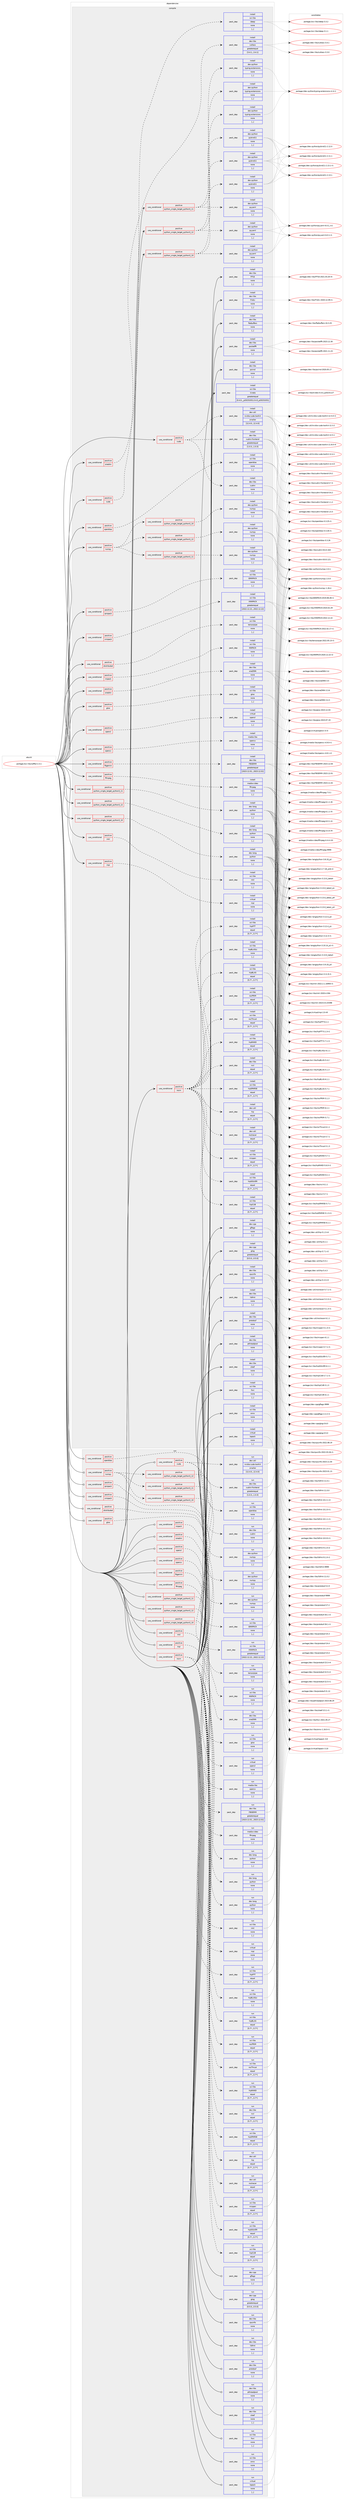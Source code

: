 digraph prolog {

# *************
# Graph options
# *************

newrank=true;
concentrate=true;
compound=true;
graph [rankdir=LR,fontname=Helvetica,fontsize=10,ranksep=1.5];#, ranksep=2.5, nodesep=0.2];
edge  [arrowhead=vee];
node  [fontname=Helvetica,fontsize=10];

# **********
# The ebuild
# **********

subgraph cluster_leftcol {
color=gray;
label=<<i>ebuild</i>>;
id [label="portage://sci-libs/caffe2-2.3.1", color=red, width=4, href="../sci-libs/caffe2-2.3.1.svg"];
}

# ****************
# The dependencies
# ****************

subgraph cluster_midcol {
color=gray;
label=<<i>dependencies</i>>;
subgraph cluster_compile {
fillcolor="#eeeeee";
style=filled;
label=<<i>compile</i>>;
subgraph cond105806 {
dependency400444 [label=<<TABLE BORDER="0" CELLBORDER="1" CELLSPACING="0" CELLPADDING="4"><TR><TD ROWSPAN="3" CELLPADDING="10">use_conditional</TD></TR><TR><TD>positive</TD></TR><TR><TD>cuda</TD></TR></TABLE>>, shape=none, color=red];
subgraph pack291785 {
dependency400445 [label=<<TABLE BORDER="0" CELLBORDER="1" CELLSPACING="0" CELLPADDING="4" WIDTH="220"><TR><TD ROWSPAN="6" CELLPADDING="30">pack_dep</TD></TR><TR><TD WIDTH="110">install</TD></TR><TR><TD>dev-libs</TD></TR><TR><TD>cudnn</TD></TR><TR><TD>none</TD></TR><TR><TD>[,,]</TD></TR></TABLE>>, shape=none, color=blue];
}
dependency400444:e -> dependency400445:w [weight=20,style="dashed",arrowhead="vee"];
subgraph pack291786 {
dependency400446 [label=<<TABLE BORDER="0" CELLBORDER="1" CELLSPACING="0" CELLPADDING="4" WIDTH="220"><TR><TD ROWSPAN="6" CELLPADDING="30">pack_dep</TD></TR><TR><TD WIDTH="110">install</TD></TR><TR><TD>dev-libs</TD></TR><TR><TD>cudnn-frontend</TD></TR><TR><TD>greaterequal</TD></TR><TR><TD>[1.0.3,,,1.0.3]</TD></TR></TABLE>>, shape=none, color=blue];
}
dependency400444:e -> dependency400446:w [weight=20,style="dashed",arrowhead="vee"];
subgraph pack291787 {
dependency400447 [label=<<TABLE BORDER="0" CELLBORDER="1" CELLSPACING="0" CELLPADDING="4" WIDTH="220"><TR><TD ROWSPAN="6" CELLPADDING="30">pack_dep</TD></TR><TR><TD WIDTH="110">install</TD></TR><TR><TD>dev-util</TD></TR><TR><TD>nvidia-cuda-toolkit</TD></TR><TR><TD>smaller</TD></TR><TR><TD>[12.4.0,,,12.4.0]</TD></TR></TABLE>>, shape=none, color=blue];
}
dependency400444:e -> dependency400447:w [weight=20,style="dashed",arrowhead="vee"];
}
id:e -> dependency400444:w [weight=20,style="solid",arrowhead="vee"];
subgraph cond105807 {
dependency400448 [label=<<TABLE BORDER="0" CELLBORDER="1" CELLSPACING="0" CELLPADDING="4"><TR><TD ROWSPAN="3" CELLPADDING="10">use_conditional</TD></TR><TR><TD>positive</TD></TR><TR><TD>cuda</TD></TR></TABLE>>, shape=none, color=red];
subgraph pack291788 {
dependency400449 [label=<<TABLE BORDER="0" CELLBORDER="1" CELLSPACING="0" CELLPADDING="4" WIDTH="220"><TR><TD ROWSPAN="6" CELLPADDING="30">pack_dep</TD></TR><TR><TD WIDTH="110">install</TD></TR><TR><TD>dev-libs</TD></TR><TR><TD>cutlass</TD></TR><TR><TD>greaterequal</TD></TR><TR><TD>[3.4.1,,,3.4.1]</TD></TR></TABLE>>, shape=none, color=blue];
}
dependency400448:e -> dependency400449:w [weight=20,style="dashed",arrowhead="vee"];
}
id:e -> dependency400448:w [weight=20,style="solid",arrowhead="vee"];
subgraph cond105808 {
dependency400450 [label=<<TABLE BORDER="0" CELLBORDER="1" CELLSPACING="0" CELLPADDING="4"><TR><TD ROWSPAN="3" CELLPADDING="10">use_conditional</TD></TR><TR><TD>positive</TD></TR><TR><TD>distributed</TD></TR></TABLE>>, shape=none, color=red];
subgraph pack291789 {
dependency400451 [label=<<TABLE BORDER="0" CELLBORDER="1" CELLSPACING="0" CELLPADDING="4" WIDTH="220"><TR><TD ROWSPAN="6" CELLPADDING="30">pack_dep</TD></TR><TR><TD WIDTH="110">install</TD></TR><TR><TD>sci-libs</TD></TR><TR><TD>tensorpipe</TD></TR><TR><TD>none</TD></TR><TR><TD>[,,]</TD></TR></TABLE>>, shape=none, color=blue];
}
dependency400450:e -> dependency400451:w [weight=20,style="dashed",arrowhead="vee"];
}
id:e -> dependency400450:w [weight=20,style="solid",arrowhead="vee"];
subgraph cond105809 {
dependency400452 [label=<<TABLE BORDER="0" CELLBORDER="1" CELLSPACING="0" CELLPADDING="4"><TR><TD ROWSPAN="3" CELLPADDING="10">use_conditional</TD></TR><TR><TD>positive</TD></TR><TR><TD>fbgemm</TD></TR></TABLE>>, shape=none, color=red];
subgraph pack291790 {
dependency400453 [label=<<TABLE BORDER="0" CELLBORDER="1" CELLSPACING="0" CELLPADDING="4" WIDTH="220"><TR><TD ROWSPAN="6" CELLPADDING="30">pack_dep</TD></TR><TR><TD WIDTH="110">install</TD></TR><TR><TD>dev-libs</TD></TR><TR><TD>FBGEMM</TD></TR><TR><TD>greaterequal</TD></TR><TR><TD>[2023.12.01,,,2023.12.01]</TD></TR></TABLE>>, shape=none, color=blue];
}
dependency400452:e -> dependency400453:w [weight=20,style="dashed",arrowhead="vee"];
}
id:e -> dependency400452:w [weight=20,style="solid",arrowhead="vee"];
subgraph cond105810 {
dependency400454 [label=<<TABLE BORDER="0" CELLBORDER="1" CELLSPACING="0" CELLPADDING="4"><TR><TD ROWSPAN="3" CELLPADDING="10">use_conditional</TD></TR><TR><TD>positive</TD></TR><TR><TD>ffmpeg</TD></TR></TABLE>>, shape=none, color=red];
subgraph pack291791 {
dependency400455 [label=<<TABLE BORDER="0" CELLBORDER="1" CELLSPACING="0" CELLPADDING="4" WIDTH="220"><TR><TD ROWSPAN="6" CELLPADDING="30">pack_dep</TD></TR><TR><TD WIDTH="110">install</TD></TR><TR><TD>media-video</TD></TR><TR><TD>ffmpeg</TD></TR><TR><TD>none</TD></TR><TR><TD>[,,]</TD></TR></TABLE>>, shape=none, color=blue];
}
dependency400454:e -> dependency400455:w [weight=20,style="dashed",arrowhead="vee"];
}
id:e -> dependency400454:w [weight=20,style="solid",arrowhead="vee"];
subgraph cond105811 {
dependency400456 [label=<<TABLE BORDER="0" CELLBORDER="1" CELLSPACING="0" CELLPADDING="4"><TR><TD ROWSPAN="3" CELLPADDING="10">use_conditional</TD></TR><TR><TD>positive</TD></TR><TR><TD>gloo</TD></TR></TABLE>>, shape=none, color=red];
subgraph pack291792 {
dependency400457 [label=<<TABLE BORDER="0" CELLBORDER="1" CELLSPACING="0" CELLPADDING="4" WIDTH="220"><TR><TD ROWSPAN="6" CELLPADDING="30">pack_dep</TD></TR><TR><TD WIDTH="110">install</TD></TR><TR><TD>sci-libs</TD></TR><TR><TD>gloo</TD></TR><TR><TD>none</TD></TR><TR><TD>[,,]</TD></TR></TABLE>>, shape=none, color=blue];
}
dependency400456:e -> dependency400457:w [weight=20,style="dashed",arrowhead="vee"];
}
id:e -> dependency400456:w [weight=20,style="solid",arrowhead="vee"];
subgraph cond105812 {
dependency400458 [label=<<TABLE BORDER="0" CELLBORDER="1" CELLSPACING="0" CELLPADDING="4"><TR><TD ROWSPAN="3" CELLPADDING="10">use_conditional</TD></TR><TR><TD>positive</TD></TR><TR><TD>mkl</TD></TR></TABLE>>, shape=none, color=red];
subgraph pack291793 {
dependency400459 [label=<<TABLE BORDER="0" CELLBORDER="1" CELLSPACING="0" CELLPADDING="4" WIDTH="220"><TR><TD ROWSPAN="6" CELLPADDING="30">pack_dep</TD></TR><TR><TD WIDTH="110">install</TD></TR><TR><TD>sci-libs</TD></TR><TR><TD>mkl</TD></TR><TR><TD>none</TD></TR><TR><TD>[,,]</TD></TR></TABLE>>, shape=none, color=blue];
}
dependency400458:e -> dependency400459:w [weight=20,style="dashed",arrowhead="vee"];
}
id:e -> dependency400458:w [weight=20,style="solid",arrowhead="vee"];
subgraph cond105813 {
dependency400460 [label=<<TABLE BORDER="0" CELLBORDER="1" CELLSPACING="0" CELLPADDING="4"><TR><TD ROWSPAN="3" CELLPADDING="10">use_conditional</TD></TR><TR><TD>positive</TD></TR><TR><TD>mpi</TD></TR></TABLE>>, shape=none, color=red];
subgraph pack291794 {
dependency400461 [label=<<TABLE BORDER="0" CELLBORDER="1" CELLSPACING="0" CELLPADDING="4" WIDTH="220"><TR><TD ROWSPAN="6" CELLPADDING="30">pack_dep</TD></TR><TR><TD WIDTH="110">install</TD></TR><TR><TD>virtual</TD></TR><TR><TD>mpi</TD></TR><TR><TD>none</TD></TR><TR><TD>[,,]</TD></TR></TABLE>>, shape=none, color=blue];
}
dependency400460:e -> dependency400461:w [weight=20,style="dashed",arrowhead="vee"];
}
id:e -> dependency400460:w [weight=20,style="solid",arrowhead="vee"];
subgraph cond105814 {
dependency400462 [label=<<TABLE BORDER="0" CELLBORDER="1" CELLSPACING="0" CELLPADDING="4"><TR><TD ROWSPAN="3" CELLPADDING="10">use_conditional</TD></TR><TR><TD>positive</TD></TR><TR><TD>nnpack</TD></TR></TABLE>>, shape=none, color=red];
subgraph pack291795 {
dependency400463 [label=<<TABLE BORDER="0" CELLBORDER="1" CELLSPACING="0" CELLPADDING="4" WIDTH="220"><TR><TD ROWSPAN="6" CELLPADDING="30">pack_dep</TD></TR><TR><TD WIDTH="110">install</TD></TR><TR><TD>sci-libs</TD></TR><TR><TD>NNPACK</TD></TR><TR><TD>none</TD></TR><TR><TD>[,,]</TD></TR></TABLE>>, shape=none, color=blue];
}
dependency400462:e -> dependency400463:w [weight=20,style="dashed",arrowhead="vee"];
}
id:e -> dependency400462:w [weight=20,style="solid",arrowhead="vee"];
subgraph cond105815 {
dependency400464 [label=<<TABLE BORDER="0" CELLBORDER="1" CELLSPACING="0" CELLPADDING="4"><TR><TD ROWSPAN="3" CELLPADDING="10">use_conditional</TD></TR><TR><TD>positive</TD></TR><TR><TD>numpy</TD></TR></TABLE>>, shape=none, color=red];
subgraph cond105816 {
dependency400465 [label=<<TABLE BORDER="0" CELLBORDER="1" CELLSPACING="0" CELLPADDING="4"><TR><TD ROWSPAN="3" CELLPADDING="10">use_conditional</TD></TR><TR><TD>positive</TD></TR><TR><TD>python_single_target_python3_10</TD></TR></TABLE>>, shape=none, color=red];
subgraph pack291796 {
dependency400466 [label=<<TABLE BORDER="0" CELLBORDER="1" CELLSPACING="0" CELLPADDING="4" WIDTH="220"><TR><TD ROWSPAN="6" CELLPADDING="30">pack_dep</TD></TR><TR><TD WIDTH="110">install</TD></TR><TR><TD>dev-python</TD></TR><TR><TD>numpy</TD></TR><TR><TD>none</TD></TR><TR><TD>[,,]</TD></TR></TABLE>>, shape=none, color=blue];
}
dependency400465:e -> dependency400466:w [weight=20,style="dashed",arrowhead="vee"];
}
dependency400464:e -> dependency400465:w [weight=20,style="dashed",arrowhead="vee"];
subgraph cond105817 {
dependency400467 [label=<<TABLE BORDER="0" CELLBORDER="1" CELLSPACING="0" CELLPADDING="4"><TR><TD ROWSPAN="3" CELLPADDING="10">use_conditional</TD></TR><TR><TD>positive</TD></TR><TR><TD>python_single_target_python3_11</TD></TR></TABLE>>, shape=none, color=red];
subgraph pack291797 {
dependency400468 [label=<<TABLE BORDER="0" CELLBORDER="1" CELLSPACING="0" CELLPADDING="4" WIDTH="220"><TR><TD ROWSPAN="6" CELLPADDING="30">pack_dep</TD></TR><TR><TD WIDTH="110">install</TD></TR><TR><TD>dev-python</TD></TR><TR><TD>numpy</TD></TR><TR><TD>none</TD></TR><TR><TD>[,,]</TD></TR></TABLE>>, shape=none, color=blue];
}
dependency400467:e -> dependency400468:w [weight=20,style="dashed",arrowhead="vee"];
}
dependency400464:e -> dependency400467:w [weight=20,style="dashed",arrowhead="vee"];
subgraph cond105818 {
dependency400469 [label=<<TABLE BORDER="0" CELLBORDER="1" CELLSPACING="0" CELLPADDING="4"><TR><TD ROWSPAN="3" CELLPADDING="10">use_conditional</TD></TR><TR><TD>positive</TD></TR><TR><TD>python_single_target_python3_12</TD></TR></TABLE>>, shape=none, color=red];
subgraph pack291798 {
dependency400470 [label=<<TABLE BORDER="0" CELLBORDER="1" CELLSPACING="0" CELLPADDING="4" WIDTH="220"><TR><TD ROWSPAN="6" CELLPADDING="30">pack_dep</TD></TR><TR><TD WIDTH="110">install</TD></TR><TR><TD>dev-python</TD></TR><TR><TD>numpy</TD></TR><TR><TD>none</TD></TR><TR><TD>[,,]</TD></TR></TABLE>>, shape=none, color=blue];
}
dependency400469:e -> dependency400470:w [weight=20,style="dashed",arrowhead="vee"];
}
dependency400464:e -> dependency400469:w [weight=20,style="dashed",arrowhead="vee"];
}
id:e -> dependency400464:w [weight=20,style="solid",arrowhead="vee"];
subgraph cond105819 {
dependency400471 [label=<<TABLE BORDER="0" CELLBORDER="1" CELLSPACING="0" CELLPADDING="4"><TR><TD ROWSPAN="3" CELLPADDING="10">use_conditional</TD></TR><TR><TD>positive</TD></TR><TR><TD>onednn</TD></TR></TABLE>>, shape=none, color=red];
subgraph pack291799 {
dependency400472 [label=<<TABLE BORDER="0" CELLBORDER="1" CELLSPACING="0" CELLPADDING="4" WIDTH="220"><TR><TD ROWSPAN="6" CELLPADDING="30">pack_dep</TD></TR><TR><TD WIDTH="110">install</TD></TR><TR><TD>dev-libs</TD></TR><TR><TD>oneDNN</TD></TR><TR><TD>none</TD></TR><TR><TD>[,,]</TD></TR></TABLE>>, shape=none, color=blue];
}
dependency400471:e -> dependency400472:w [weight=20,style="dashed",arrowhead="vee"];
}
id:e -> dependency400471:w [weight=20,style="solid",arrowhead="vee"];
subgraph cond105820 {
dependency400473 [label=<<TABLE BORDER="0" CELLBORDER="1" CELLSPACING="0" CELLPADDING="4"><TR><TD ROWSPAN="3" CELLPADDING="10">use_conditional</TD></TR><TR><TD>positive</TD></TR><TR><TD>onednn</TD></TR></TABLE>>, shape=none, color=red];
subgraph pack291800 {
dependency400474 [label=<<TABLE BORDER="0" CELLBORDER="1" CELLSPACING="0" CELLPADDING="4" WIDTH="220"><TR><TD ROWSPAN="6" CELLPADDING="30">pack_dep</TD></TR><TR><TD WIDTH="110">install</TD></TR><TR><TD>sci-libs</TD></TR><TR><TD>ideep</TD></TR><TR><TD>none</TD></TR><TR><TD>[,,]</TD></TR></TABLE>>, shape=none, color=blue];
}
dependency400473:e -> dependency400474:w [weight=20,style="dashed",arrowhead="vee"];
}
id:e -> dependency400473:w [weight=20,style="solid",arrowhead="vee"];
subgraph cond105821 {
dependency400475 [label=<<TABLE BORDER="0" CELLBORDER="1" CELLSPACING="0" CELLPADDING="4"><TR><TD ROWSPAN="3" CELLPADDING="10">use_conditional</TD></TR><TR><TD>positive</TD></TR><TR><TD>openblas</TD></TR></TABLE>>, shape=none, color=red];
subgraph pack291801 {
dependency400476 [label=<<TABLE BORDER="0" CELLBORDER="1" CELLSPACING="0" CELLPADDING="4" WIDTH="220"><TR><TD ROWSPAN="6" CELLPADDING="30">pack_dep</TD></TR><TR><TD WIDTH="110">install</TD></TR><TR><TD>sci-libs</TD></TR><TR><TD>openblas</TD></TR><TR><TD>none</TD></TR><TR><TD>[,,]</TD></TR></TABLE>>, shape=none, color=blue];
}
dependency400475:e -> dependency400476:w [weight=20,style="dashed",arrowhead="vee"];
}
id:e -> dependency400475:w [weight=20,style="solid",arrowhead="vee"];
subgraph cond105822 {
dependency400477 [label=<<TABLE BORDER="0" CELLBORDER="1" CELLSPACING="0" CELLPADDING="4"><TR><TD ROWSPAN="3" CELLPADDING="10">use_conditional</TD></TR><TR><TD>positive</TD></TR><TR><TD>opencl</TD></TR></TABLE>>, shape=none, color=red];
subgraph pack291802 {
dependency400478 [label=<<TABLE BORDER="0" CELLBORDER="1" CELLSPACING="0" CELLPADDING="4" WIDTH="220"><TR><TD ROWSPAN="6" CELLPADDING="30">pack_dep</TD></TR><TR><TD WIDTH="110">install</TD></TR><TR><TD>virtual</TD></TR><TR><TD>opencl</TD></TR><TR><TD>none</TD></TR><TR><TD>[,,]</TD></TR></TABLE>>, shape=none, color=blue];
}
dependency400477:e -> dependency400478:w [weight=20,style="dashed",arrowhead="vee"];
}
id:e -> dependency400477:w [weight=20,style="solid",arrowhead="vee"];
subgraph cond105823 {
dependency400479 [label=<<TABLE BORDER="0" CELLBORDER="1" CELLSPACING="0" CELLPADDING="4"><TR><TD ROWSPAN="3" CELLPADDING="10">use_conditional</TD></TR><TR><TD>positive</TD></TR><TR><TD>opencv</TD></TR></TABLE>>, shape=none, color=red];
subgraph pack291803 {
dependency400480 [label=<<TABLE BORDER="0" CELLBORDER="1" CELLSPACING="0" CELLPADDING="4" WIDTH="220"><TR><TD ROWSPAN="6" CELLPADDING="30">pack_dep</TD></TR><TR><TD WIDTH="110">install</TD></TR><TR><TD>media-libs</TD></TR><TR><TD>opencv</TD></TR><TR><TD>none</TD></TR><TR><TD>[,,]</TD></TR></TABLE>>, shape=none, color=blue];
}
dependency400479:e -> dependency400480:w [weight=20,style="dashed",arrowhead="vee"];
}
id:e -> dependency400479:w [weight=20,style="solid",arrowhead="vee"];
subgraph cond105824 {
dependency400481 [label=<<TABLE BORDER="0" CELLBORDER="1" CELLSPACING="0" CELLPADDING="4"><TR><TD ROWSPAN="3" CELLPADDING="10">use_conditional</TD></TR><TR><TD>positive</TD></TR><TR><TD>python_single_target_python3_10</TD></TR></TABLE>>, shape=none, color=red];
subgraph pack291804 {
dependency400482 [label=<<TABLE BORDER="0" CELLBORDER="1" CELLSPACING="0" CELLPADDING="4" WIDTH="220"><TR><TD ROWSPAN="6" CELLPADDING="30">pack_dep</TD></TR><TR><TD WIDTH="110">install</TD></TR><TR><TD>dev-lang</TD></TR><TR><TD>python</TD></TR><TR><TD>none</TD></TR><TR><TD>[,,]</TD></TR></TABLE>>, shape=none, color=blue];
}
dependency400481:e -> dependency400482:w [weight=20,style="dashed",arrowhead="vee"];
}
id:e -> dependency400481:w [weight=20,style="solid",arrowhead="vee"];
subgraph cond105825 {
dependency400483 [label=<<TABLE BORDER="0" CELLBORDER="1" CELLSPACING="0" CELLPADDING="4"><TR><TD ROWSPAN="3" CELLPADDING="10">use_conditional</TD></TR><TR><TD>positive</TD></TR><TR><TD>python_single_target_python3_10</TD></TR></TABLE>>, shape=none, color=red];
subgraph pack291805 {
dependency400484 [label=<<TABLE BORDER="0" CELLBORDER="1" CELLSPACING="0" CELLPADDING="4" WIDTH="220"><TR><TD ROWSPAN="6" CELLPADDING="30">pack_dep</TD></TR><TR><TD WIDTH="110">install</TD></TR><TR><TD>dev-python</TD></TR><TR><TD>pyyaml</TD></TR><TR><TD>none</TD></TR><TR><TD>[,,]</TD></TR></TABLE>>, shape=none, color=blue];
}
dependency400483:e -> dependency400484:w [weight=20,style="dashed",arrowhead="vee"];
subgraph pack291806 {
dependency400485 [label=<<TABLE BORDER="0" CELLBORDER="1" CELLSPACING="0" CELLPADDING="4" WIDTH="220"><TR><TD ROWSPAN="6" CELLPADDING="30">pack_dep</TD></TR><TR><TD WIDTH="110">install</TD></TR><TR><TD>dev-python</TD></TR><TR><TD>pybind11</TD></TR><TR><TD>none</TD></TR><TR><TD>[,,]</TD></TR></TABLE>>, shape=none, color=blue];
}
dependency400483:e -> dependency400485:w [weight=20,style="dashed",arrowhead="vee"];
subgraph pack291807 {
dependency400486 [label=<<TABLE BORDER="0" CELLBORDER="1" CELLSPACING="0" CELLPADDING="4" WIDTH="220"><TR><TD ROWSPAN="6" CELLPADDING="30">pack_dep</TD></TR><TR><TD WIDTH="110">install</TD></TR><TR><TD>dev-python</TD></TR><TR><TD>typing-extensions</TD></TR><TR><TD>none</TD></TR><TR><TD>[,,]</TD></TR></TABLE>>, shape=none, color=blue];
}
dependency400483:e -> dependency400486:w [weight=20,style="dashed",arrowhead="vee"];
}
id:e -> dependency400483:w [weight=20,style="solid",arrowhead="vee"];
subgraph cond105826 {
dependency400487 [label=<<TABLE BORDER="0" CELLBORDER="1" CELLSPACING="0" CELLPADDING="4"><TR><TD ROWSPAN="3" CELLPADDING="10">use_conditional</TD></TR><TR><TD>positive</TD></TR><TR><TD>python_single_target_python3_11</TD></TR></TABLE>>, shape=none, color=red];
subgraph pack291808 {
dependency400488 [label=<<TABLE BORDER="0" CELLBORDER="1" CELLSPACING="0" CELLPADDING="4" WIDTH="220"><TR><TD ROWSPAN="6" CELLPADDING="30">pack_dep</TD></TR><TR><TD WIDTH="110">install</TD></TR><TR><TD>dev-lang</TD></TR><TR><TD>python</TD></TR><TR><TD>none</TD></TR><TR><TD>[,,]</TD></TR></TABLE>>, shape=none, color=blue];
}
dependency400487:e -> dependency400488:w [weight=20,style="dashed",arrowhead="vee"];
}
id:e -> dependency400487:w [weight=20,style="solid",arrowhead="vee"];
subgraph cond105827 {
dependency400489 [label=<<TABLE BORDER="0" CELLBORDER="1" CELLSPACING="0" CELLPADDING="4"><TR><TD ROWSPAN="3" CELLPADDING="10">use_conditional</TD></TR><TR><TD>positive</TD></TR><TR><TD>python_single_target_python3_11</TD></TR></TABLE>>, shape=none, color=red];
subgraph pack291809 {
dependency400490 [label=<<TABLE BORDER="0" CELLBORDER="1" CELLSPACING="0" CELLPADDING="4" WIDTH="220"><TR><TD ROWSPAN="6" CELLPADDING="30">pack_dep</TD></TR><TR><TD WIDTH="110">install</TD></TR><TR><TD>dev-python</TD></TR><TR><TD>pyyaml</TD></TR><TR><TD>none</TD></TR><TR><TD>[,,]</TD></TR></TABLE>>, shape=none, color=blue];
}
dependency400489:e -> dependency400490:w [weight=20,style="dashed",arrowhead="vee"];
subgraph pack291810 {
dependency400491 [label=<<TABLE BORDER="0" CELLBORDER="1" CELLSPACING="0" CELLPADDING="4" WIDTH="220"><TR><TD ROWSPAN="6" CELLPADDING="30">pack_dep</TD></TR><TR><TD WIDTH="110">install</TD></TR><TR><TD>dev-python</TD></TR><TR><TD>pybind11</TD></TR><TR><TD>none</TD></TR><TR><TD>[,,]</TD></TR></TABLE>>, shape=none, color=blue];
}
dependency400489:e -> dependency400491:w [weight=20,style="dashed",arrowhead="vee"];
subgraph pack291811 {
dependency400492 [label=<<TABLE BORDER="0" CELLBORDER="1" CELLSPACING="0" CELLPADDING="4" WIDTH="220"><TR><TD ROWSPAN="6" CELLPADDING="30">pack_dep</TD></TR><TR><TD WIDTH="110">install</TD></TR><TR><TD>dev-python</TD></TR><TR><TD>typing-extensions</TD></TR><TR><TD>none</TD></TR><TR><TD>[,,]</TD></TR></TABLE>>, shape=none, color=blue];
}
dependency400489:e -> dependency400492:w [weight=20,style="dashed",arrowhead="vee"];
}
id:e -> dependency400489:w [weight=20,style="solid",arrowhead="vee"];
subgraph cond105828 {
dependency400493 [label=<<TABLE BORDER="0" CELLBORDER="1" CELLSPACING="0" CELLPADDING="4"><TR><TD ROWSPAN="3" CELLPADDING="10">use_conditional</TD></TR><TR><TD>positive</TD></TR><TR><TD>python_single_target_python3_12</TD></TR></TABLE>>, shape=none, color=red];
subgraph pack291812 {
dependency400494 [label=<<TABLE BORDER="0" CELLBORDER="1" CELLSPACING="0" CELLPADDING="4" WIDTH="220"><TR><TD ROWSPAN="6" CELLPADDING="30">pack_dep</TD></TR><TR><TD WIDTH="110">install</TD></TR><TR><TD>dev-lang</TD></TR><TR><TD>python</TD></TR><TR><TD>none</TD></TR><TR><TD>[,,]</TD></TR></TABLE>>, shape=none, color=blue];
}
dependency400493:e -> dependency400494:w [weight=20,style="dashed",arrowhead="vee"];
}
id:e -> dependency400493:w [weight=20,style="solid",arrowhead="vee"];
subgraph cond105829 {
dependency400495 [label=<<TABLE BORDER="0" CELLBORDER="1" CELLSPACING="0" CELLPADDING="4"><TR><TD ROWSPAN="3" CELLPADDING="10">use_conditional</TD></TR><TR><TD>positive</TD></TR><TR><TD>python_single_target_python3_12</TD></TR></TABLE>>, shape=none, color=red];
subgraph pack291813 {
dependency400496 [label=<<TABLE BORDER="0" CELLBORDER="1" CELLSPACING="0" CELLPADDING="4" WIDTH="220"><TR><TD ROWSPAN="6" CELLPADDING="30">pack_dep</TD></TR><TR><TD WIDTH="110">install</TD></TR><TR><TD>dev-python</TD></TR><TR><TD>pyyaml</TD></TR><TR><TD>none</TD></TR><TR><TD>[,,]</TD></TR></TABLE>>, shape=none, color=blue];
}
dependency400495:e -> dependency400496:w [weight=20,style="dashed",arrowhead="vee"];
subgraph pack291814 {
dependency400497 [label=<<TABLE BORDER="0" CELLBORDER="1" CELLSPACING="0" CELLPADDING="4" WIDTH="220"><TR><TD ROWSPAN="6" CELLPADDING="30">pack_dep</TD></TR><TR><TD WIDTH="110">install</TD></TR><TR><TD>dev-python</TD></TR><TR><TD>pybind11</TD></TR><TR><TD>none</TD></TR><TR><TD>[,,]</TD></TR></TABLE>>, shape=none, color=blue];
}
dependency400495:e -> dependency400497:w [weight=20,style="dashed",arrowhead="vee"];
subgraph pack291815 {
dependency400498 [label=<<TABLE BORDER="0" CELLBORDER="1" CELLSPACING="0" CELLPADDING="4" WIDTH="220"><TR><TD ROWSPAN="6" CELLPADDING="30">pack_dep</TD></TR><TR><TD WIDTH="110">install</TD></TR><TR><TD>dev-python</TD></TR><TR><TD>typing-extensions</TD></TR><TR><TD>none</TD></TR><TR><TD>[,,]</TD></TR></TABLE>>, shape=none, color=blue];
}
dependency400495:e -> dependency400498:w [weight=20,style="dashed",arrowhead="vee"];
}
id:e -> dependency400495:w [weight=20,style="solid",arrowhead="vee"];
subgraph cond105830 {
dependency400499 [label=<<TABLE BORDER="0" CELLBORDER="1" CELLSPACING="0" CELLPADDING="4"><TR><TD ROWSPAN="3" CELLPADDING="10">use_conditional</TD></TR><TR><TD>positive</TD></TR><TR><TD>qnnpack</TD></TR></TABLE>>, shape=none, color=red];
subgraph pack291816 {
dependency400500 [label=<<TABLE BORDER="0" CELLBORDER="1" CELLSPACING="0" CELLPADDING="4" WIDTH="220"><TR><TD ROWSPAN="6" CELLPADDING="30">pack_dep</TD></TR><TR><TD WIDTH="110">install</TD></TR><TR><TD>sci-libs</TD></TR><TR><TD>QNNPACK</TD></TR><TR><TD>none</TD></TR><TR><TD>[,,]</TD></TR></TABLE>>, shape=none, color=blue];
}
dependency400499:e -> dependency400500:w [weight=20,style="dashed",arrowhead="vee"];
}
id:e -> dependency400499:w [weight=20,style="solid",arrowhead="vee"];
subgraph cond105831 {
dependency400501 [label=<<TABLE BORDER="0" CELLBORDER="1" CELLSPACING="0" CELLPADDING="4"><TR><TD ROWSPAN="3" CELLPADDING="10">use_conditional</TD></TR><TR><TD>positive</TD></TR><TR><TD>rocm</TD></TR></TABLE>>, shape=none, color=red];
subgraph pack291817 {
dependency400502 [label=<<TABLE BORDER="0" CELLBORDER="1" CELLSPACING="0" CELLPADDING="4" WIDTH="220"><TR><TD ROWSPAN="6" CELLPADDING="30">pack_dep</TD></TR><TR><TD WIDTH="110">install</TD></TR><TR><TD>dev-util</TD></TR><TR><TD>hip</TD></TR><TR><TD>equal</TD></TR><TR><TD>[5.7*,,,5.7*]</TD></TR></TABLE>>, shape=none, color=blue];
}
dependency400501:e -> dependency400502:w [weight=20,style="dashed",arrowhead="vee"];
subgraph pack291818 {
dependency400503 [label=<<TABLE BORDER="0" CELLBORDER="1" CELLSPACING="0" CELLPADDING="4" WIDTH="220"><TR><TD ROWSPAN="6" CELLPADDING="30">pack_dep</TD></TR><TR><TD WIDTH="110">install</TD></TR><TR><TD>dev-libs</TD></TR><TR><TD>rccl</TD></TR><TR><TD>equal</TD></TR><TR><TD>[5.7*,,,5.7*]</TD></TR></TABLE>>, shape=none, color=blue];
}
dependency400501:e -> dependency400503:w [weight=20,style="dashed",arrowhead="vee"];
subgraph pack291819 {
dependency400504 [label=<<TABLE BORDER="0" CELLBORDER="1" CELLSPACING="0" CELLPADDING="4" WIDTH="220"><TR><TD ROWSPAN="6" CELLPADDING="30">pack_dep</TD></TR><TR><TD WIDTH="110">install</TD></TR><TR><TD>sci-libs</TD></TR><TR><TD>rocThrust</TD></TR><TR><TD>equal</TD></TR><TR><TD>[5.7*,,,5.7*]</TD></TR></TABLE>>, shape=none, color=blue];
}
dependency400501:e -> dependency400504:w [weight=20,style="dashed",arrowhead="vee"];
subgraph pack291820 {
dependency400505 [label=<<TABLE BORDER="0" CELLBORDER="1" CELLSPACING="0" CELLPADDING="4" WIDTH="220"><TR><TD ROWSPAN="6" CELLPADDING="30">pack_dep</TD></TR><TR><TD WIDTH="110">install</TD></TR><TR><TD>sci-libs</TD></TR><TR><TD>rocPRIM</TD></TR><TR><TD>equal</TD></TR><TR><TD>[5.7*,,,5.7*]</TD></TR></TABLE>>, shape=none, color=blue];
}
dependency400501:e -> dependency400505:w [weight=20,style="dashed",arrowhead="vee"];
subgraph pack291821 {
dependency400506 [label=<<TABLE BORDER="0" CELLBORDER="1" CELLSPACING="0" CELLPADDING="4" WIDTH="220"><TR><TD ROWSPAN="6" CELLPADDING="30">pack_dep</TD></TR><TR><TD WIDTH="110">install</TD></TR><TR><TD>sci-libs</TD></TR><TR><TD>hipBLAS</TD></TR><TR><TD>equal</TD></TR><TR><TD>[5.7*,,,5.7*]</TD></TR></TABLE>>, shape=none, color=blue];
}
dependency400501:e -> dependency400506:w [weight=20,style="dashed",arrowhead="vee"];
subgraph pack291822 {
dependency400507 [label=<<TABLE BORDER="0" CELLBORDER="1" CELLSPACING="0" CELLPADDING="4" WIDTH="220"><TR><TD ROWSPAN="6" CELLPADDING="30">pack_dep</TD></TR><TR><TD WIDTH="110">install</TD></TR><TR><TD>sci-libs</TD></TR><TR><TD>hipBLASLt</TD></TR><TR><TD>none</TD></TR><TR><TD>[,,]</TD></TR></TABLE>>, shape=none, color=blue];
}
dependency400501:e -> dependency400507:w [weight=20,style="dashed",arrowhead="vee"];
subgraph pack291823 {
dependency400508 [label=<<TABLE BORDER="0" CELLBORDER="1" CELLSPACING="0" CELLPADDING="4" WIDTH="220"><TR><TD ROWSPAN="6" CELLPADDING="30">pack_dep</TD></TR><TR><TD WIDTH="110">install</TD></TR><TR><TD>sci-libs</TD></TR><TR><TD>hipFFT</TD></TR><TR><TD>equal</TD></TR><TR><TD>[5.7*,,,5.7*]</TD></TR></TABLE>>, shape=none, color=blue];
}
dependency400501:e -> dependency400508:w [weight=20,style="dashed",arrowhead="vee"];
subgraph pack291824 {
dependency400509 [label=<<TABLE BORDER="0" CELLBORDER="1" CELLSPACING="0" CELLPADDING="4" WIDTH="220"><TR><TD ROWSPAN="6" CELLPADDING="30">pack_dep</TD></TR><TR><TD WIDTH="110">install</TD></TR><TR><TD>sci-libs</TD></TR><TR><TD>hipSPARSE</TD></TR><TR><TD>equal</TD></TR><TR><TD>[5.7*,,,5.7*]</TD></TR></TABLE>>, shape=none, color=blue];
}
dependency400501:e -> dependency400509:w [weight=20,style="dashed",arrowhead="vee"];
subgraph pack291825 {
dependency400510 [label=<<TABLE BORDER="0" CELLBORDER="1" CELLSPACING="0" CELLPADDING="4" WIDTH="220"><TR><TD ROWSPAN="6" CELLPADDING="30">pack_dep</TD></TR><TR><TD WIDTH="110">install</TD></TR><TR><TD>sci-libs</TD></TR><TR><TD>hipRAND</TD></TR><TR><TD>equal</TD></TR><TR><TD>[5.7*,,,5.7*]</TD></TR></TABLE>>, shape=none, color=blue];
}
dependency400501:e -> dependency400510:w [weight=20,style="dashed",arrowhead="vee"];
subgraph pack291826 {
dependency400511 [label=<<TABLE BORDER="0" CELLBORDER="1" CELLSPACING="0" CELLPADDING="4" WIDTH="220"><TR><TD ROWSPAN="6" CELLPADDING="30">pack_dep</TD></TR><TR><TD WIDTH="110">install</TD></TR><TR><TD>sci-libs</TD></TR><TR><TD>hipCUB</TD></TR><TR><TD>equal</TD></TR><TR><TD>[5.7*,,,5.7*]</TD></TR></TABLE>>, shape=none, color=blue];
}
dependency400501:e -> dependency400511:w [weight=20,style="dashed",arrowhead="vee"];
subgraph pack291827 {
dependency400512 [label=<<TABLE BORDER="0" CELLBORDER="1" CELLSPACING="0" CELLPADDING="4" WIDTH="220"><TR><TD ROWSPAN="6" CELLPADDING="30">pack_dep</TD></TR><TR><TD WIDTH="110">install</TD></TR><TR><TD>sci-libs</TD></TR><TR><TD>hipSOLVER</TD></TR><TR><TD>equal</TD></TR><TR><TD>[5.7*,,,5.7*]</TD></TR></TABLE>>, shape=none, color=blue];
}
dependency400501:e -> dependency400512:w [weight=20,style="dashed",arrowhead="vee"];
subgraph pack291828 {
dependency400513 [label=<<TABLE BORDER="0" CELLBORDER="1" CELLSPACING="0" CELLPADDING="4" WIDTH="220"><TR><TD ROWSPAN="6" CELLPADDING="30">pack_dep</TD></TR><TR><TD WIDTH="110">install</TD></TR><TR><TD>sci-libs</TD></TR><TR><TD>miopen</TD></TR><TR><TD>equal</TD></TR><TR><TD>[5.7*,,,5.7*]</TD></TR></TABLE>>, shape=none, color=blue];
}
dependency400501:e -> dependency400513:w [weight=20,style="dashed",arrowhead="vee"];
subgraph pack291829 {
dependency400514 [label=<<TABLE BORDER="0" CELLBORDER="1" CELLSPACING="0" CELLPADDING="4" WIDTH="220"><TR><TD ROWSPAN="6" CELLPADDING="30">pack_dep</TD></TR><TR><TD WIDTH="110">install</TD></TR><TR><TD>dev-util</TD></TR><TR><TD>roctracer</TD></TR><TR><TD>equal</TD></TR><TR><TD>[5.7*,,,5.7*]</TD></TR></TABLE>>, shape=none, color=blue];
}
dependency400501:e -> dependency400514:w [weight=20,style="dashed",arrowhead="vee"];
}
id:e -> dependency400501:w [weight=20,style="solid",arrowhead="vee"];
subgraph cond105832 {
dependency400515 [label=<<TABLE BORDER="0" CELLBORDER="1" CELLSPACING="0" CELLPADDING="4"><TR><TD ROWSPAN="3" CELLPADDING="10">use_conditional</TD></TR><TR><TD>positive</TD></TR><TR><TD>xnnpack</TD></TR></TABLE>>, shape=none, color=red];
subgraph pack291830 {
dependency400516 [label=<<TABLE BORDER="0" CELLBORDER="1" CELLSPACING="0" CELLPADDING="4" WIDTH="220"><TR><TD ROWSPAN="6" CELLPADDING="30">pack_dep</TD></TR><TR><TD WIDTH="110">install</TD></TR><TR><TD>sci-libs</TD></TR><TR><TD>XNNPACK</TD></TR><TR><TD>greaterequal</TD></TR><TR><TD>[2022.12.22,,,2022.12.22]</TD></TR></TABLE>>, shape=none, color=blue];
}
dependency400515:e -> dependency400516:w [weight=20,style="dashed",arrowhead="vee"];
}
id:e -> dependency400515:w [weight=20,style="solid",arrowhead="vee"];
subgraph pack291831 {
dependency400517 [label=<<TABLE BORDER="0" CELLBORDER="1" CELLSPACING="0" CELLPADDING="4" WIDTH="220"><TR><TD ROWSPAN="6" CELLPADDING="30">pack_dep</TD></TR><TR><TD WIDTH="110">install</TD></TR><TR><TD>dev-cpp</TD></TR><TR><TD>gflags</TD></TR><TR><TD>none</TD></TR><TR><TD>[,,]</TD></TR></TABLE>>, shape=none, color=blue];
}
id:e -> dependency400517:w [weight=20,style="solid",arrowhead="vee"];
subgraph pack291832 {
dependency400518 [label=<<TABLE BORDER="0" CELLBORDER="1" CELLSPACING="0" CELLPADDING="4" WIDTH="220"><TR><TD ROWSPAN="6" CELLPADDING="30">pack_dep</TD></TR><TR><TD WIDTH="110">install</TD></TR><TR><TD>dev-cpp</TD></TR><TR><TD>glog</TD></TR><TR><TD>greaterequal</TD></TR><TR><TD>[0.5.0,,,0.5.0]</TD></TR></TABLE>>, shape=none, color=blue];
}
id:e -> dependency400518:w [weight=20,style="solid",arrowhead="vee"];
subgraph pack291833 {
dependency400519 [label=<<TABLE BORDER="0" CELLBORDER="1" CELLSPACING="0" CELLPADDING="4" WIDTH="220"><TR><TD ROWSPAN="6" CELLPADDING="30">pack_dep</TD></TR><TR><TD WIDTH="110">install</TD></TR><TR><TD>dev-libs</TD></TR><TR><TD>FP16</TD></TR><TR><TD>none</TD></TR><TR><TD>[,,]</TD></TR></TABLE>>, shape=none, color=blue];
}
id:e -> dependency400519:w [weight=20,style="solid",arrowhead="vee"];
subgraph pack291834 {
dependency400520 [label=<<TABLE BORDER="0" CELLBORDER="1" CELLSPACING="0" CELLPADDING="4" WIDTH="220"><TR><TD ROWSPAN="6" CELLPADDING="30">pack_dep</TD></TR><TR><TD WIDTH="110">install</TD></TR><TR><TD>dev-libs</TD></TR><TR><TD>FXdiv</TD></TR><TR><TD>none</TD></TR><TR><TD>[,,]</TD></TR></TABLE>>, shape=none, color=blue];
}
id:e -> dependency400520:w [weight=20,style="solid",arrowhead="vee"];
subgraph pack291835 {
dependency400521 [label=<<TABLE BORDER="0" CELLBORDER="1" CELLSPACING="0" CELLPADDING="4" WIDTH="220"><TR><TD ROWSPAN="6" CELLPADDING="30">pack_dep</TD></TR><TR><TD WIDTH="110">install</TD></TR><TR><TD>dev-libs</TD></TR><TR><TD>cpuinfo</TD></TR><TR><TD>none</TD></TR><TR><TD>[,,]</TD></TR></TABLE>>, shape=none, color=blue];
}
id:e -> dependency400521:w [weight=20,style="solid",arrowhead="vee"];
subgraph pack291836 {
dependency400522 [label=<<TABLE BORDER="0" CELLBORDER="1" CELLSPACING="0" CELLPADDING="4" WIDTH="220"><TR><TD ROWSPAN="6" CELLPADDING="30">pack_dep</TD></TR><TR><TD WIDTH="110">install</TD></TR><TR><TD>dev-libs</TD></TR><TR><TD>flatbuffers</TD></TR><TR><TD>none</TD></TR><TR><TD>[,,]</TD></TR></TABLE>>, shape=none, color=blue];
}
id:e -> dependency400522:w [weight=20,style="solid",arrowhead="vee"];
subgraph pack291837 {
dependency400523 [label=<<TABLE BORDER="0" CELLBORDER="1" CELLSPACING="0" CELLPADDING="4" WIDTH="220"><TR><TD ROWSPAN="6" CELLPADDING="30">pack_dep</TD></TR><TR><TD WIDTH="110">install</TD></TR><TR><TD>dev-libs</TD></TR><TR><TD>libfmt</TD></TR><TR><TD>none</TD></TR><TR><TD>[,,]</TD></TR></TABLE>>, shape=none, color=blue];
}
id:e -> dependency400523:w [weight=20,style="solid",arrowhead="vee"];
subgraph pack291838 {
dependency400524 [label=<<TABLE BORDER="0" CELLBORDER="1" CELLSPACING="0" CELLPADDING="4" WIDTH="220"><TR><TD ROWSPAN="6" CELLPADDING="30">pack_dep</TD></TR><TR><TD WIDTH="110">install</TD></TR><TR><TD>dev-libs</TD></TR><TR><TD>pocketfft</TD></TR><TR><TD>none</TD></TR><TR><TD>[,,]</TD></TR></TABLE>>, shape=none, color=blue];
}
id:e -> dependency400524:w [weight=20,style="solid",arrowhead="vee"];
subgraph pack291839 {
dependency400525 [label=<<TABLE BORDER="0" CELLBORDER="1" CELLSPACING="0" CELLPADDING="4" WIDTH="220"><TR><TD ROWSPAN="6" CELLPADDING="30">pack_dep</TD></TR><TR><TD WIDTH="110">install</TD></TR><TR><TD>dev-libs</TD></TR><TR><TD>protobuf</TD></TR><TR><TD>none</TD></TR><TR><TD>[,,]</TD></TR></TABLE>>, shape=none, color=blue];
}
id:e -> dependency400525:w [weight=20,style="solid",arrowhead="vee"];
subgraph pack291840 {
dependency400526 [label=<<TABLE BORDER="0" CELLBORDER="1" CELLSPACING="0" CELLPADDING="4" WIDTH="220"><TR><TD ROWSPAN="6" CELLPADDING="30">pack_dep</TD></TR><TR><TD WIDTH="110">install</TD></TR><TR><TD>dev-libs</TD></TR><TR><TD>psimd</TD></TR><TR><TD>none</TD></TR><TR><TD>[,,]</TD></TR></TABLE>>, shape=none, color=blue];
}
id:e -> dependency400526:w [weight=20,style="solid",arrowhead="vee"];
subgraph pack291841 {
dependency400527 [label=<<TABLE BORDER="0" CELLBORDER="1" CELLSPACING="0" CELLPADDING="4" WIDTH="220"><TR><TD ROWSPAN="6" CELLPADDING="30">pack_dep</TD></TR><TR><TD WIDTH="110">install</TD></TR><TR><TD>dev-libs</TD></TR><TR><TD>pthreadpool</TD></TR><TR><TD>none</TD></TR><TR><TD>[,,]</TD></TR></TABLE>>, shape=none, color=blue];
}
id:e -> dependency400527:w [weight=20,style="solid",arrowhead="vee"];
subgraph pack291842 {
dependency400528 [label=<<TABLE BORDER="0" CELLBORDER="1" CELLSPACING="0" CELLPADDING="4" WIDTH="220"><TR><TD ROWSPAN="6" CELLPADDING="30">pack_dep</TD></TR><TR><TD WIDTH="110">install</TD></TR><TR><TD>dev-libs</TD></TR><TR><TD>sleef</TD></TR><TR><TD>none</TD></TR><TR><TD>[,,]</TD></TR></TABLE>>, shape=none, color=blue];
}
id:e -> dependency400528:w [weight=20,style="solid",arrowhead="vee"];
subgraph pack291843 {
dependency400529 [label=<<TABLE BORDER="0" CELLBORDER="1" CELLSPACING="0" CELLPADDING="4" WIDTH="220"><TR><TD ROWSPAN="6" CELLPADDING="30">pack_dep</TD></TR><TR><TD WIDTH="110">install</TD></TR><TR><TD>sci-libs</TD></TR><TR><TD>foxi</TD></TR><TR><TD>none</TD></TR><TR><TD>[,,]</TD></TR></TABLE>>, shape=none, color=blue];
}
id:e -> dependency400529:w [weight=20,style="solid",arrowhead="vee"];
subgraph pack291844 {
dependency400530 [label=<<TABLE BORDER="0" CELLBORDER="1" CELLSPACING="0" CELLPADDING="4" WIDTH="220"><TR><TD ROWSPAN="6" CELLPADDING="30">pack_dep</TD></TR><TR><TD WIDTH="110">install</TD></TR><TR><TD>sci-libs</TD></TR><TR><TD>kineto</TD></TR><TR><TD>greaterequal</TD></TR><TR><TD>[0.4.0,,_p20231031,0.4.0_p20231031]</TD></TR></TABLE>>, shape=none, color=blue];
}
id:e -> dependency400530:w [weight=20,style="solid",arrowhead="vee"];
subgraph pack291845 {
dependency400531 [label=<<TABLE BORDER="0" CELLBORDER="1" CELLSPACING="0" CELLPADDING="4" WIDTH="220"><TR><TD ROWSPAN="6" CELLPADDING="30">pack_dep</TD></TR><TR><TD WIDTH="110">install</TD></TR><TR><TD>sci-libs</TD></TR><TR><TD>onnx</TD></TR><TR><TD>none</TD></TR><TR><TD>[,,]</TD></TR></TABLE>>, shape=none, color=blue];
}
id:e -> dependency400531:w [weight=20,style="solid",arrowhead="vee"];
subgraph pack291846 {
dependency400532 [label=<<TABLE BORDER="0" CELLBORDER="1" CELLSPACING="0" CELLPADDING="4" WIDTH="220"><TR><TD ROWSPAN="6" CELLPADDING="30">pack_dep</TD></TR><TR><TD WIDTH="110">install</TD></TR><TR><TD>virtual</TD></TR><TR><TD>lapack</TD></TR><TR><TD>none</TD></TR><TR><TD>[,,]</TD></TR></TABLE>>, shape=none, color=blue];
}
id:e -> dependency400532:w [weight=20,style="solid",arrowhead="vee"];
}
subgraph cluster_compileandrun {
fillcolor="#eeeeee";
style=filled;
label=<<i>compile and run</i>>;
}
subgraph cluster_run {
fillcolor="#eeeeee";
style=filled;
label=<<i>run</i>>;
subgraph cond105833 {
dependency400533 [label=<<TABLE BORDER="0" CELLBORDER="1" CELLSPACING="0" CELLPADDING="4"><TR><TD ROWSPAN="3" CELLPADDING="10">use_conditional</TD></TR><TR><TD>positive</TD></TR><TR><TD>cuda</TD></TR></TABLE>>, shape=none, color=red];
subgraph pack291847 {
dependency400534 [label=<<TABLE BORDER="0" CELLBORDER="1" CELLSPACING="0" CELLPADDING="4" WIDTH="220"><TR><TD ROWSPAN="6" CELLPADDING="30">pack_dep</TD></TR><TR><TD WIDTH="110">run</TD></TR><TR><TD>dev-libs</TD></TR><TR><TD>cudnn</TD></TR><TR><TD>none</TD></TR><TR><TD>[,,]</TD></TR></TABLE>>, shape=none, color=blue];
}
dependency400533:e -> dependency400534:w [weight=20,style="dashed",arrowhead="vee"];
subgraph pack291848 {
dependency400535 [label=<<TABLE BORDER="0" CELLBORDER="1" CELLSPACING="0" CELLPADDING="4" WIDTH="220"><TR><TD ROWSPAN="6" CELLPADDING="30">pack_dep</TD></TR><TR><TD WIDTH="110">run</TD></TR><TR><TD>dev-libs</TD></TR><TR><TD>cudnn-frontend</TD></TR><TR><TD>greaterequal</TD></TR><TR><TD>[1.0.3,,,1.0.3]</TD></TR></TABLE>>, shape=none, color=blue];
}
dependency400533:e -> dependency400535:w [weight=20,style="dashed",arrowhead="vee"];
subgraph pack291849 {
dependency400536 [label=<<TABLE BORDER="0" CELLBORDER="1" CELLSPACING="0" CELLPADDING="4" WIDTH="220"><TR><TD ROWSPAN="6" CELLPADDING="30">pack_dep</TD></TR><TR><TD WIDTH="110">run</TD></TR><TR><TD>dev-util</TD></TR><TR><TD>nvidia-cuda-toolkit</TD></TR><TR><TD>smaller</TD></TR><TR><TD>[12.4.0,,,12.4.0]</TD></TR></TABLE>>, shape=none, color=blue];
}
dependency400533:e -> dependency400536:w [weight=20,style="dashed",arrowhead="vee"];
}
id:e -> dependency400533:w [weight=20,style="solid",arrowhead="odot"];
subgraph cond105834 {
dependency400537 [label=<<TABLE BORDER="0" CELLBORDER="1" CELLSPACING="0" CELLPADDING="4"><TR><TD ROWSPAN="3" CELLPADDING="10">use_conditional</TD></TR><TR><TD>positive</TD></TR><TR><TD>distributed</TD></TR></TABLE>>, shape=none, color=red];
subgraph pack291850 {
dependency400538 [label=<<TABLE BORDER="0" CELLBORDER="1" CELLSPACING="0" CELLPADDING="4" WIDTH="220"><TR><TD ROWSPAN="6" CELLPADDING="30">pack_dep</TD></TR><TR><TD WIDTH="110">run</TD></TR><TR><TD>sci-libs</TD></TR><TR><TD>tensorpipe</TD></TR><TR><TD>none</TD></TR><TR><TD>[,,]</TD></TR></TABLE>>, shape=none, color=blue];
}
dependency400537:e -> dependency400538:w [weight=20,style="dashed",arrowhead="vee"];
}
id:e -> dependency400537:w [weight=20,style="solid",arrowhead="odot"];
subgraph cond105835 {
dependency400539 [label=<<TABLE BORDER="0" CELLBORDER="1" CELLSPACING="0" CELLPADDING="4"><TR><TD ROWSPAN="3" CELLPADDING="10">use_conditional</TD></TR><TR><TD>positive</TD></TR><TR><TD>fbgemm</TD></TR></TABLE>>, shape=none, color=red];
subgraph pack291851 {
dependency400540 [label=<<TABLE BORDER="0" CELLBORDER="1" CELLSPACING="0" CELLPADDING="4" WIDTH="220"><TR><TD ROWSPAN="6" CELLPADDING="30">pack_dep</TD></TR><TR><TD WIDTH="110">run</TD></TR><TR><TD>dev-libs</TD></TR><TR><TD>FBGEMM</TD></TR><TR><TD>greaterequal</TD></TR><TR><TD>[2023.12.01,,,2023.12.01]</TD></TR></TABLE>>, shape=none, color=blue];
}
dependency400539:e -> dependency400540:w [weight=20,style="dashed",arrowhead="vee"];
}
id:e -> dependency400539:w [weight=20,style="solid",arrowhead="odot"];
subgraph cond105836 {
dependency400541 [label=<<TABLE BORDER="0" CELLBORDER="1" CELLSPACING="0" CELLPADDING="4"><TR><TD ROWSPAN="3" CELLPADDING="10">use_conditional</TD></TR><TR><TD>positive</TD></TR><TR><TD>ffmpeg</TD></TR></TABLE>>, shape=none, color=red];
subgraph pack291852 {
dependency400542 [label=<<TABLE BORDER="0" CELLBORDER="1" CELLSPACING="0" CELLPADDING="4" WIDTH="220"><TR><TD ROWSPAN="6" CELLPADDING="30">pack_dep</TD></TR><TR><TD WIDTH="110">run</TD></TR><TR><TD>media-video</TD></TR><TR><TD>ffmpeg</TD></TR><TR><TD>none</TD></TR><TR><TD>[,,]</TD></TR></TABLE>>, shape=none, color=blue];
}
dependency400541:e -> dependency400542:w [weight=20,style="dashed",arrowhead="vee"];
}
id:e -> dependency400541:w [weight=20,style="solid",arrowhead="odot"];
subgraph cond105837 {
dependency400543 [label=<<TABLE BORDER="0" CELLBORDER="1" CELLSPACING="0" CELLPADDING="4"><TR><TD ROWSPAN="3" CELLPADDING="10">use_conditional</TD></TR><TR><TD>positive</TD></TR><TR><TD>gloo</TD></TR></TABLE>>, shape=none, color=red];
subgraph pack291853 {
dependency400544 [label=<<TABLE BORDER="0" CELLBORDER="1" CELLSPACING="0" CELLPADDING="4" WIDTH="220"><TR><TD ROWSPAN="6" CELLPADDING="30">pack_dep</TD></TR><TR><TD WIDTH="110">run</TD></TR><TR><TD>sci-libs</TD></TR><TR><TD>gloo</TD></TR><TR><TD>none</TD></TR><TR><TD>[,,]</TD></TR></TABLE>>, shape=none, color=blue];
}
dependency400543:e -> dependency400544:w [weight=20,style="dashed",arrowhead="vee"];
}
id:e -> dependency400543:w [weight=20,style="solid",arrowhead="odot"];
subgraph cond105838 {
dependency400545 [label=<<TABLE BORDER="0" CELLBORDER="1" CELLSPACING="0" CELLPADDING="4"><TR><TD ROWSPAN="3" CELLPADDING="10">use_conditional</TD></TR><TR><TD>positive</TD></TR><TR><TD>mkl</TD></TR></TABLE>>, shape=none, color=red];
subgraph pack291854 {
dependency400546 [label=<<TABLE BORDER="0" CELLBORDER="1" CELLSPACING="0" CELLPADDING="4" WIDTH="220"><TR><TD ROWSPAN="6" CELLPADDING="30">pack_dep</TD></TR><TR><TD WIDTH="110">run</TD></TR><TR><TD>sci-libs</TD></TR><TR><TD>mkl</TD></TR><TR><TD>none</TD></TR><TR><TD>[,,]</TD></TR></TABLE>>, shape=none, color=blue];
}
dependency400545:e -> dependency400546:w [weight=20,style="dashed",arrowhead="vee"];
}
id:e -> dependency400545:w [weight=20,style="solid",arrowhead="odot"];
subgraph cond105839 {
dependency400547 [label=<<TABLE BORDER="0" CELLBORDER="1" CELLSPACING="0" CELLPADDING="4"><TR><TD ROWSPAN="3" CELLPADDING="10">use_conditional</TD></TR><TR><TD>positive</TD></TR><TR><TD>mpi</TD></TR></TABLE>>, shape=none, color=red];
subgraph pack291855 {
dependency400548 [label=<<TABLE BORDER="0" CELLBORDER="1" CELLSPACING="0" CELLPADDING="4" WIDTH="220"><TR><TD ROWSPAN="6" CELLPADDING="30">pack_dep</TD></TR><TR><TD WIDTH="110">run</TD></TR><TR><TD>virtual</TD></TR><TR><TD>mpi</TD></TR><TR><TD>none</TD></TR><TR><TD>[,,]</TD></TR></TABLE>>, shape=none, color=blue];
}
dependency400547:e -> dependency400548:w [weight=20,style="dashed",arrowhead="vee"];
}
id:e -> dependency400547:w [weight=20,style="solid",arrowhead="odot"];
subgraph cond105840 {
dependency400549 [label=<<TABLE BORDER="0" CELLBORDER="1" CELLSPACING="0" CELLPADDING="4"><TR><TD ROWSPAN="3" CELLPADDING="10">use_conditional</TD></TR><TR><TD>positive</TD></TR><TR><TD>nnpack</TD></TR></TABLE>>, shape=none, color=red];
subgraph pack291856 {
dependency400550 [label=<<TABLE BORDER="0" CELLBORDER="1" CELLSPACING="0" CELLPADDING="4" WIDTH="220"><TR><TD ROWSPAN="6" CELLPADDING="30">pack_dep</TD></TR><TR><TD WIDTH="110">run</TD></TR><TR><TD>sci-libs</TD></TR><TR><TD>NNPACK</TD></TR><TR><TD>none</TD></TR><TR><TD>[,,]</TD></TR></TABLE>>, shape=none, color=blue];
}
dependency400549:e -> dependency400550:w [weight=20,style="dashed",arrowhead="vee"];
}
id:e -> dependency400549:w [weight=20,style="solid",arrowhead="odot"];
subgraph cond105841 {
dependency400551 [label=<<TABLE BORDER="0" CELLBORDER="1" CELLSPACING="0" CELLPADDING="4"><TR><TD ROWSPAN="3" CELLPADDING="10">use_conditional</TD></TR><TR><TD>positive</TD></TR><TR><TD>numpy</TD></TR></TABLE>>, shape=none, color=red];
subgraph cond105842 {
dependency400552 [label=<<TABLE BORDER="0" CELLBORDER="1" CELLSPACING="0" CELLPADDING="4"><TR><TD ROWSPAN="3" CELLPADDING="10">use_conditional</TD></TR><TR><TD>positive</TD></TR><TR><TD>python_single_target_python3_10</TD></TR></TABLE>>, shape=none, color=red];
subgraph pack291857 {
dependency400553 [label=<<TABLE BORDER="0" CELLBORDER="1" CELLSPACING="0" CELLPADDING="4" WIDTH="220"><TR><TD ROWSPAN="6" CELLPADDING="30">pack_dep</TD></TR><TR><TD WIDTH="110">run</TD></TR><TR><TD>dev-python</TD></TR><TR><TD>numpy</TD></TR><TR><TD>none</TD></TR><TR><TD>[,,]</TD></TR></TABLE>>, shape=none, color=blue];
}
dependency400552:e -> dependency400553:w [weight=20,style="dashed",arrowhead="vee"];
}
dependency400551:e -> dependency400552:w [weight=20,style="dashed",arrowhead="vee"];
subgraph cond105843 {
dependency400554 [label=<<TABLE BORDER="0" CELLBORDER="1" CELLSPACING="0" CELLPADDING="4"><TR><TD ROWSPAN="3" CELLPADDING="10">use_conditional</TD></TR><TR><TD>positive</TD></TR><TR><TD>python_single_target_python3_11</TD></TR></TABLE>>, shape=none, color=red];
subgraph pack291858 {
dependency400555 [label=<<TABLE BORDER="0" CELLBORDER="1" CELLSPACING="0" CELLPADDING="4" WIDTH="220"><TR><TD ROWSPAN="6" CELLPADDING="30">pack_dep</TD></TR><TR><TD WIDTH="110">run</TD></TR><TR><TD>dev-python</TD></TR><TR><TD>numpy</TD></TR><TR><TD>none</TD></TR><TR><TD>[,,]</TD></TR></TABLE>>, shape=none, color=blue];
}
dependency400554:e -> dependency400555:w [weight=20,style="dashed",arrowhead="vee"];
}
dependency400551:e -> dependency400554:w [weight=20,style="dashed",arrowhead="vee"];
subgraph cond105844 {
dependency400556 [label=<<TABLE BORDER="0" CELLBORDER="1" CELLSPACING="0" CELLPADDING="4"><TR><TD ROWSPAN="3" CELLPADDING="10">use_conditional</TD></TR><TR><TD>positive</TD></TR><TR><TD>python_single_target_python3_12</TD></TR></TABLE>>, shape=none, color=red];
subgraph pack291859 {
dependency400557 [label=<<TABLE BORDER="0" CELLBORDER="1" CELLSPACING="0" CELLPADDING="4" WIDTH="220"><TR><TD ROWSPAN="6" CELLPADDING="30">pack_dep</TD></TR><TR><TD WIDTH="110">run</TD></TR><TR><TD>dev-python</TD></TR><TR><TD>numpy</TD></TR><TR><TD>none</TD></TR><TR><TD>[,,]</TD></TR></TABLE>>, shape=none, color=blue];
}
dependency400556:e -> dependency400557:w [weight=20,style="dashed",arrowhead="vee"];
}
dependency400551:e -> dependency400556:w [weight=20,style="dashed",arrowhead="vee"];
}
id:e -> dependency400551:w [weight=20,style="solid",arrowhead="odot"];
subgraph cond105845 {
dependency400558 [label=<<TABLE BORDER="0" CELLBORDER="1" CELLSPACING="0" CELLPADDING="4"><TR><TD ROWSPAN="3" CELLPADDING="10">use_conditional</TD></TR><TR><TD>positive</TD></TR><TR><TD>onednn</TD></TR></TABLE>>, shape=none, color=red];
subgraph pack291860 {
dependency400559 [label=<<TABLE BORDER="0" CELLBORDER="1" CELLSPACING="0" CELLPADDING="4" WIDTH="220"><TR><TD ROWSPAN="6" CELLPADDING="30">pack_dep</TD></TR><TR><TD WIDTH="110">run</TD></TR><TR><TD>dev-libs</TD></TR><TR><TD>oneDNN</TD></TR><TR><TD>none</TD></TR><TR><TD>[,,]</TD></TR></TABLE>>, shape=none, color=blue];
}
dependency400558:e -> dependency400559:w [weight=20,style="dashed",arrowhead="vee"];
}
id:e -> dependency400558:w [weight=20,style="solid",arrowhead="odot"];
subgraph cond105846 {
dependency400560 [label=<<TABLE BORDER="0" CELLBORDER="1" CELLSPACING="0" CELLPADDING="4"><TR><TD ROWSPAN="3" CELLPADDING="10">use_conditional</TD></TR><TR><TD>positive</TD></TR><TR><TD>openblas</TD></TR></TABLE>>, shape=none, color=red];
subgraph pack291861 {
dependency400561 [label=<<TABLE BORDER="0" CELLBORDER="1" CELLSPACING="0" CELLPADDING="4" WIDTH="220"><TR><TD ROWSPAN="6" CELLPADDING="30">pack_dep</TD></TR><TR><TD WIDTH="110">run</TD></TR><TR><TD>sci-libs</TD></TR><TR><TD>openblas</TD></TR><TR><TD>none</TD></TR><TR><TD>[,,]</TD></TR></TABLE>>, shape=none, color=blue];
}
dependency400560:e -> dependency400561:w [weight=20,style="dashed",arrowhead="vee"];
}
id:e -> dependency400560:w [weight=20,style="solid",arrowhead="odot"];
subgraph cond105847 {
dependency400562 [label=<<TABLE BORDER="0" CELLBORDER="1" CELLSPACING="0" CELLPADDING="4"><TR><TD ROWSPAN="3" CELLPADDING="10">use_conditional</TD></TR><TR><TD>positive</TD></TR><TR><TD>opencl</TD></TR></TABLE>>, shape=none, color=red];
subgraph pack291862 {
dependency400563 [label=<<TABLE BORDER="0" CELLBORDER="1" CELLSPACING="0" CELLPADDING="4" WIDTH="220"><TR><TD ROWSPAN="6" CELLPADDING="30">pack_dep</TD></TR><TR><TD WIDTH="110">run</TD></TR><TR><TD>virtual</TD></TR><TR><TD>opencl</TD></TR><TR><TD>none</TD></TR><TR><TD>[,,]</TD></TR></TABLE>>, shape=none, color=blue];
}
dependency400562:e -> dependency400563:w [weight=20,style="dashed",arrowhead="vee"];
}
id:e -> dependency400562:w [weight=20,style="solid",arrowhead="odot"];
subgraph cond105848 {
dependency400564 [label=<<TABLE BORDER="0" CELLBORDER="1" CELLSPACING="0" CELLPADDING="4"><TR><TD ROWSPAN="3" CELLPADDING="10">use_conditional</TD></TR><TR><TD>positive</TD></TR><TR><TD>opencv</TD></TR></TABLE>>, shape=none, color=red];
subgraph pack291863 {
dependency400565 [label=<<TABLE BORDER="0" CELLBORDER="1" CELLSPACING="0" CELLPADDING="4" WIDTH="220"><TR><TD ROWSPAN="6" CELLPADDING="30">pack_dep</TD></TR><TR><TD WIDTH="110">run</TD></TR><TR><TD>media-libs</TD></TR><TR><TD>opencv</TD></TR><TR><TD>none</TD></TR><TR><TD>[,,]</TD></TR></TABLE>>, shape=none, color=blue];
}
dependency400564:e -> dependency400565:w [weight=20,style="dashed",arrowhead="vee"];
}
id:e -> dependency400564:w [weight=20,style="solid",arrowhead="odot"];
subgraph cond105849 {
dependency400566 [label=<<TABLE BORDER="0" CELLBORDER="1" CELLSPACING="0" CELLPADDING="4"><TR><TD ROWSPAN="3" CELLPADDING="10">use_conditional</TD></TR><TR><TD>positive</TD></TR><TR><TD>python_single_target_python3_10</TD></TR></TABLE>>, shape=none, color=red];
subgraph pack291864 {
dependency400567 [label=<<TABLE BORDER="0" CELLBORDER="1" CELLSPACING="0" CELLPADDING="4" WIDTH="220"><TR><TD ROWSPAN="6" CELLPADDING="30">pack_dep</TD></TR><TR><TD WIDTH="110">run</TD></TR><TR><TD>dev-lang</TD></TR><TR><TD>python</TD></TR><TR><TD>none</TD></TR><TR><TD>[,,]</TD></TR></TABLE>>, shape=none, color=blue];
}
dependency400566:e -> dependency400567:w [weight=20,style="dashed",arrowhead="vee"];
}
id:e -> dependency400566:w [weight=20,style="solid",arrowhead="odot"];
subgraph cond105850 {
dependency400568 [label=<<TABLE BORDER="0" CELLBORDER="1" CELLSPACING="0" CELLPADDING="4"><TR><TD ROWSPAN="3" CELLPADDING="10">use_conditional</TD></TR><TR><TD>positive</TD></TR><TR><TD>python_single_target_python3_11</TD></TR></TABLE>>, shape=none, color=red];
subgraph pack291865 {
dependency400569 [label=<<TABLE BORDER="0" CELLBORDER="1" CELLSPACING="0" CELLPADDING="4" WIDTH="220"><TR><TD ROWSPAN="6" CELLPADDING="30">pack_dep</TD></TR><TR><TD WIDTH="110">run</TD></TR><TR><TD>dev-lang</TD></TR><TR><TD>python</TD></TR><TR><TD>none</TD></TR><TR><TD>[,,]</TD></TR></TABLE>>, shape=none, color=blue];
}
dependency400568:e -> dependency400569:w [weight=20,style="dashed",arrowhead="vee"];
}
id:e -> dependency400568:w [weight=20,style="solid",arrowhead="odot"];
subgraph cond105851 {
dependency400570 [label=<<TABLE BORDER="0" CELLBORDER="1" CELLSPACING="0" CELLPADDING="4"><TR><TD ROWSPAN="3" CELLPADDING="10">use_conditional</TD></TR><TR><TD>positive</TD></TR><TR><TD>python_single_target_python3_12</TD></TR></TABLE>>, shape=none, color=red];
subgraph pack291866 {
dependency400571 [label=<<TABLE BORDER="0" CELLBORDER="1" CELLSPACING="0" CELLPADDING="4" WIDTH="220"><TR><TD ROWSPAN="6" CELLPADDING="30">pack_dep</TD></TR><TR><TD WIDTH="110">run</TD></TR><TR><TD>dev-lang</TD></TR><TR><TD>python</TD></TR><TR><TD>none</TD></TR><TR><TD>[,,]</TD></TR></TABLE>>, shape=none, color=blue];
}
dependency400570:e -> dependency400571:w [weight=20,style="dashed",arrowhead="vee"];
}
id:e -> dependency400570:w [weight=20,style="solid",arrowhead="odot"];
subgraph cond105852 {
dependency400572 [label=<<TABLE BORDER="0" CELLBORDER="1" CELLSPACING="0" CELLPADDING="4"><TR><TD ROWSPAN="3" CELLPADDING="10">use_conditional</TD></TR><TR><TD>positive</TD></TR><TR><TD>qnnpack</TD></TR></TABLE>>, shape=none, color=red];
subgraph pack291867 {
dependency400573 [label=<<TABLE BORDER="0" CELLBORDER="1" CELLSPACING="0" CELLPADDING="4" WIDTH="220"><TR><TD ROWSPAN="6" CELLPADDING="30">pack_dep</TD></TR><TR><TD WIDTH="110">run</TD></TR><TR><TD>sci-libs</TD></TR><TR><TD>QNNPACK</TD></TR><TR><TD>none</TD></TR><TR><TD>[,,]</TD></TR></TABLE>>, shape=none, color=blue];
}
dependency400572:e -> dependency400573:w [weight=20,style="dashed",arrowhead="vee"];
}
id:e -> dependency400572:w [weight=20,style="solid",arrowhead="odot"];
subgraph cond105853 {
dependency400574 [label=<<TABLE BORDER="0" CELLBORDER="1" CELLSPACING="0" CELLPADDING="4"><TR><TD ROWSPAN="3" CELLPADDING="10">use_conditional</TD></TR><TR><TD>positive</TD></TR><TR><TD>rocm</TD></TR></TABLE>>, shape=none, color=red];
subgraph pack291868 {
dependency400575 [label=<<TABLE BORDER="0" CELLBORDER="1" CELLSPACING="0" CELLPADDING="4" WIDTH="220"><TR><TD ROWSPAN="6" CELLPADDING="30">pack_dep</TD></TR><TR><TD WIDTH="110">run</TD></TR><TR><TD>dev-util</TD></TR><TR><TD>hip</TD></TR><TR><TD>equal</TD></TR><TR><TD>[5.7*,,,5.7*]</TD></TR></TABLE>>, shape=none, color=blue];
}
dependency400574:e -> dependency400575:w [weight=20,style="dashed",arrowhead="vee"];
subgraph pack291869 {
dependency400576 [label=<<TABLE BORDER="0" CELLBORDER="1" CELLSPACING="0" CELLPADDING="4" WIDTH="220"><TR><TD ROWSPAN="6" CELLPADDING="30">pack_dep</TD></TR><TR><TD WIDTH="110">run</TD></TR><TR><TD>dev-libs</TD></TR><TR><TD>rccl</TD></TR><TR><TD>equal</TD></TR><TR><TD>[5.7*,,,5.7*]</TD></TR></TABLE>>, shape=none, color=blue];
}
dependency400574:e -> dependency400576:w [weight=20,style="dashed",arrowhead="vee"];
subgraph pack291870 {
dependency400577 [label=<<TABLE BORDER="0" CELLBORDER="1" CELLSPACING="0" CELLPADDING="4" WIDTH="220"><TR><TD ROWSPAN="6" CELLPADDING="30">pack_dep</TD></TR><TR><TD WIDTH="110">run</TD></TR><TR><TD>sci-libs</TD></TR><TR><TD>rocThrust</TD></TR><TR><TD>equal</TD></TR><TR><TD>[5.7*,,,5.7*]</TD></TR></TABLE>>, shape=none, color=blue];
}
dependency400574:e -> dependency400577:w [weight=20,style="dashed",arrowhead="vee"];
subgraph pack291871 {
dependency400578 [label=<<TABLE BORDER="0" CELLBORDER="1" CELLSPACING="0" CELLPADDING="4" WIDTH="220"><TR><TD ROWSPAN="6" CELLPADDING="30">pack_dep</TD></TR><TR><TD WIDTH="110">run</TD></TR><TR><TD>sci-libs</TD></TR><TR><TD>rocPRIM</TD></TR><TR><TD>equal</TD></TR><TR><TD>[5.7*,,,5.7*]</TD></TR></TABLE>>, shape=none, color=blue];
}
dependency400574:e -> dependency400578:w [weight=20,style="dashed",arrowhead="vee"];
subgraph pack291872 {
dependency400579 [label=<<TABLE BORDER="0" CELLBORDER="1" CELLSPACING="0" CELLPADDING="4" WIDTH="220"><TR><TD ROWSPAN="6" CELLPADDING="30">pack_dep</TD></TR><TR><TD WIDTH="110">run</TD></TR><TR><TD>sci-libs</TD></TR><TR><TD>hipBLAS</TD></TR><TR><TD>equal</TD></TR><TR><TD>[5.7*,,,5.7*]</TD></TR></TABLE>>, shape=none, color=blue];
}
dependency400574:e -> dependency400579:w [weight=20,style="dashed",arrowhead="vee"];
subgraph pack291873 {
dependency400580 [label=<<TABLE BORDER="0" CELLBORDER="1" CELLSPACING="0" CELLPADDING="4" WIDTH="220"><TR><TD ROWSPAN="6" CELLPADDING="30">pack_dep</TD></TR><TR><TD WIDTH="110">run</TD></TR><TR><TD>sci-libs</TD></TR><TR><TD>hipBLASLt</TD></TR><TR><TD>none</TD></TR><TR><TD>[,,]</TD></TR></TABLE>>, shape=none, color=blue];
}
dependency400574:e -> dependency400580:w [weight=20,style="dashed",arrowhead="vee"];
subgraph pack291874 {
dependency400581 [label=<<TABLE BORDER="0" CELLBORDER="1" CELLSPACING="0" CELLPADDING="4" WIDTH="220"><TR><TD ROWSPAN="6" CELLPADDING="30">pack_dep</TD></TR><TR><TD WIDTH="110">run</TD></TR><TR><TD>sci-libs</TD></TR><TR><TD>hipFFT</TD></TR><TR><TD>equal</TD></TR><TR><TD>[5.7*,,,5.7*]</TD></TR></TABLE>>, shape=none, color=blue];
}
dependency400574:e -> dependency400581:w [weight=20,style="dashed",arrowhead="vee"];
subgraph pack291875 {
dependency400582 [label=<<TABLE BORDER="0" CELLBORDER="1" CELLSPACING="0" CELLPADDING="4" WIDTH="220"><TR><TD ROWSPAN="6" CELLPADDING="30">pack_dep</TD></TR><TR><TD WIDTH="110">run</TD></TR><TR><TD>sci-libs</TD></TR><TR><TD>hipSPARSE</TD></TR><TR><TD>equal</TD></TR><TR><TD>[5.7*,,,5.7*]</TD></TR></TABLE>>, shape=none, color=blue];
}
dependency400574:e -> dependency400582:w [weight=20,style="dashed",arrowhead="vee"];
subgraph pack291876 {
dependency400583 [label=<<TABLE BORDER="0" CELLBORDER="1" CELLSPACING="0" CELLPADDING="4" WIDTH="220"><TR><TD ROWSPAN="6" CELLPADDING="30">pack_dep</TD></TR><TR><TD WIDTH="110">run</TD></TR><TR><TD>sci-libs</TD></TR><TR><TD>hipRAND</TD></TR><TR><TD>equal</TD></TR><TR><TD>[5.7*,,,5.7*]</TD></TR></TABLE>>, shape=none, color=blue];
}
dependency400574:e -> dependency400583:w [weight=20,style="dashed",arrowhead="vee"];
subgraph pack291877 {
dependency400584 [label=<<TABLE BORDER="0" CELLBORDER="1" CELLSPACING="0" CELLPADDING="4" WIDTH="220"><TR><TD ROWSPAN="6" CELLPADDING="30">pack_dep</TD></TR><TR><TD WIDTH="110">run</TD></TR><TR><TD>sci-libs</TD></TR><TR><TD>hipCUB</TD></TR><TR><TD>equal</TD></TR><TR><TD>[5.7*,,,5.7*]</TD></TR></TABLE>>, shape=none, color=blue];
}
dependency400574:e -> dependency400584:w [weight=20,style="dashed",arrowhead="vee"];
subgraph pack291878 {
dependency400585 [label=<<TABLE BORDER="0" CELLBORDER="1" CELLSPACING="0" CELLPADDING="4" WIDTH="220"><TR><TD ROWSPAN="6" CELLPADDING="30">pack_dep</TD></TR><TR><TD WIDTH="110">run</TD></TR><TR><TD>sci-libs</TD></TR><TR><TD>hipSOLVER</TD></TR><TR><TD>equal</TD></TR><TR><TD>[5.7*,,,5.7*]</TD></TR></TABLE>>, shape=none, color=blue];
}
dependency400574:e -> dependency400585:w [weight=20,style="dashed",arrowhead="vee"];
subgraph pack291879 {
dependency400586 [label=<<TABLE BORDER="0" CELLBORDER="1" CELLSPACING="0" CELLPADDING="4" WIDTH="220"><TR><TD ROWSPAN="6" CELLPADDING="30">pack_dep</TD></TR><TR><TD WIDTH="110">run</TD></TR><TR><TD>sci-libs</TD></TR><TR><TD>miopen</TD></TR><TR><TD>equal</TD></TR><TR><TD>[5.7*,,,5.7*]</TD></TR></TABLE>>, shape=none, color=blue];
}
dependency400574:e -> dependency400586:w [weight=20,style="dashed",arrowhead="vee"];
subgraph pack291880 {
dependency400587 [label=<<TABLE BORDER="0" CELLBORDER="1" CELLSPACING="0" CELLPADDING="4" WIDTH="220"><TR><TD ROWSPAN="6" CELLPADDING="30">pack_dep</TD></TR><TR><TD WIDTH="110">run</TD></TR><TR><TD>dev-util</TD></TR><TR><TD>roctracer</TD></TR><TR><TD>equal</TD></TR><TR><TD>[5.7*,,,5.7*]</TD></TR></TABLE>>, shape=none, color=blue];
}
dependency400574:e -> dependency400587:w [weight=20,style="dashed",arrowhead="vee"];
}
id:e -> dependency400574:w [weight=20,style="solid",arrowhead="odot"];
subgraph cond105854 {
dependency400588 [label=<<TABLE BORDER="0" CELLBORDER="1" CELLSPACING="0" CELLPADDING="4"><TR><TD ROWSPAN="3" CELLPADDING="10">use_conditional</TD></TR><TR><TD>positive</TD></TR><TR><TD>xnnpack</TD></TR></TABLE>>, shape=none, color=red];
subgraph pack291881 {
dependency400589 [label=<<TABLE BORDER="0" CELLBORDER="1" CELLSPACING="0" CELLPADDING="4" WIDTH="220"><TR><TD ROWSPAN="6" CELLPADDING="30">pack_dep</TD></TR><TR><TD WIDTH="110">run</TD></TR><TR><TD>sci-libs</TD></TR><TR><TD>XNNPACK</TD></TR><TR><TD>greaterequal</TD></TR><TR><TD>[2022.12.22,,,2022.12.22]</TD></TR></TABLE>>, shape=none, color=blue];
}
dependency400588:e -> dependency400589:w [weight=20,style="dashed",arrowhead="vee"];
}
id:e -> dependency400588:w [weight=20,style="solid",arrowhead="odot"];
subgraph pack291882 {
dependency400590 [label=<<TABLE BORDER="0" CELLBORDER="1" CELLSPACING="0" CELLPADDING="4" WIDTH="220"><TR><TD ROWSPAN="6" CELLPADDING="30">pack_dep</TD></TR><TR><TD WIDTH="110">run</TD></TR><TR><TD>dev-cpp</TD></TR><TR><TD>gflags</TD></TR><TR><TD>none</TD></TR><TR><TD>[,,]</TD></TR></TABLE>>, shape=none, color=blue];
}
id:e -> dependency400590:w [weight=20,style="solid",arrowhead="odot"];
subgraph pack291883 {
dependency400591 [label=<<TABLE BORDER="0" CELLBORDER="1" CELLSPACING="0" CELLPADDING="4" WIDTH="220"><TR><TD ROWSPAN="6" CELLPADDING="30">pack_dep</TD></TR><TR><TD WIDTH="110">run</TD></TR><TR><TD>dev-cpp</TD></TR><TR><TD>glog</TD></TR><TR><TD>greaterequal</TD></TR><TR><TD>[0.5.0,,,0.5.0]</TD></TR></TABLE>>, shape=none, color=blue];
}
id:e -> dependency400591:w [weight=20,style="solid",arrowhead="odot"];
subgraph pack291884 {
dependency400592 [label=<<TABLE BORDER="0" CELLBORDER="1" CELLSPACING="0" CELLPADDING="4" WIDTH="220"><TR><TD ROWSPAN="6" CELLPADDING="30">pack_dep</TD></TR><TR><TD WIDTH="110">run</TD></TR><TR><TD>dev-libs</TD></TR><TR><TD>cpuinfo</TD></TR><TR><TD>none</TD></TR><TR><TD>[,,]</TD></TR></TABLE>>, shape=none, color=blue];
}
id:e -> dependency400592:w [weight=20,style="solid",arrowhead="odot"];
subgraph pack291885 {
dependency400593 [label=<<TABLE BORDER="0" CELLBORDER="1" CELLSPACING="0" CELLPADDING="4" WIDTH="220"><TR><TD ROWSPAN="6" CELLPADDING="30">pack_dep</TD></TR><TR><TD WIDTH="110">run</TD></TR><TR><TD>dev-libs</TD></TR><TR><TD>libfmt</TD></TR><TR><TD>none</TD></TR><TR><TD>[,,]</TD></TR></TABLE>>, shape=none, color=blue];
}
id:e -> dependency400593:w [weight=20,style="solid",arrowhead="odot"];
subgraph pack291886 {
dependency400594 [label=<<TABLE BORDER="0" CELLBORDER="1" CELLSPACING="0" CELLPADDING="4" WIDTH="220"><TR><TD ROWSPAN="6" CELLPADDING="30">pack_dep</TD></TR><TR><TD WIDTH="110">run</TD></TR><TR><TD>dev-libs</TD></TR><TR><TD>protobuf</TD></TR><TR><TD>none</TD></TR><TR><TD>[,,]</TD></TR></TABLE>>, shape=none, color=blue];
}
id:e -> dependency400594:w [weight=20,style="solid",arrowhead="odot"];
subgraph pack291887 {
dependency400595 [label=<<TABLE BORDER="0" CELLBORDER="1" CELLSPACING="0" CELLPADDING="4" WIDTH="220"><TR><TD ROWSPAN="6" CELLPADDING="30">pack_dep</TD></TR><TR><TD WIDTH="110">run</TD></TR><TR><TD>dev-libs</TD></TR><TR><TD>pthreadpool</TD></TR><TR><TD>none</TD></TR><TR><TD>[,,]</TD></TR></TABLE>>, shape=none, color=blue];
}
id:e -> dependency400595:w [weight=20,style="solid",arrowhead="odot"];
subgraph pack291888 {
dependency400596 [label=<<TABLE BORDER="0" CELLBORDER="1" CELLSPACING="0" CELLPADDING="4" WIDTH="220"><TR><TD ROWSPAN="6" CELLPADDING="30">pack_dep</TD></TR><TR><TD WIDTH="110">run</TD></TR><TR><TD>dev-libs</TD></TR><TR><TD>sleef</TD></TR><TR><TD>none</TD></TR><TR><TD>[,,]</TD></TR></TABLE>>, shape=none, color=blue];
}
id:e -> dependency400596:w [weight=20,style="solid",arrowhead="odot"];
subgraph pack291889 {
dependency400597 [label=<<TABLE BORDER="0" CELLBORDER="1" CELLSPACING="0" CELLPADDING="4" WIDTH="220"><TR><TD ROWSPAN="6" CELLPADDING="30">pack_dep</TD></TR><TR><TD WIDTH="110">run</TD></TR><TR><TD>sci-libs</TD></TR><TR><TD>foxi</TD></TR><TR><TD>none</TD></TR><TR><TD>[,,]</TD></TR></TABLE>>, shape=none, color=blue];
}
id:e -> dependency400597:w [weight=20,style="solid",arrowhead="odot"];
subgraph pack291890 {
dependency400598 [label=<<TABLE BORDER="0" CELLBORDER="1" CELLSPACING="0" CELLPADDING="4" WIDTH="220"><TR><TD ROWSPAN="6" CELLPADDING="30">pack_dep</TD></TR><TR><TD WIDTH="110">run</TD></TR><TR><TD>sci-libs</TD></TR><TR><TD>onnx</TD></TR><TR><TD>none</TD></TR><TR><TD>[,,]</TD></TR></TABLE>>, shape=none, color=blue];
}
id:e -> dependency400598:w [weight=20,style="solid",arrowhead="odot"];
subgraph pack291891 {
dependency400599 [label=<<TABLE BORDER="0" CELLBORDER="1" CELLSPACING="0" CELLPADDING="4" WIDTH="220"><TR><TD ROWSPAN="6" CELLPADDING="30">pack_dep</TD></TR><TR><TD WIDTH="110">run</TD></TR><TR><TD>virtual</TD></TR><TR><TD>lapack</TD></TR><TR><TD>none</TD></TR><TR><TD>[,,]</TD></TR></TABLE>>, shape=none, color=blue];
}
id:e -> dependency400599:w [weight=20,style="solid",arrowhead="odot"];
}
}

# **************
# The candidates
# **************

subgraph cluster_choices {
rank=same;
color=gray;
label=<<i>candidates</i>>;

subgraph choice291785 {
color=black;
nodesep=1;
choice1001011184510810598115479911710011011045564656464846495049 [label="portage://dev-libs/cudnn-8.8.0.121", color=red, width=4,href="../dev-libs/cudnn-8.8.0.121.svg"];
choice1001011184510810598115479911710011011045564654464846495451 [label="portage://dev-libs/cudnn-8.6.0.163", color=red, width=4,href="../dev-libs/cudnn-8.6.0.163.svg"];
dependency400445:e -> choice1001011184510810598115479911710011011045564656464846495049:w [style=dotted,weight="100"];
dependency400445:e -> choice1001011184510810598115479911710011011045564654464846495451:w [style=dotted,weight="100"];
}
subgraph choice291786 {
color=black;
nodesep=1;
choice1001011184510810598115479911710011011045102114111110116101110100454946494650 [label="portage://dev-libs/cudnn-frontend-1.1.2", color=red, width=4,href="../dev-libs/cudnn-frontend-1.1.2.svg"];
choice1001011184510810598115479911710011011045102114111110116101110100454946484651 [label="portage://dev-libs/cudnn-frontend-1.0.3", color=red, width=4,href="../dev-libs/cudnn-frontend-1.0.3.svg"];
choice1001011184510810598115479911710011011045102114111110116101110100454846574650 [label="portage://dev-libs/cudnn-frontend-0.9.2", color=red, width=4,href="../dev-libs/cudnn-frontend-0.9.2.svg"];
choice1001011184510810598115479911710011011045102114111110116101110100454846554651 [label="portage://dev-libs/cudnn-frontend-0.7.3", color=red, width=4,href="../dev-libs/cudnn-frontend-0.7.3.svg"];
choice1001011184510810598115479911710011011045102114111110116101110100454846544650 [label="portage://dev-libs/cudnn-frontend-0.6.2", color=red, width=4,href="../dev-libs/cudnn-frontend-0.6.2.svg"];
dependency400446:e -> choice1001011184510810598115479911710011011045102114111110116101110100454946494650:w [style=dotted,weight="100"];
dependency400446:e -> choice1001011184510810598115479911710011011045102114111110116101110100454946484651:w [style=dotted,weight="100"];
dependency400446:e -> choice1001011184510810598115479911710011011045102114111110116101110100454846574650:w [style=dotted,weight="100"];
dependency400446:e -> choice1001011184510810598115479911710011011045102114111110116101110100454846554651:w [style=dotted,weight="100"];
dependency400446:e -> choice1001011184510810598115479911710011011045102114111110116101110100454846544650:w [style=dotted,weight="100"];
}
subgraph choice291787 {
color=black;
nodesep=1;
choice1001011184511711610510847110118105100105974599117100974511611111110810710511645495046534649 [label="portage://dev-util/nvidia-cuda-toolkit-12.5.1", color=red, width=4,href="../dev-util/nvidia-cuda-toolkit-12.5.1.svg"];
choice10010111845117116105108471101181051001059745991171009745116111111108107105116454950465346484511449 [label="portage://dev-util/nvidia-cuda-toolkit-12.5.0-r1", color=red, width=4,href="../dev-util/nvidia-cuda-toolkit-12.5.0-r1.svg"];
choice1001011184511711610510847110118105100105974599117100974511611111110810710511645495046524649 [label="portage://dev-util/nvidia-cuda-toolkit-12.4.1", color=red, width=4,href="../dev-util/nvidia-cuda-toolkit-12.4.1.svg"];
choice1001011184511711610510847110118105100105974599117100974511611111110810710511645495046524648 [label="portage://dev-util/nvidia-cuda-toolkit-12.4.0", color=red, width=4,href="../dev-util/nvidia-cuda-toolkit-12.4.0.svg"];
choice1001011184511711610510847110118105100105974599117100974511611111110810710511645495046514650 [label="portage://dev-util/nvidia-cuda-toolkit-12.3.2", color=red, width=4,href="../dev-util/nvidia-cuda-toolkit-12.3.2.svg"];
choice10010111845117116105108471101181051001059745991171009745116111111108107105116454949465646484511452 [label="portage://dev-util/nvidia-cuda-toolkit-11.8.0-r4", color=red, width=4,href="../dev-util/nvidia-cuda-toolkit-11.8.0-r4.svg"];
dependency400447:e -> choice1001011184511711610510847110118105100105974599117100974511611111110810710511645495046534649:w [style=dotted,weight="100"];
dependency400447:e -> choice10010111845117116105108471101181051001059745991171009745116111111108107105116454950465346484511449:w [style=dotted,weight="100"];
dependency400447:e -> choice1001011184511711610510847110118105100105974599117100974511611111110810710511645495046524649:w [style=dotted,weight="100"];
dependency400447:e -> choice1001011184511711610510847110118105100105974599117100974511611111110810710511645495046524648:w [style=dotted,weight="100"];
dependency400447:e -> choice1001011184511711610510847110118105100105974599117100974511611111110810710511645495046514650:w [style=dotted,weight="100"];
dependency400447:e -> choice10010111845117116105108471101181051001059745991171009745116111111108107105116454949465646484511452:w [style=dotted,weight="100"];
}
subgraph choice291788 {
color=black;
nodesep=1;
choice1001011184510810598115479911711610897115115455146524649 [label="portage://dev-libs/cutlass-3.4.1", color=red, width=4,href="../dev-libs/cutlass-3.4.1.svg"];
choice1001011184510810598115479911711610897115115455146514648 [label="portage://dev-libs/cutlass-3.3.0", color=red, width=4,href="../dev-libs/cutlass-3.3.0.svg"];
dependency400449:e -> choice1001011184510810598115479911711610897115115455146524649:w [style=dotted,weight="100"];
dependency400449:e -> choice1001011184510810598115479911711610897115115455146514648:w [style=dotted,weight="100"];
}
subgraph choice291789 {
color=black;
nodesep=1;
choice1159910545108105981154711610111011511111411210511210145504850504648534649514511449 [label="portage://sci-libs/tensorpipe-2022.05.13-r1", color=red, width=4,href="../sci-libs/tensorpipe-2022.05.13-r1.svg"];
dependency400451:e -> choice1159910545108105981154711610111011511111411210511210145504850504648534649514511449:w [style=dotted,weight="100"];
}
subgraph choice291790 {
color=black;
nodesep=1;
choice1001011184510810598115477066716977774550485051464950464852 [label="portage://dev-libs/FBGEMM-2023.12.04", color=red, width=4,href="../dev-libs/FBGEMM-2023.12.04.svg"];
choice1001011184510810598115477066716977774550485051464950464849 [label="portage://dev-libs/FBGEMM-2023.12.01", color=red, width=4,href="../dev-libs/FBGEMM-2023.12.01.svg"];
choice1001011184510810598115477066716977774550485051464949464850 [label="portage://dev-libs/FBGEMM-2023.11.02", color=red, width=4,href="../dev-libs/FBGEMM-2023.11.02.svg"];
dependency400453:e -> choice1001011184510810598115477066716977774550485051464950464852:w [style=dotted,weight="100"];
dependency400453:e -> choice1001011184510810598115477066716977774550485051464950464849:w [style=dotted,weight="100"];
dependency400453:e -> choice1001011184510810598115477066716977774550485051464949464850:w [style=dotted,weight="100"];
}
subgraph choice291791 {
color=black;
nodesep=1;
choice1091011001059745118105100101111471021021091121011034557575757 [label="portage://media-video/ffmpeg-9999", color=red, width=4,href="../media-video/ffmpeg-9999.svg"];
choice109101100105974511810510010111147102102109112101103455546484649 [label="portage://media-video/ffmpeg-7.0.1", color=red, width=4,href="../media-video/ffmpeg-7.0.1.svg"];
choice1091011001059745118105100101111471021021091121011034554464946494511456 [label="portage://media-video/ffmpeg-6.1.1-r8", color=red, width=4,href="../media-video/ffmpeg-6.1.1-r8.svg"];
choice1091011001059745118105100101111471021021091121011034554464946494511453 [label="portage://media-video/ffmpeg-6.1.1-r5", color=red, width=4,href="../media-video/ffmpeg-6.1.1-r5.svg"];
choice1091011001059745118105100101111471021021091121011034554464846494511452 [label="portage://media-video/ffmpeg-6.0.1-r4", color=red, width=4,href="../media-video/ffmpeg-6.0.1-r4.svg"];
choice1091011001059745118105100101111471021021091121011034552465246524511457 [label="portage://media-video/ffmpeg-4.4.4-r9", color=red, width=4,href="../media-video/ffmpeg-4.4.4-r9.svg"];
choice109101100105974511810510010111147102102109112101103455246524652451144948 [label="portage://media-video/ffmpeg-4.4.4-r10", color=red, width=4,href="../media-video/ffmpeg-4.4.4-r10.svg"];
dependency400455:e -> choice1091011001059745118105100101111471021021091121011034557575757:w [style=dotted,weight="100"];
dependency400455:e -> choice109101100105974511810510010111147102102109112101103455546484649:w [style=dotted,weight="100"];
dependency400455:e -> choice1091011001059745118105100101111471021021091121011034554464946494511456:w [style=dotted,weight="100"];
dependency400455:e -> choice1091011001059745118105100101111471021021091121011034554464946494511453:w [style=dotted,weight="100"];
dependency400455:e -> choice1091011001059745118105100101111471021021091121011034554464846494511452:w [style=dotted,weight="100"];
dependency400455:e -> choice1091011001059745118105100101111471021021091121011034552465246524511457:w [style=dotted,weight="100"];
dependency400455:e -> choice109101100105974511810510010111147102102109112101103455246524652451144948:w [style=dotted,weight="100"];
}
subgraph choice291792 {
color=black;
nodesep=1;
choice115991054510810598115471031081111114550485051464950464851 [label="portage://sci-libs/gloo-2023.12.03", color=red, width=4,href="../sci-libs/gloo-2023.12.03.svg"];
choice115991054510810598115471031081111114550485051464855464957 [label="portage://sci-libs/gloo-2023.07.19", color=red, width=4,href="../sci-libs/gloo-2023.07.19.svg"];
dependency400457:e -> choice115991054510810598115471031081111114550485051464950464851:w [style=dotted,weight="100"];
dependency400457:e -> choice115991054510810598115471031081111114550485051464855464957:w [style=dotted,weight="100"];
}
subgraph choice291793 {
color=black;
nodesep=1;
choice11599105451081059811547109107108455048505146484648465053515756 [label="portage://sci-libs/mkl-2023.0.0.25398", color=red, width=4,href="../sci-libs/mkl-2023.0.0.25398.svg"];
choice115991054510810598115471091071084550485050465046494649545757514511449 [label="portage://sci-libs/mkl-2022.2.1.16993-r1", color=red, width=4,href="../sci-libs/mkl-2022.2.1.16993-r1.svg"];
choice115991054510810598115471091071084550485048465246514852 [label="portage://sci-libs/mkl-2020.4.304", color=red, width=4,href="../sci-libs/mkl-2020.4.304.svg"];
dependency400459:e -> choice11599105451081059811547109107108455048505146484648465053515756:w [style=dotted,weight="100"];
dependency400459:e -> choice115991054510810598115471091071084550485050465046494649545757514511449:w [style=dotted,weight="100"];
dependency400459:e -> choice115991054510810598115471091071084550485048465246514852:w [style=dotted,weight="100"];
}
subgraph choice291794 {
color=black;
nodesep=1;
choice1181051141161179710847109112105455046484511456 [label="portage://virtual/mpi-2.0-r8", color=red, width=4,href="../virtual/mpi-2.0-r8.svg"];
dependency400461:e -> choice1181051141161179710847109112105455046484511456:w [style=dotted,weight="100"];
}
subgraph choice291795 {
color=black;
nodesep=1;
choice1159910545108105981154778788065677545504850484649504650504511450 [label="portage://sci-libs/NNPACK-2020.12.22-r2", color=red, width=4,href="../sci-libs/NNPACK-2020.12.22-r2.svg"];
dependency400463:e -> choice1159910545108105981154778788065677545504850484649504650504511450:w [style=dotted,weight="100"];
}
subgraph choice291796 {
color=black;
nodesep=1;
choice1001011184511212111610411111047110117109112121455046484649 [label="portage://dev-python/numpy-2.0.1", color=red, width=4,href="../dev-python/numpy-2.0.1.svg"];
choice1001011184511212111610411111047110117109112121455046484648 [label="portage://dev-python/numpy-2.0.0", color=red, width=4,href="../dev-python/numpy-2.0.0.svg"];
choice100101118451121211161041111104711011710911212145494650544652 [label="portage://dev-python/numpy-1.26.4", color=red, width=4,href="../dev-python/numpy-1.26.4.svg"];
dependency400466:e -> choice1001011184511212111610411111047110117109112121455046484649:w [style=dotted,weight="100"];
dependency400466:e -> choice1001011184511212111610411111047110117109112121455046484648:w [style=dotted,weight="100"];
dependency400466:e -> choice100101118451121211161041111104711011710911212145494650544652:w [style=dotted,weight="100"];
}
subgraph choice291797 {
color=black;
nodesep=1;
choice1001011184511212111610411111047110117109112121455046484649 [label="portage://dev-python/numpy-2.0.1", color=red, width=4,href="../dev-python/numpy-2.0.1.svg"];
choice1001011184511212111610411111047110117109112121455046484648 [label="portage://dev-python/numpy-2.0.0", color=red, width=4,href="../dev-python/numpy-2.0.0.svg"];
choice100101118451121211161041111104711011710911212145494650544652 [label="portage://dev-python/numpy-1.26.4", color=red, width=4,href="../dev-python/numpy-1.26.4.svg"];
dependency400468:e -> choice1001011184511212111610411111047110117109112121455046484649:w [style=dotted,weight="100"];
dependency400468:e -> choice1001011184511212111610411111047110117109112121455046484648:w [style=dotted,weight="100"];
dependency400468:e -> choice100101118451121211161041111104711011710911212145494650544652:w [style=dotted,weight="100"];
}
subgraph choice291798 {
color=black;
nodesep=1;
choice1001011184511212111610411111047110117109112121455046484649 [label="portage://dev-python/numpy-2.0.1", color=red, width=4,href="../dev-python/numpy-2.0.1.svg"];
choice1001011184511212111610411111047110117109112121455046484648 [label="portage://dev-python/numpy-2.0.0", color=red, width=4,href="../dev-python/numpy-2.0.0.svg"];
choice100101118451121211161041111104711011710911212145494650544652 [label="portage://dev-python/numpy-1.26.4", color=red, width=4,href="../dev-python/numpy-1.26.4.svg"];
dependency400470:e -> choice1001011184511212111610411111047110117109112121455046484649:w [style=dotted,weight="100"];
dependency400470:e -> choice1001011184511212111610411111047110117109112121455046484648:w [style=dotted,weight="100"];
dependency400470:e -> choice100101118451121211161041111104711011710911212145494650544652:w [style=dotted,weight="100"];
}
subgraph choice291799 {
color=black;
nodesep=1;
choice10010111845108105981154711111010168787845514653 [label="portage://dev-libs/oneDNN-3.5", color=red, width=4,href="../dev-libs/oneDNN-3.5.svg"];
choice100101118451081059811547111110101687878455146524651 [label="portage://dev-libs/oneDNN-3.4.3", color=red, width=4,href="../dev-libs/oneDNN-3.4.3.svg"];
choice10010111845108105981154711111010168787845514652 [label="portage://dev-libs/oneDNN-3.4", color=red, width=4,href="../dev-libs/oneDNN-3.4.svg"];
choice100101118451081059811547111110101687878455146514654 [label="portage://dev-libs/oneDNN-3.3.6", color=red, width=4,href="../dev-libs/oneDNN-3.3.6.svg"];
dependency400472:e -> choice10010111845108105981154711111010168787845514653:w [style=dotted,weight="100"];
dependency400472:e -> choice100101118451081059811547111110101687878455146524651:w [style=dotted,weight="100"];
dependency400472:e -> choice10010111845108105981154711111010168787845514652:w [style=dotted,weight="100"];
dependency400472:e -> choice100101118451081059811547111110101687878455146514654:w [style=dotted,weight="100"];
}
subgraph choice291800 {
color=black;
nodesep=1;
choice11599105451081059811547105100101101112455146514650 [label="portage://sci-libs/ideep-3.3.2", color=red, width=4,href="../sci-libs/ideep-3.3.2.svg"];
choice11599105451081059811547105100101101112455146494649 [label="portage://sci-libs/ideep-3.1.1", color=red, width=4,href="../sci-libs/ideep-3.1.1.svg"];
dependency400474:e -> choice11599105451081059811547105100101101112455146514650:w [style=dotted,weight="100"];
dependency400474:e -> choice11599105451081059811547105100101101112455146494649:w [style=dotted,weight="100"];
}
subgraph choice291801 {
color=black;
nodesep=1;
choice115991054510810598115471111121011109810897115454846514650544511449 [label="portage://sci-libs/openblas-0.3.26-r1", color=red, width=4,href="../sci-libs/openblas-0.3.26-r1.svg"];
choice11599105451081059811547111112101110981089711545484651465054 [label="portage://sci-libs/openblas-0.3.26", color=red, width=4,href="../sci-libs/openblas-0.3.26.svg"];
choice115991054510810598115471111121011109810897115454846514650534511449 [label="portage://sci-libs/openblas-0.3.25-r1", color=red, width=4,href="../sci-libs/openblas-0.3.25-r1.svg"];
dependency400476:e -> choice115991054510810598115471111121011109810897115454846514650544511449:w [style=dotted,weight="100"];
dependency400476:e -> choice11599105451081059811547111112101110981089711545484651465054:w [style=dotted,weight="100"];
dependency400476:e -> choice115991054510810598115471111121011109810897115454846514650534511449:w [style=dotted,weight="100"];
}
subgraph choice291802 {
color=black;
nodesep=1;
choice11810511411611797108471111121011109910845514511451 [label="portage://virtual/opencl-3-r3", color=red, width=4,href="../virtual/opencl-3-r3.svg"];
dependency400478:e -> choice11810511411611797108471111121011109910845514511451:w [style=dotted,weight="100"];
}
subgraph choice291803 {
color=black;
nodesep=1;
choice10910110010597451081059811547111112101110991184552465746484511449 [label="portage://media-libs/opencv-4.9.0-r1", color=red, width=4,href="../media-libs/opencv-4.9.0-r1.svg"];
choice10910110010597451081059811547111112101110991184552465646494511450 [label="portage://media-libs/opencv-4.8.1-r2", color=red, width=4,href="../media-libs/opencv-4.8.1-r2.svg"];
dependency400480:e -> choice10910110010597451081059811547111112101110991184552465746484511449:w [style=dotted,weight="100"];
dependency400480:e -> choice10910110010597451081059811547111112101110991184552465646494511450:w [style=dotted,weight="100"];
}
subgraph choice291804 {
color=black;
nodesep=1;
choice1001011184510897110103471121211161041111104551464951464895981011169752 [label="portage://dev-lang/python-3.13.0_beta4", color=red, width=4,href="../dev-lang/python-3.13.0_beta4.svg"];
choice10010111845108971101034711212111610411111045514649514648959810111697519511249 [label="portage://dev-lang/python-3.13.0_beta3_p1", color=red, width=4,href="../dev-lang/python-3.13.0_beta3_p1.svg"];
choice1001011184510897110103471121211161041111104551464951464895981011169751 [label="portage://dev-lang/python-3.13.0_beta3", color=red, width=4,href="../dev-lang/python-3.13.0_beta3.svg"];
choice10010111845108971101034711212111610411111045514649514648959810111697509511257 [label="portage://dev-lang/python-3.13.0_beta2_p9", color=red, width=4,href="../dev-lang/python-3.13.0_beta2_p9.svg"];
choice10010111845108971101034711212111610411111045514649514648959810111697499511251 [label="portage://dev-lang/python-3.13.0_beta1_p3", color=red, width=4,href="../dev-lang/python-3.13.0_beta1_p3.svg"];
choice100101118451089711010347112121116104111110455146495046529511250 [label="portage://dev-lang/python-3.12.4_p2", color=red, width=4,href="../dev-lang/python-3.12.4_p2.svg"];
choice100101118451089711010347112121116104111110455146495046529511249 [label="portage://dev-lang/python-3.12.4_p1", color=red, width=4,href="../dev-lang/python-3.12.4_p1.svg"];
choice100101118451089711010347112121116104111110455146495046514511449 [label="portage://dev-lang/python-3.12.3-r1", color=red, width=4,href="../dev-lang/python-3.12.3-r1.svg"];
choice100101118451089711010347112121116104111110455146494946574511449 [label="portage://dev-lang/python-3.11.9-r1", color=red, width=4,href="../dev-lang/python-3.11.9-r1.svg"];
choice100101118451089711010347112121116104111110455146494846495295112494511449 [label="portage://dev-lang/python-3.10.14_p1-r1", color=red, width=4,href="../dev-lang/python-3.10.14_p1-r1.svg"];
choice100101118451089711010347112121116104111110455146574649579511251 [label="portage://dev-lang/python-3.9.19_p3", color=red, width=4,href="../dev-lang/python-3.9.19_p3.svg"];
choice100101118451089711010347112121116104111110455146564649579511250 [label="portage://dev-lang/python-3.8.19_p2", color=red, width=4,href="../dev-lang/python-3.8.19_p2.svg"];
choice100101118451089711010347112121116104111110455046554649569511249544511450 [label="portage://dev-lang/python-2.7.18_p16-r2", color=red, width=4,href="../dev-lang/python-2.7.18_p16-r2.svg"];
dependency400482:e -> choice1001011184510897110103471121211161041111104551464951464895981011169752:w [style=dotted,weight="100"];
dependency400482:e -> choice10010111845108971101034711212111610411111045514649514648959810111697519511249:w [style=dotted,weight="100"];
dependency400482:e -> choice1001011184510897110103471121211161041111104551464951464895981011169751:w [style=dotted,weight="100"];
dependency400482:e -> choice10010111845108971101034711212111610411111045514649514648959810111697509511257:w [style=dotted,weight="100"];
dependency400482:e -> choice10010111845108971101034711212111610411111045514649514648959810111697499511251:w [style=dotted,weight="100"];
dependency400482:e -> choice100101118451089711010347112121116104111110455146495046529511250:w [style=dotted,weight="100"];
dependency400482:e -> choice100101118451089711010347112121116104111110455146495046529511249:w [style=dotted,weight="100"];
dependency400482:e -> choice100101118451089711010347112121116104111110455146495046514511449:w [style=dotted,weight="100"];
dependency400482:e -> choice100101118451089711010347112121116104111110455146494946574511449:w [style=dotted,weight="100"];
dependency400482:e -> choice100101118451089711010347112121116104111110455146494846495295112494511449:w [style=dotted,weight="100"];
dependency400482:e -> choice100101118451089711010347112121116104111110455146574649579511251:w [style=dotted,weight="100"];
dependency400482:e -> choice100101118451089711010347112121116104111110455146564649579511250:w [style=dotted,weight="100"];
dependency400482:e -> choice100101118451089711010347112121116104111110455046554649569511249544511450:w [style=dotted,weight="100"];
}
subgraph choice291805 {
color=black;
nodesep=1;
choice100101118451121211161041111104711212112197109108455446484650951149949 [label="portage://dev-python/pyyaml-6.0.2_rc1", color=red, width=4,href="../dev-python/pyyaml-6.0.2_rc1.svg"];
choice1001011184511212111610411111047112121121971091084554464846494511449 [label="portage://dev-python/pyyaml-6.0.1-r1", color=red, width=4,href="../dev-python/pyyaml-6.0.1-r1.svg"];
dependency400484:e -> choice100101118451121211161041111104711212112197109108455446484650951149949:w [style=dotted,weight="100"];
dependency400484:e -> choice1001011184511212111610411111047112121121971091084554464846494511449:w [style=dotted,weight="100"];
}
subgraph choice291806 {
color=black;
nodesep=1;
choice1001011184511212111610411111047112121981051101004949455046495146494511449 [label="portage://dev-python/pybind11-2.13.1-r1", color=red, width=4,href="../dev-python/pybind11-2.13.1-r1.svg"];
choice100101118451121211161041111104711212198105110100494945504649514649 [label="portage://dev-python/pybind11-2.13.1", color=red, width=4,href="../dev-python/pybind11-2.13.1.svg"];
choice100101118451121211161041111104711212198105110100494945504649504648 [label="portage://dev-python/pybind11-2.12.0", color=red, width=4,href="../dev-python/pybind11-2.12.0.svg"];
choice100101118451121211161041111104711212198105110100494945504649494649 [label="portage://dev-python/pybind11-2.11.1", color=red, width=4,href="../dev-python/pybind11-2.11.1.svg"];
dependency400485:e -> choice1001011184511212111610411111047112121981051101004949455046495146494511449:w [style=dotted,weight="100"];
dependency400485:e -> choice100101118451121211161041111104711212198105110100494945504649514649:w [style=dotted,weight="100"];
dependency400485:e -> choice100101118451121211161041111104711212198105110100494945504649504648:w [style=dotted,weight="100"];
dependency400485:e -> choice100101118451121211161041111104711212198105110100494945504649494649:w [style=dotted,weight="100"];
}
subgraph choice291807 {
color=black;
nodesep=1;
choice10010111845112121116104111110471161211121051101034510112011610111011510511111011545524649504650 [label="portage://dev-python/typing-extensions-4.12.2", color=red, width=4,href="../dev-python/typing-extensions-4.12.2.svg"];
dependency400486:e -> choice10010111845112121116104111110471161211121051101034510112011610111011510511111011545524649504650:w [style=dotted,weight="100"];
}
subgraph choice291808 {
color=black;
nodesep=1;
choice1001011184510897110103471121211161041111104551464951464895981011169752 [label="portage://dev-lang/python-3.13.0_beta4", color=red, width=4,href="../dev-lang/python-3.13.0_beta4.svg"];
choice10010111845108971101034711212111610411111045514649514648959810111697519511249 [label="portage://dev-lang/python-3.13.0_beta3_p1", color=red, width=4,href="../dev-lang/python-3.13.0_beta3_p1.svg"];
choice1001011184510897110103471121211161041111104551464951464895981011169751 [label="portage://dev-lang/python-3.13.0_beta3", color=red, width=4,href="../dev-lang/python-3.13.0_beta3.svg"];
choice10010111845108971101034711212111610411111045514649514648959810111697509511257 [label="portage://dev-lang/python-3.13.0_beta2_p9", color=red, width=4,href="../dev-lang/python-3.13.0_beta2_p9.svg"];
choice10010111845108971101034711212111610411111045514649514648959810111697499511251 [label="portage://dev-lang/python-3.13.0_beta1_p3", color=red, width=4,href="../dev-lang/python-3.13.0_beta1_p3.svg"];
choice100101118451089711010347112121116104111110455146495046529511250 [label="portage://dev-lang/python-3.12.4_p2", color=red, width=4,href="../dev-lang/python-3.12.4_p2.svg"];
choice100101118451089711010347112121116104111110455146495046529511249 [label="portage://dev-lang/python-3.12.4_p1", color=red, width=4,href="../dev-lang/python-3.12.4_p1.svg"];
choice100101118451089711010347112121116104111110455146495046514511449 [label="portage://dev-lang/python-3.12.3-r1", color=red, width=4,href="../dev-lang/python-3.12.3-r1.svg"];
choice100101118451089711010347112121116104111110455146494946574511449 [label="portage://dev-lang/python-3.11.9-r1", color=red, width=4,href="../dev-lang/python-3.11.9-r1.svg"];
choice100101118451089711010347112121116104111110455146494846495295112494511449 [label="portage://dev-lang/python-3.10.14_p1-r1", color=red, width=4,href="../dev-lang/python-3.10.14_p1-r1.svg"];
choice100101118451089711010347112121116104111110455146574649579511251 [label="portage://dev-lang/python-3.9.19_p3", color=red, width=4,href="../dev-lang/python-3.9.19_p3.svg"];
choice100101118451089711010347112121116104111110455146564649579511250 [label="portage://dev-lang/python-3.8.19_p2", color=red, width=4,href="../dev-lang/python-3.8.19_p2.svg"];
choice100101118451089711010347112121116104111110455046554649569511249544511450 [label="portage://dev-lang/python-2.7.18_p16-r2", color=red, width=4,href="../dev-lang/python-2.7.18_p16-r2.svg"];
dependency400488:e -> choice1001011184510897110103471121211161041111104551464951464895981011169752:w [style=dotted,weight="100"];
dependency400488:e -> choice10010111845108971101034711212111610411111045514649514648959810111697519511249:w [style=dotted,weight="100"];
dependency400488:e -> choice1001011184510897110103471121211161041111104551464951464895981011169751:w [style=dotted,weight="100"];
dependency400488:e -> choice10010111845108971101034711212111610411111045514649514648959810111697509511257:w [style=dotted,weight="100"];
dependency400488:e -> choice10010111845108971101034711212111610411111045514649514648959810111697499511251:w [style=dotted,weight="100"];
dependency400488:e -> choice100101118451089711010347112121116104111110455146495046529511250:w [style=dotted,weight="100"];
dependency400488:e -> choice100101118451089711010347112121116104111110455146495046529511249:w [style=dotted,weight="100"];
dependency400488:e -> choice100101118451089711010347112121116104111110455146495046514511449:w [style=dotted,weight="100"];
dependency400488:e -> choice100101118451089711010347112121116104111110455146494946574511449:w [style=dotted,weight="100"];
dependency400488:e -> choice100101118451089711010347112121116104111110455146494846495295112494511449:w [style=dotted,weight="100"];
dependency400488:e -> choice100101118451089711010347112121116104111110455146574649579511251:w [style=dotted,weight="100"];
dependency400488:e -> choice100101118451089711010347112121116104111110455146564649579511250:w [style=dotted,weight="100"];
dependency400488:e -> choice100101118451089711010347112121116104111110455046554649569511249544511450:w [style=dotted,weight="100"];
}
subgraph choice291809 {
color=black;
nodesep=1;
choice100101118451121211161041111104711212112197109108455446484650951149949 [label="portage://dev-python/pyyaml-6.0.2_rc1", color=red, width=4,href="../dev-python/pyyaml-6.0.2_rc1.svg"];
choice1001011184511212111610411111047112121121971091084554464846494511449 [label="portage://dev-python/pyyaml-6.0.1-r1", color=red, width=4,href="../dev-python/pyyaml-6.0.1-r1.svg"];
dependency400490:e -> choice100101118451121211161041111104711212112197109108455446484650951149949:w [style=dotted,weight="100"];
dependency400490:e -> choice1001011184511212111610411111047112121121971091084554464846494511449:w [style=dotted,weight="100"];
}
subgraph choice291810 {
color=black;
nodesep=1;
choice1001011184511212111610411111047112121981051101004949455046495146494511449 [label="portage://dev-python/pybind11-2.13.1-r1", color=red, width=4,href="../dev-python/pybind11-2.13.1-r1.svg"];
choice100101118451121211161041111104711212198105110100494945504649514649 [label="portage://dev-python/pybind11-2.13.1", color=red, width=4,href="../dev-python/pybind11-2.13.1.svg"];
choice100101118451121211161041111104711212198105110100494945504649504648 [label="portage://dev-python/pybind11-2.12.0", color=red, width=4,href="../dev-python/pybind11-2.12.0.svg"];
choice100101118451121211161041111104711212198105110100494945504649494649 [label="portage://dev-python/pybind11-2.11.1", color=red, width=4,href="../dev-python/pybind11-2.11.1.svg"];
dependency400491:e -> choice1001011184511212111610411111047112121981051101004949455046495146494511449:w [style=dotted,weight="100"];
dependency400491:e -> choice100101118451121211161041111104711212198105110100494945504649514649:w [style=dotted,weight="100"];
dependency400491:e -> choice100101118451121211161041111104711212198105110100494945504649504648:w [style=dotted,weight="100"];
dependency400491:e -> choice100101118451121211161041111104711212198105110100494945504649494649:w [style=dotted,weight="100"];
}
subgraph choice291811 {
color=black;
nodesep=1;
choice10010111845112121116104111110471161211121051101034510112011610111011510511111011545524649504650 [label="portage://dev-python/typing-extensions-4.12.2", color=red, width=4,href="../dev-python/typing-extensions-4.12.2.svg"];
dependency400492:e -> choice10010111845112121116104111110471161211121051101034510112011610111011510511111011545524649504650:w [style=dotted,weight="100"];
}
subgraph choice291812 {
color=black;
nodesep=1;
choice1001011184510897110103471121211161041111104551464951464895981011169752 [label="portage://dev-lang/python-3.13.0_beta4", color=red, width=4,href="../dev-lang/python-3.13.0_beta4.svg"];
choice10010111845108971101034711212111610411111045514649514648959810111697519511249 [label="portage://dev-lang/python-3.13.0_beta3_p1", color=red, width=4,href="../dev-lang/python-3.13.0_beta3_p1.svg"];
choice1001011184510897110103471121211161041111104551464951464895981011169751 [label="portage://dev-lang/python-3.13.0_beta3", color=red, width=4,href="../dev-lang/python-3.13.0_beta3.svg"];
choice10010111845108971101034711212111610411111045514649514648959810111697509511257 [label="portage://dev-lang/python-3.13.0_beta2_p9", color=red, width=4,href="../dev-lang/python-3.13.0_beta2_p9.svg"];
choice10010111845108971101034711212111610411111045514649514648959810111697499511251 [label="portage://dev-lang/python-3.13.0_beta1_p3", color=red, width=4,href="../dev-lang/python-3.13.0_beta1_p3.svg"];
choice100101118451089711010347112121116104111110455146495046529511250 [label="portage://dev-lang/python-3.12.4_p2", color=red, width=4,href="../dev-lang/python-3.12.4_p2.svg"];
choice100101118451089711010347112121116104111110455146495046529511249 [label="portage://dev-lang/python-3.12.4_p1", color=red, width=4,href="../dev-lang/python-3.12.4_p1.svg"];
choice100101118451089711010347112121116104111110455146495046514511449 [label="portage://dev-lang/python-3.12.3-r1", color=red, width=4,href="../dev-lang/python-3.12.3-r1.svg"];
choice100101118451089711010347112121116104111110455146494946574511449 [label="portage://dev-lang/python-3.11.9-r1", color=red, width=4,href="../dev-lang/python-3.11.9-r1.svg"];
choice100101118451089711010347112121116104111110455146494846495295112494511449 [label="portage://dev-lang/python-3.10.14_p1-r1", color=red, width=4,href="../dev-lang/python-3.10.14_p1-r1.svg"];
choice100101118451089711010347112121116104111110455146574649579511251 [label="portage://dev-lang/python-3.9.19_p3", color=red, width=4,href="../dev-lang/python-3.9.19_p3.svg"];
choice100101118451089711010347112121116104111110455146564649579511250 [label="portage://dev-lang/python-3.8.19_p2", color=red, width=4,href="../dev-lang/python-3.8.19_p2.svg"];
choice100101118451089711010347112121116104111110455046554649569511249544511450 [label="portage://dev-lang/python-2.7.18_p16-r2", color=red, width=4,href="../dev-lang/python-2.7.18_p16-r2.svg"];
dependency400494:e -> choice1001011184510897110103471121211161041111104551464951464895981011169752:w [style=dotted,weight="100"];
dependency400494:e -> choice10010111845108971101034711212111610411111045514649514648959810111697519511249:w [style=dotted,weight="100"];
dependency400494:e -> choice1001011184510897110103471121211161041111104551464951464895981011169751:w [style=dotted,weight="100"];
dependency400494:e -> choice10010111845108971101034711212111610411111045514649514648959810111697509511257:w [style=dotted,weight="100"];
dependency400494:e -> choice10010111845108971101034711212111610411111045514649514648959810111697499511251:w [style=dotted,weight="100"];
dependency400494:e -> choice100101118451089711010347112121116104111110455146495046529511250:w [style=dotted,weight="100"];
dependency400494:e -> choice100101118451089711010347112121116104111110455146495046529511249:w [style=dotted,weight="100"];
dependency400494:e -> choice100101118451089711010347112121116104111110455146495046514511449:w [style=dotted,weight="100"];
dependency400494:e -> choice100101118451089711010347112121116104111110455146494946574511449:w [style=dotted,weight="100"];
dependency400494:e -> choice100101118451089711010347112121116104111110455146494846495295112494511449:w [style=dotted,weight="100"];
dependency400494:e -> choice100101118451089711010347112121116104111110455146574649579511251:w [style=dotted,weight="100"];
dependency400494:e -> choice100101118451089711010347112121116104111110455146564649579511250:w [style=dotted,weight="100"];
dependency400494:e -> choice100101118451089711010347112121116104111110455046554649569511249544511450:w [style=dotted,weight="100"];
}
subgraph choice291813 {
color=black;
nodesep=1;
choice100101118451121211161041111104711212112197109108455446484650951149949 [label="portage://dev-python/pyyaml-6.0.2_rc1", color=red, width=4,href="../dev-python/pyyaml-6.0.2_rc1.svg"];
choice1001011184511212111610411111047112121121971091084554464846494511449 [label="portage://dev-python/pyyaml-6.0.1-r1", color=red, width=4,href="../dev-python/pyyaml-6.0.1-r1.svg"];
dependency400496:e -> choice100101118451121211161041111104711212112197109108455446484650951149949:w [style=dotted,weight="100"];
dependency400496:e -> choice1001011184511212111610411111047112121121971091084554464846494511449:w [style=dotted,weight="100"];
}
subgraph choice291814 {
color=black;
nodesep=1;
choice1001011184511212111610411111047112121981051101004949455046495146494511449 [label="portage://dev-python/pybind11-2.13.1-r1", color=red, width=4,href="../dev-python/pybind11-2.13.1-r1.svg"];
choice100101118451121211161041111104711212198105110100494945504649514649 [label="portage://dev-python/pybind11-2.13.1", color=red, width=4,href="../dev-python/pybind11-2.13.1.svg"];
choice100101118451121211161041111104711212198105110100494945504649504648 [label="portage://dev-python/pybind11-2.12.0", color=red, width=4,href="../dev-python/pybind11-2.12.0.svg"];
choice100101118451121211161041111104711212198105110100494945504649494649 [label="portage://dev-python/pybind11-2.11.1", color=red, width=4,href="../dev-python/pybind11-2.11.1.svg"];
dependency400497:e -> choice1001011184511212111610411111047112121981051101004949455046495146494511449:w [style=dotted,weight="100"];
dependency400497:e -> choice100101118451121211161041111104711212198105110100494945504649514649:w [style=dotted,weight="100"];
dependency400497:e -> choice100101118451121211161041111104711212198105110100494945504649504648:w [style=dotted,weight="100"];
dependency400497:e -> choice100101118451121211161041111104711212198105110100494945504649494649:w [style=dotted,weight="100"];
}
subgraph choice291815 {
color=black;
nodesep=1;
choice10010111845112121116104111110471161211121051101034510112011610111011510511111011545524649504650 [label="portage://dev-python/typing-extensions-4.12.2", color=red, width=4,href="../dev-python/typing-extensions-4.12.2.svg"];
dependency400498:e -> choice10010111845112121116104111110471161211121051101034510112011610111011510511111011545524649504650:w [style=dotted,weight="100"];
}
subgraph choice291816 {
color=black;
nodesep=1;
choice115991054510810598115478178788065677545504849574648564650564511449 [label="portage://sci-libs/QNNPACK-2019.08.28-r1", color=red, width=4,href="../sci-libs/QNNPACK-2019.08.28-r1.svg"];
dependency400500:e -> choice115991054510810598115478178788065677545504849574648564650564511449:w [style=dotted,weight="100"];
}
subgraph choice291817 {
color=black;
nodesep=1;
choice1001011184511711610510847104105112455446494649 [label="portage://dev-util/hip-6.1.1", color=red, width=4,href="../dev-util/hip-6.1.1.svg"];
choice10010111845117116105108471041051124553465546494511450 [label="portage://dev-util/hip-5.7.1-r2", color=red, width=4,href="../dev-util/hip-5.7.1-r2.svg"];
choice1001011184511711610510847104105112455346534649 [label="portage://dev-util/hip-5.5.1", color=red, width=4,href="../dev-util/hip-5.5.1.svg"];
choice1001011184511711610510847104105112455346524651 [label="portage://dev-util/hip-5.4.3", color=red, width=4,href="../dev-util/hip-5.4.3.svg"];
choice10010111845117116105108471041051124553465146514511451 [label="portage://dev-util/hip-5.3.3-r3", color=red, width=4,href="../dev-util/hip-5.3.3-r3.svg"];
choice10010111845117116105108471041051124553464946514511452 [label="portage://dev-util/hip-5.1.3-r4", color=red, width=4,href="../dev-util/hip-5.1.3-r4.svg"];
dependency400502:e -> choice1001011184511711610510847104105112455446494649:w [style=dotted,weight="100"];
dependency400502:e -> choice10010111845117116105108471041051124553465546494511450:w [style=dotted,weight="100"];
dependency400502:e -> choice1001011184511711610510847104105112455346534649:w [style=dotted,weight="100"];
dependency400502:e -> choice1001011184511711610510847104105112455346524651:w [style=dotted,weight="100"];
dependency400502:e -> choice10010111845117116105108471041051124553465146514511451:w [style=dotted,weight="100"];
dependency400502:e -> choice10010111845117116105108471041051124553464946514511452:w [style=dotted,weight="100"];
}
subgraph choice291818 {
color=black;
nodesep=1;
choice1001011184510810598115471149999108455446494649 [label="portage://dev-libs/rccl-6.1.1", color=red, width=4,href="../dev-libs/rccl-6.1.1.svg"];
choice1001011184510810598115471149999108455346554649 [label="portage://dev-libs/rccl-5.7.1", color=red, width=4,href="../dev-libs/rccl-5.7.1.svg"];
dependency400503:e -> choice1001011184510810598115471149999108455446494649:w [style=dotted,weight="100"];
dependency400503:e -> choice1001011184510810598115471149999108455346554649:w [style=dotted,weight="100"];
}
subgraph choice291819 {
color=black;
nodesep=1;
choice115991054510810598115471141119984104114117115116455446494649 [label="portage://sci-libs/rocThrust-6.1.1", color=red, width=4,href="../sci-libs/rocThrust-6.1.1.svg"];
choice115991054510810598115471141119984104114117115116455346554649 [label="portage://sci-libs/rocThrust-5.7.1", color=red, width=4,href="../sci-libs/rocThrust-5.7.1.svg"];
choice115991054510810598115471141119984104114117115116455346494651 [label="portage://sci-libs/rocThrust-5.1.3", color=red, width=4,href="../sci-libs/rocThrust-5.1.3.svg"];
dependency400504:e -> choice115991054510810598115471141119984104114117115116455446494649:w [style=dotted,weight="100"];
dependency400504:e -> choice115991054510810598115471141119984104114117115116455346554649:w [style=dotted,weight="100"];
dependency400504:e -> choice115991054510810598115471141119984104114117115116455346494651:w [style=dotted,weight="100"];
}
subgraph choice291820 {
color=black;
nodesep=1;
choice115991054510810598115471141119980827377455446494649 [label="portage://sci-libs/rocPRIM-6.1.1", color=red, width=4,href="../sci-libs/rocPRIM-6.1.1.svg"];
choice115991054510810598115471141119980827377455346554649 [label="portage://sci-libs/rocPRIM-5.7.1", color=red, width=4,href="../sci-libs/rocPRIM-5.7.1.svg"];
choice115991054510810598115471141119980827377455346494651 [label="portage://sci-libs/rocPRIM-5.1.3", color=red, width=4,href="../sci-libs/rocPRIM-5.1.3.svg"];
dependency400505:e -> choice115991054510810598115471141119980827377455446494649:w [style=dotted,weight="100"];
dependency400505:e -> choice115991054510810598115471141119980827377455346554649:w [style=dotted,weight="100"];
dependency400505:e -> choice115991054510810598115471141119980827377455346494651:w [style=dotted,weight="100"];
}
subgraph choice291821 {
color=black;
nodesep=1;
choice1159910545108105981154710410511266766583455446494649 [label="portage://sci-libs/hipBLAS-6.1.1", color=red, width=4,href="../sci-libs/hipBLAS-6.1.1.svg"];
choice1159910545108105981154710410511266766583455346554649 [label="portage://sci-libs/hipBLAS-5.7.1", color=red, width=4,href="../sci-libs/hipBLAS-5.7.1.svg"];
choice1159910545108105981154710410511266766583455346524650 [label="portage://sci-libs/hipBLAS-5.4.2", color=red, width=4,href="../sci-libs/hipBLAS-5.4.2.svg"];
choice1159910545108105981154710410511266766583455346494651 [label="portage://sci-libs/hipBLAS-5.1.3", color=red, width=4,href="../sci-libs/hipBLAS-5.1.3.svg"];
dependency400506:e -> choice1159910545108105981154710410511266766583455446494649:w [style=dotted,weight="100"];
dependency400506:e -> choice1159910545108105981154710410511266766583455346554649:w [style=dotted,weight="100"];
dependency400506:e -> choice1159910545108105981154710410511266766583455346524650:w [style=dotted,weight="100"];
dependency400506:e -> choice1159910545108105981154710410511266766583455346494651:w [style=dotted,weight="100"];
}
subgraph choice291822 {
color=black;
nodesep=1;
choice115991054510810598115471041051126676658376116455446494649 [label="portage://sci-libs/hipBLASLt-6.1.1", color=red, width=4,href="../sci-libs/hipBLASLt-6.1.1.svg"];
dependency400507:e -> choice115991054510810598115471041051126676658376116455446494649:w [style=dotted,weight="100"];
}
subgraph choice291823 {
color=black;
nodesep=1;
choice11599105451081059811547104105112707084455446494649 [label="portage://sci-libs/hipFFT-6.1.1", color=red, width=4,href="../sci-libs/hipFFT-6.1.1.svg"];
choice115991054510810598115471041051127070844553465546494511449 [label="portage://sci-libs/hipFFT-5.7.1-r1", color=red, width=4,href="../sci-libs/hipFFT-5.7.1-r1.svg"];
choice115991054510810598115471041051127070844553464946514511449 [label="portage://sci-libs/hipFFT-5.1.3-r1", color=red, width=4,href="../sci-libs/hipFFT-5.1.3-r1.svg"];
dependency400508:e -> choice11599105451081059811547104105112707084455446494649:w [style=dotted,weight="100"];
dependency400508:e -> choice115991054510810598115471041051127070844553465546494511449:w [style=dotted,weight="100"];
dependency400508:e -> choice115991054510810598115471041051127070844553464946514511449:w [style=dotted,weight="100"];
}
subgraph choice291824 {
color=black;
nodesep=1;
choice11599105451081059811547104105112838065828369455446494649 [label="portage://sci-libs/hipSPARSE-6.1.1", color=red, width=4,href="../sci-libs/hipSPARSE-6.1.1.svg"];
choice11599105451081059811547104105112838065828369455346554649 [label="portage://sci-libs/hipSPARSE-5.7.1", color=red, width=4,href="../sci-libs/hipSPARSE-5.7.1.svg"];
choice115991054510810598115471041051128380658283694553464946514511449 [label="portage://sci-libs/hipSPARSE-5.1.3-r1", color=red, width=4,href="../sci-libs/hipSPARSE-5.1.3-r1.svg"];
dependency400509:e -> choice11599105451081059811547104105112838065828369455446494649:w [style=dotted,weight="100"];
dependency400509:e -> choice11599105451081059811547104105112838065828369455346554649:w [style=dotted,weight="100"];
dependency400509:e -> choice115991054510810598115471041051128380658283694553464946514511449:w [style=dotted,weight="100"];
}
subgraph choice291825 {
color=black;
nodesep=1;
choice1159910545108105981154710410511282657868455446494649 [label="portage://sci-libs/hipRAND-6.1.1", color=red, width=4,href="../sci-libs/hipRAND-6.1.1.svg"];
choice1159910545108105981154710410511282657868455346554649 [label="portage://sci-libs/hipRAND-5.7.1", color=red, width=4,href="../sci-libs/hipRAND-5.7.1.svg"];
choice11599105451081059811547104105112826578684553465446484511449 [label="portage://sci-libs/hipRAND-5.6.0-r1", color=red, width=4,href="../sci-libs/hipRAND-5.6.0-r1.svg"];
dependency400510:e -> choice1159910545108105981154710410511282657868455446494649:w [style=dotted,weight="100"];
dependency400510:e -> choice1159910545108105981154710410511282657868455346554649:w [style=dotted,weight="100"];
dependency400510:e -> choice11599105451081059811547104105112826578684553465446484511449:w [style=dotted,weight="100"];
}
subgraph choice291826 {
color=black;
nodesep=1;
choice11599105451081059811547104105112678566455446494649 [label="portage://sci-libs/hipCUB-6.1.1", color=red, width=4,href="../sci-libs/hipCUB-6.1.1.svg"];
choice115991054510810598115471041051126785664553465546494511449 [label="portage://sci-libs/hipCUB-5.7.1-r1", color=red, width=4,href="../sci-libs/hipCUB-5.7.1-r1.svg"];
choice11599105451081059811547104105112678566455346494651 [label="portage://sci-libs/hipCUB-5.1.3", color=red, width=4,href="../sci-libs/hipCUB-5.1.3.svg"];
dependency400511:e -> choice11599105451081059811547104105112678566455446494649:w [style=dotted,weight="100"];
dependency400511:e -> choice115991054510810598115471041051126785664553465546494511449:w [style=dotted,weight="100"];
dependency400511:e -> choice11599105451081059811547104105112678566455346494651:w [style=dotted,weight="100"];
}
subgraph choice291827 {
color=black;
nodesep=1;
choice11599105451081059811547104105112837976866982455446494649 [label="portage://sci-libs/hipSOLVER-6.1.1", color=red, width=4,href="../sci-libs/hipSOLVER-6.1.1.svg"];
choice11599105451081059811547104105112837976866982455346554649 [label="portage://sci-libs/hipSOLVER-5.7.1", color=red, width=4,href="../sci-libs/hipSOLVER-5.7.1.svg"];
dependency400512:e -> choice11599105451081059811547104105112837976866982455446494649:w [style=dotted,weight="100"];
dependency400512:e -> choice11599105451081059811547104105112837976866982455346554649:w [style=dotted,weight="100"];
}
subgraph choice291828 {
color=black;
nodesep=1;
choice11599105451081059811547109105111112101110455446494649 [label="portage://sci-libs/miopen-6.1.1", color=red, width=4,href="../sci-libs/miopen-6.1.1.svg"];
choice115991054510810598115471091051111121011104553465546494511449 [label="portage://sci-libs/miopen-5.7.1-r1", color=red, width=4,href="../sci-libs/miopen-5.7.1-r1.svg"];
choice115991054510810598115471091051111121011104553464946514511449 [label="portage://sci-libs/miopen-5.1.3-r1", color=red, width=4,href="../sci-libs/miopen-5.1.3-r1.svg"];
dependency400513:e -> choice11599105451081059811547109105111112101110455446494649:w [style=dotted,weight="100"];
dependency400513:e -> choice115991054510810598115471091051111121011104553465546494511449:w [style=dotted,weight="100"];
dependency400513:e -> choice115991054510810598115471091051111121011104553464946514511449:w [style=dotted,weight="100"];
}
subgraph choice291829 {
color=black;
nodesep=1;
choice1001011184511711610510847114111991161149799101114455446494649 [label="portage://dev-util/roctracer-6.1.1", color=red, width=4,href="../dev-util/roctracer-6.1.1.svg"];
choice10010111845117116105108471141119911611497991011144553465546494511449 [label="portage://dev-util/roctracer-5.7.1-r1", color=red, width=4,href="../dev-util/roctracer-5.7.1-r1.svg"];
choice10010111845117116105108471141119911611497991011144553465146514511449 [label="portage://dev-util/roctracer-5.3.3-r1", color=red, width=4,href="../dev-util/roctracer-5.3.3-r1.svg"];
choice10010111845117116105108471141119911611497991011144553464946514511449 [label="portage://dev-util/roctracer-5.1.3-r1", color=red, width=4,href="../dev-util/roctracer-5.1.3-r1.svg"];
dependency400514:e -> choice1001011184511711610510847114111991161149799101114455446494649:w [style=dotted,weight="100"];
dependency400514:e -> choice10010111845117116105108471141119911611497991011144553465546494511449:w [style=dotted,weight="100"];
dependency400514:e -> choice10010111845117116105108471141119911611497991011144553465146514511449:w [style=dotted,weight="100"];
dependency400514:e -> choice10010111845117116105108471141119911611497991011144553464946514511449:w [style=dotted,weight="100"];
}
subgraph choice291830 {
color=black;
nodesep=1;
choice11599105451081059811547887878806567754550485052464850465057 [label="portage://sci-libs/XNNPACK-2024.02.29", color=red, width=4,href="../sci-libs/XNNPACK-2024.02.29.svg"];
choice11599105451081059811547887878806567754550485050464950465050 [label="portage://sci-libs/XNNPACK-2022.12.22", color=red, width=4,href="../sci-libs/XNNPACK-2022.12.22.svg"];
choice115991054510810598115478878788065677545504850504648504649554511449 [label="portage://sci-libs/XNNPACK-2022.02.17-r1", color=red, width=4,href="../sci-libs/XNNPACK-2022.02.17-r1.svg"];
dependency400516:e -> choice11599105451081059811547887878806567754550485052464850465057:w [style=dotted,weight="100"];
dependency400516:e -> choice11599105451081059811547887878806567754550485050464950465050:w [style=dotted,weight="100"];
dependency400516:e -> choice115991054510810598115478878788065677545504850504648504649554511449:w [style=dotted,weight="100"];
}
subgraph choice291831 {
color=black;
nodesep=1;
choice100101118459911211247103102108971031154557575757 [label="portage://dev-cpp/gflags-9999", color=red, width=4,href="../dev-cpp/gflags-9999.svg"];
choice100101118459911211247103102108971031154550465046504511449 [label="portage://dev-cpp/gflags-2.2.2-r1", color=red, width=4,href="../dev-cpp/gflags-2.2.2-r1.svg"];
dependency400517:e -> choice100101118459911211247103102108971031154557575757:w [style=dotted,weight="100"];
dependency400517:e -> choice100101118459911211247103102108971031154550465046504511449:w [style=dotted,weight="100"];
}
subgraph choice291832 {
color=black;
nodesep=1;
choice100101118459911211247103108111103454846544648 [label="portage://dev-cpp/glog-0.6.0", color=red, width=4,href="../dev-cpp/glog-0.6.0.svg"];
choice100101118459911211247103108111103454846534648 [label="portage://dev-cpp/glog-0.5.0", color=red, width=4,href="../dev-cpp/glog-0.5.0.svg"];
dependency400518:e -> choice100101118459911211247103108111103454846544648:w [style=dotted,weight="100"];
dependency400518:e -> choice100101118459911211247103108111103454846534648:w [style=dotted,weight="100"];
}
subgraph choice291833 {
color=black;
nodesep=1;
choice1001011184510810598115477080495445504850494648514650484511452 [label="portage://dev-libs/FP16-2021.03.20-r4", color=red, width=4,href="../dev-libs/FP16-2021.03.20-r4.svg"];
dependency400519:e -> choice1001011184510810598115477080495445504850494648514650484511452:w [style=dotted,weight="100"];
}
subgraph choice291834 {
color=black;
nodesep=1;
choice100101118451081059811547708810010511845504850484649504648574511449 [label="portage://dev-libs/FXdiv-2020.12.09-r1", color=red, width=4,href="../dev-libs/FXdiv-2020.12.09-r1.svg"];
dependency400520:e -> choice100101118451081059811547708810010511845504850484649504648574511449:w [style=dotted,weight="100"];
}
subgraph choice291835 {
color=black;
nodesep=1;
choice100101118451081059811547991121171051101021114550485051464949464852 [label="portage://dev-libs/cpuinfo-2023.11.04", color=red, width=4,href="../dev-libs/cpuinfo-2023.11.04.svg"];
choice100101118451081059811547991121171051101021114550485051464849464951 [label="portage://dev-libs/cpuinfo-2023.01.13", color=red, width=4,href="../dev-libs/cpuinfo-2023.01.13.svg"];
choice100101118451081059811547991121171051101021114550485050464856464957 [label="portage://dev-libs/cpuinfo-2022.08.19", color=red, width=4,href="../dev-libs/cpuinfo-2022.08.19.svg"];
choice1001011184510810598115479911211710511010211145504850504648514650544511449 [label="portage://dev-libs/cpuinfo-2022.03.26-r1", color=red, width=4,href="../dev-libs/cpuinfo-2022.03.26-r1.svg"];
dependency400521:e -> choice100101118451081059811547991121171051101021114550485051464949464852:w [style=dotted,weight="100"];
dependency400521:e -> choice100101118451081059811547991121171051101021114550485051464849464951:w [style=dotted,weight="100"];
dependency400521:e -> choice100101118451081059811547991121171051101021114550485050464856464957:w [style=dotted,weight="100"];
dependency400521:e -> choice1001011184510810598115479911211710511010211145504850504648514650544511449:w [style=dotted,weight="100"];
}
subgraph choice291836 {
color=black;
nodesep=1;
choice10010111845108105981154710210897116981171021021011141154550524651465053 [label="portage://dev-libs/flatbuffers-24.3.25", color=red, width=4,href="../dev-libs/flatbuffers-24.3.25.svg"];
dependency400522:e -> choice10010111845108105981154710210897116981171021021011141154550524651465053:w [style=dotted,weight="100"];
}
subgraph choice291837 {
color=black;
nodesep=1;
choice100101118451081059811547108105981021091164557575757 [label="portage://dev-libs/libfmt-9999", color=red, width=4,href="../dev-libs/libfmt-9999.svg"];
choice1001011184510810598115471081059810210911645494946484650 [label="portage://dev-libs/libfmt-11.0.2", color=red, width=4,href="../dev-libs/libfmt-11.0.2.svg"];
choice1001011184510810598115471081059810210911645494946484649 [label="portage://dev-libs/libfmt-11.0.1", color=red, width=4,href="../dev-libs/libfmt-11.0.1.svg"];
choice1001011184510810598115471081059810210911645494946484648 [label="portage://dev-libs/libfmt-11.0.0", color=red, width=4,href="../dev-libs/libfmt-11.0.0.svg"];
choice10010111845108105981154710810598102109116454948465046494511450 [label="portage://dev-libs/libfmt-10.2.1-r2", color=red, width=4,href="../dev-libs/libfmt-10.2.1-r2.svg"];
choice10010111845108105981154710810598102109116454948465046484511449 [label="portage://dev-libs/libfmt-10.2.0-r1", color=red, width=4,href="../dev-libs/libfmt-10.2.0-r1.svg"];
choice10010111845108105981154710810598102109116454948464946494511449 [label="portage://dev-libs/libfmt-10.1.1-r1", color=red, width=4,href="../dev-libs/libfmt-10.1.1-r1.svg"];
choice10010111845108105981154710810598102109116454948464946484511449 [label="portage://dev-libs/libfmt-10.1.0-r1", color=red, width=4,href="../dev-libs/libfmt-10.1.0-r1.svg"];
choice10010111845108105981154710810598102109116454948464846484511449 [label="portage://dev-libs/libfmt-10.0.0-r1", color=red, width=4,href="../dev-libs/libfmt-10.0.0-r1.svg"];
choice100101118451081059811547108105981021091164557464946484511450 [label="portage://dev-libs/libfmt-9.1.0-r2", color=red, width=4,href="../dev-libs/libfmt-9.1.0-r2.svg"];
choice100101118451081059811547108105981021091164557464946484511449 [label="portage://dev-libs/libfmt-9.1.0-r1", color=red, width=4,href="../dev-libs/libfmt-9.1.0-r1.svg"];
dependency400523:e -> choice100101118451081059811547108105981021091164557575757:w [style=dotted,weight="100"];
dependency400523:e -> choice1001011184510810598115471081059810210911645494946484650:w [style=dotted,weight="100"];
dependency400523:e -> choice1001011184510810598115471081059810210911645494946484649:w [style=dotted,weight="100"];
dependency400523:e -> choice1001011184510810598115471081059810210911645494946484648:w [style=dotted,weight="100"];
dependency400523:e -> choice10010111845108105981154710810598102109116454948465046494511450:w [style=dotted,weight="100"];
dependency400523:e -> choice10010111845108105981154710810598102109116454948465046484511449:w [style=dotted,weight="100"];
dependency400523:e -> choice10010111845108105981154710810598102109116454948464946494511449:w [style=dotted,weight="100"];
dependency400523:e -> choice10010111845108105981154710810598102109116454948464946484511449:w [style=dotted,weight="100"];
dependency400523:e -> choice10010111845108105981154710810598102109116454948464846484511449:w [style=dotted,weight="100"];
dependency400523:e -> choice100101118451081059811547108105981021091164557464946484511450:w [style=dotted,weight="100"];
dependency400523:e -> choice100101118451081059811547108105981021091164557464946484511449:w [style=dotted,weight="100"];
}
subgraph choice291838 {
color=black;
nodesep=1;
choice100101118451081059811547112111991071011161021021164550485051464950465148 [label="portage://dev-libs/pocketfft-2023.12.30", color=red, width=4,href="../dev-libs/pocketfft-2023.12.30.svg"];
choice100101118451081059811547112111991071011161021021164550485049464949465051 [label="portage://dev-libs/pocketfft-2021.11.23", color=red, width=4,href="../dev-libs/pocketfft-2021.11.23.svg"];
dependency400524:e -> choice100101118451081059811547112111991071011161021021164550485051464950465148:w [style=dotted,weight="100"];
dependency400524:e -> choice100101118451081059811547112111991071011161021021164550485049464949465051:w [style=dotted,weight="100"];
}
subgraph choice291839 {
color=black;
nodesep=1;
choice100101118451081059811547112114111116111981171024557575757 [label="portage://dev-libs/protobuf-9999", color=red, width=4,href="../dev-libs/protobuf-9999.svg"];
choice100101118451081059811547112114111116111981171024550554650 [label="portage://dev-libs/protobuf-27.2", color=red, width=4,href="../dev-libs/protobuf-27.2.svg"];
choice1001011184510810598115471121141111161119811710245505446494511450 [label="portage://dev-libs/protobuf-26.1-r2", color=red, width=4,href="../dev-libs/protobuf-26.1-r2.svg"];
choice1001011184510810598115471121141111161119811710245505446494511449 [label="portage://dev-libs/protobuf-26.1-r1", color=red, width=4,href="../dev-libs/protobuf-26.1-r1.svg"];
choice100101118451081059811547112114111116111981171024550534651 [label="portage://dev-libs/protobuf-25.3", color=red, width=4,href="../dev-libs/protobuf-25.3.svg"];
choice100101118451081059811547112114111116111981171024550524652 [label="portage://dev-libs/protobuf-24.4", color=red, width=4,href="../dev-libs/protobuf-24.4.svg"];
choice100101118451081059811547112114111116111981171024550514652 [label="portage://dev-libs/protobuf-23.4", color=red, width=4,href="../dev-libs/protobuf-23.4.svg"];
choice1001011184510810598115471121141111161119811710245505146514511452 [label="portage://dev-libs/protobuf-23.3-r4", color=red, width=4,href="../dev-libs/protobuf-23.3-r4.svg"];
choice1001011184510810598115471121141111161119811710245505046534511450 [label="portage://dev-libs/protobuf-22.5-r2", color=red, width=4,href="../dev-libs/protobuf-22.5-r2.svg"];
choice1001011184510810598115471121141111161119811710245505046534511449 [label="portage://dev-libs/protobuf-22.5-r1", color=red, width=4,href="../dev-libs/protobuf-22.5-r1.svg"];
choice10010111845108105981154711211411111611198117102455049464950 [label="portage://dev-libs/protobuf-21.12", color=red, width=4,href="../dev-libs/protobuf-21.12.svg"];
choice100101118451081059811547112114111116111981171024550494657 [label="portage://dev-libs/protobuf-21.9", color=red, width=4,href="../dev-libs/protobuf-21.9.svg"];
dependency400525:e -> choice100101118451081059811547112114111116111981171024557575757:w [style=dotted,weight="100"];
dependency400525:e -> choice100101118451081059811547112114111116111981171024550554650:w [style=dotted,weight="100"];
dependency400525:e -> choice1001011184510810598115471121141111161119811710245505446494511450:w [style=dotted,weight="100"];
dependency400525:e -> choice1001011184510810598115471121141111161119811710245505446494511449:w [style=dotted,weight="100"];
dependency400525:e -> choice100101118451081059811547112114111116111981171024550534651:w [style=dotted,weight="100"];
dependency400525:e -> choice100101118451081059811547112114111116111981171024550524652:w [style=dotted,weight="100"];
dependency400525:e -> choice100101118451081059811547112114111116111981171024550514652:w [style=dotted,weight="100"];
dependency400525:e -> choice1001011184510810598115471121141111161119811710245505146514511452:w [style=dotted,weight="100"];
dependency400525:e -> choice1001011184510810598115471121141111161119811710245505046534511450:w [style=dotted,weight="100"];
dependency400525:e -> choice1001011184510810598115471121141111161119811710245505046534511449:w [style=dotted,weight="100"];
dependency400525:e -> choice10010111845108105981154711211411111611198117102455049464950:w [style=dotted,weight="100"];
dependency400525:e -> choice100101118451081059811547112114111116111981171024550494657:w [style=dotted,weight="100"];
}
subgraph choice291840 {
color=black;
nodesep=1;
choice1001011184510810598115471121151051091004550485048464853464955 [label="portage://dev-libs/psimd-2020.05.17", color=red, width=4,href="../dev-libs/psimd-2020.05.17.svg"];
dependency400526:e -> choice1001011184510810598115471121151051091004550485048464853464955:w [style=dotted,weight="100"];
}
subgraph choice291841 {
color=black;
nodesep=1;
choice100101118451081059811547112116104114101971001121111111084550485051464856465057 [label="portage://dev-libs/pthreadpool-2023.08.29", color=red, width=4,href="../dev-libs/pthreadpool-2023.08.29.svg"];
dependency400527:e -> choice100101118451081059811547112116104114101971001121111111084550485051464856465057:w [style=dotted,weight="100"];
}
subgraph choice291842 {
color=black;
nodesep=1;
choice1001011184510810598115471151081011011024551465346494511449 [label="portage://dev-libs/sleef-3.5.1-r1", color=red, width=4,href="../dev-libs/sleef-3.5.1-r1.svg"];
dependency400528:e -> choice1001011184510810598115471151081011011024551465346494511449:w [style=dotted,weight="100"];
}
subgraph choice291843 {
color=black;
nodesep=1;
choice115991054510810598115471021111201054550485049464853465055 [label="portage://sci-libs/foxi-2021.05.27", color=red, width=4,href="../sci-libs/foxi-2021.05.27.svg"];
dependency400529:e -> choice115991054510810598115471021111201054550485049464853465055:w [style=dotted,weight="100"];
}
subgraph choice291844 {
color=black;
nodesep=1;
choice11599105451081059811547107105110101116111454846524648951125048505149495055 [label="portage://sci-libs/kineto-0.4.0_p20231127", color=red, width=4,href="../sci-libs/kineto-0.4.0_p20231127.svg"];
dependency400530:e -> choice11599105451081059811547107105110101116111454846524648951125048505149495055:w [style=dotted,weight="100"];
}
subgraph choice291845 {
color=black;
nodesep=1;
choice11599105451081059811547111110110120454946495446484511449 [label="portage://sci-libs/onnx-1.16.0-r1", color=red, width=4,href="../sci-libs/onnx-1.16.0-r1.svg"];
dependency400531:e -> choice11599105451081059811547111110110120454946495446484511449:w [style=dotted,weight="100"];
}
subgraph choice291846 {
color=black;
nodesep=1;
choice11810511411611797108471089711297991074551464948 [label="portage://virtual/lapack-3.10", color=red, width=4,href="../virtual/lapack-3.10.svg"];
choice118105114116117971084710897112979910745514656 [label="portage://virtual/lapack-3.8", color=red, width=4,href="../virtual/lapack-3.8.svg"];
dependency400532:e -> choice11810511411611797108471089711297991074551464948:w [style=dotted,weight="100"];
dependency400532:e -> choice118105114116117971084710897112979910745514656:w [style=dotted,weight="100"];
}
subgraph choice291847 {
color=black;
nodesep=1;
choice1001011184510810598115479911710011011045564656464846495049 [label="portage://dev-libs/cudnn-8.8.0.121", color=red, width=4,href="../dev-libs/cudnn-8.8.0.121.svg"];
choice1001011184510810598115479911710011011045564654464846495451 [label="portage://dev-libs/cudnn-8.6.0.163", color=red, width=4,href="../dev-libs/cudnn-8.6.0.163.svg"];
dependency400534:e -> choice1001011184510810598115479911710011011045564656464846495049:w [style=dotted,weight="100"];
dependency400534:e -> choice1001011184510810598115479911710011011045564654464846495451:w [style=dotted,weight="100"];
}
subgraph choice291848 {
color=black;
nodesep=1;
choice1001011184510810598115479911710011011045102114111110116101110100454946494650 [label="portage://dev-libs/cudnn-frontend-1.1.2", color=red, width=4,href="../dev-libs/cudnn-frontend-1.1.2.svg"];
choice1001011184510810598115479911710011011045102114111110116101110100454946484651 [label="portage://dev-libs/cudnn-frontend-1.0.3", color=red, width=4,href="../dev-libs/cudnn-frontend-1.0.3.svg"];
choice1001011184510810598115479911710011011045102114111110116101110100454846574650 [label="portage://dev-libs/cudnn-frontend-0.9.2", color=red, width=4,href="../dev-libs/cudnn-frontend-0.9.2.svg"];
choice1001011184510810598115479911710011011045102114111110116101110100454846554651 [label="portage://dev-libs/cudnn-frontend-0.7.3", color=red, width=4,href="../dev-libs/cudnn-frontend-0.7.3.svg"];
choice1001011184510810598115479911710011011045102114111110116101110100454846544650 [label="portage://dev-libs/cudnn-frontend-0.6.2", color=red, width=4,href="../dev-libs/cudnn-frontend-0.6.2.svg"];
dependency400535:e -> choice1001011184510810598115479911710011011045102114111110116101110100454946494650:w [style=dotted,weight="100"];
dependency400535:e -> choice1001011184510810598115479911710011011045102114111110116101110100454946484651:w [style=dotted,weight="100"];
dependency400535:e -> choice1001011184510810598115479911710011011045102114111110116101110100454846574650:w [style=dotted,weight="100"];
dependency400535:e -> choice1001011184510810598115479911710011011045102114111110116101110100454846554651:w [style=dotted,weight="100"];
dependency400535:e -> choice1001011184510810598115479911710011011045102114111110116101110100454846544650:w [style=dotted,weight="100"];
}
subgraph choice291849 {
color=black;
nodesep=1;
choice1001011184511711610510847110118105100105974599117100974511611111110810710511645495046534649 [label="portage://dev-util/nvidia-cuda-toolkit-12.5.1", color=red, width=4,href="../dev-util/nvidia-cuda-toolkit-12.5.1.svg"];
choice10010111845117116105108471101181051001059745991171009745116111111108107105116454950465346484511449 [label="portage://dev-util/nvidia-cuda-toolkit-12.5.0-r1", color=red, width=4,href="../dev-util/nvidia-cuda-toolkit-12.5.0-r1.svg"];
choice1001011184511711610510847110118105100105974599117100974511611111110810710511645495046524649 [label="portage://dev-util/nvidia-cuda-toolkit-12.4.1", color=red, width=4,href="../dev-util/nvidia-cuda-toolkit-12.4.1.svg"];
choice1001011184511711610510847110118105100105974599117100974511611111110810710511645495046524648 [label="portage://dev-util/nvidia-cuda-toolkit-12.4.0", color=red, width=4,href="../dev-util/nvidia-cuda-toolkit-12.4.0.svg"];
choice1001011184511711610510847110118105100105974599117100974511611111110810710511645495046514650 [label="portage://dev-util/nvidia-cuda-toolkit-12.3.2", color=red, width=4,href="../dev-util/nvidia-cuda-toolkit-12.3.2.svg"];
choice10010111845117116105108471101181051001059745991171009745116111111108107105116454949465646484511452 [label="portage://dev-util/nvidia-cuda-toolkit-11.8.0-r4", color=red, width=4,href="../dev-util/nvidia-cuda-toolkit-11.8.0-r4.svg"];
dependency400536:e -> choice1001011184511711610510847110118105100105974599117100974511611111110810710511645495046534649:w [style=dotted,weight="100"];
dependency400536:e -> choice10010111845117116105108471101181051001059745991171009745116111111108107105116454950465346484511449:w [style=dotted,weight="100"];
dependency400536:e -> choice1001011184511711610510847110118105100105974599117100974511611111110810710511645495046524649:w [style=dotted,weight="100"];
dependency400536:e -> choice1001011184511711610510847110118105100105974599117100974511611111110810710511645495046524648:w [style=dotted,weight="100"];
dependency400536:e -> choice1001011184511711610510847110118105100105974599117100974511611111110810710511645495046514650:w [style=dotted,weight="100"];
dependency400536:e -> choice10010111845117116105108471101181051001059745991171009745116111111108107105116454949465646484511452:w [style=dotted,weight="100"];
}
subgraph choice291850 {
color=black;
nodesep=1;
choice1159910545108105981154711610111011511111411210511210145504850504648534649514511449 [label="portage://sci-libs/tensorpipe-2022.05.13-r1", color=red, width=4,href="../sci-libs/tensorpipe-2022.05.13-r1.svg"];
dependency400538:e -> choice1159910545108105981154711610111011511111411210511210145504850504648534649514511449:w [style=dotted,weight="100"];
}
subgraph choice291851 {
color=black;
nodesep=1;
choice1001011184510810598115477066716977774550485051464950464852 [label="portage://dev-libs/FBGEMM-2023.12.04", color=red, width=4,href="../dev-libs/FBGEMM-2023.12.04.svg"];
choice1001011184510810598115477066716977774550485051464950464849 [label="portage://dev-libs/FBGEMM-2023.12.01", color=red, width=4,href="../dev-libs/FBGEMM-2023.12.01.svg"];
choice1001011184510810598115477066716977774550485051464949464850 [label="portage://dev-libs/FBGEMM-2023.11.02", color=red, width=4,href="../dev-libs/FBGEMM-2023.11.02.svg"];
dependency400540:e -> choice1001011184510810598115477066716977774550485051464950464852:w [style=dotted,weight="100"];
dependency400540:e -> choice1001011184510810598115477066716977774550485051464950464849:w [style=dotted,weight="100"];
dependency400540:e -> choice1001011184510810598115477066716977774550485051464949464850:w [style=dotted,weight="100"];
}
subgraph choice291852 {
color=black;
nodesep=1;
choice1091011001059745118105100101111471021021091121011034557575757 [label="portage://media-video/ffmpeg-9999", color=red, width=4,href="../media-video/ffmpeg-9999.svg"];
choice109101100105974511810510010111147102102109112101103455546484649 [label="portage://media-video/ffmpeg-7.0.1", color=red, width=4,href="../media-video/ffmpeg-7.0.1.svg"];
choice1091011001059745118105100101111471021021091121011034554464946494511456 [label="portage://media-video/ffmpeg-6.1.1-r8", color=red, width=4,href="../media-video/ffmpeg-6.1.1-r8.svg"];
choice1091011001059745118105100101111471021021091121011034554464946494511453 [label="portage://media-video/ffmpeg-6.1.1-r5", color=red, width=4,href="../media-video/ffmpeg-6.1.1-r5.svg"];
choice1091011001059745118105100101111471021021091121011034554464846494511452 [label="portage://media-video/ffmpeg-6.0.1-r4", color=red, width=4,href="../media-video/ffmpeg-6.0.1-r4.svg"];
choice1091011001059745118105100101111471021021091121011034552465246524511457 [label="portage://media-video/ffmpeg-4.4.4-r9", color=red, width=4,href="../media-video/ffmpeg-4.4.4-r9.svg"];
choice109101100105974511810510010111147102102109112101103455246524652451144948 [label="portage://media-video/ffmpeg-4.4.4-r10", color=red, width=4,href="../media-video/ffmpeg-4.4.4-r10.svg"];
dependency400542:e -> choice1091011001059745118105100101111471021021091121011034557575757:w [style=dotted,weight="100"];
dependency400542:e -> choice109101100105974511810510010111147102102109112101103455546484649:w [style=dotted,weight="100"];
dependency400542:e -> choice1091011001059745118105100101111471021021091121011034554464946494511456:w [style=dotted,weight="100"];
dependency400542:e -> choice1091011001059745118105100101111471021021091121011034554464946494511453:w [style=dotted,weight="100"];
dependency400542:e -> choice1091011001059745118105100101111471021021091121011034554464846494511452:w [style=dotted,weight="100"];
dependency400542:e -> choice1091011001059745118105100101111471021021091121011034552465246524511457:w [style=dotted,weight="100"];
dependency400542:e -> choice109101100105974511810510010111147102102109112101103455246524652451144948:w [style=dotted,weight="100"];
}
subgraph choice291853 {
color=black;
nodesep=1;
choice115991054510810598115471031081111114550485051464950464851 [label="portage://sci-libs/gloo-2023.12.03", color=red, width=4,href="../sci-libs/gloo-2023.12.03.svg"];
choice115991054510810598115471031081111114550485051464855464957 [label="portage://sci-libs/gloo-2023.07.19", color=red, width=4,href="../sci-libs/gloo-2023.07.19.svg"];
dependency400544:e -> choice115991054510810598115471031081111114550485051464950464851:w [style=dotted,weight="100"];
dependency400544:e -> choice115991054510810598115471031081111114550485051464855464957:w [style=dotted,weight="100"];
}
subgraph choice291854 {
color=black;
nodesep=1;
choice11599105451081059811547109107108455048505146484648465053515756 [label="portage://sci-libs/mkl-2023.0.0.25398", color=red, width=4,href="../sci-libs/mkl-2023.0.0.25398.svg"];
choice115991054510810598115471091071084550485050465046494649545757514511449 [label="portage://sci-libs/mkl-2022.2.1.16993-r1", color=red, width=4,href="../sci-libs/mkl-2022.2.1.16993-r1.svg"];
choice115991054510810598115471091071084550485048465246514852 [label="portage://sci-libs/mkl-2020.4.304", color=red, width=4,href="../sci-libs/mkl-2020.4.304.svg"];
dependency400546:e -> choice11599105451081059811547109107108455048505146484648465053515756:w [style=dotted,weight="100"];
dependency400546:e -> choice115991054510810598115471091071084550485050465046494649545757514511449:w [style=dotted,weight="100"];
dependency400546:e -> choice115991054510810598115471091071084550485048465246514852:w [style=dotted,weight="100"];
}
subgraph choice291855 {
color=black;
nodesep=1;
choice1181051141161179710847109112105455046484511456 [label="portage://virtual/mpi-2.0-r8", color=red, width=4,href="../virtual/mpi-2.0-r8.svg"];
dependency400548:e -> choice1181051141161179710847109112105455046484511456:w [style=dotted,weight="100"];
}
subgraph choice291856 {
color=black;
nodesep=1;
choice1159910545108105981154778788065677545504850484649504650504511450 [label="portage://sci-libs/NNPACK-2020.12.22-r2", color=red, width=4,href="../sci-libs/NNPACK-2020.12.22-r2.svg"];
dependency400550:e -> choice1159910545108105981154778788065677545504850484649504650504511450:w [style=dotted,weight="100"];
}
subgraph choice291857 {
color=black;
nodesep=1;
choice1001011184511212111610411111047110117109112121455046484649 [label="portage://dev-python/numpy-2.0.1", color=red, width=4,href="../dev-python/numpy-2.0.1.svg"];
choice1001011184511212111610411111047110117109112121455046484648 [label="portage://dev-python/numpy-2.0.0", color=red, width=4,href="../dev-python/numpy-2.0.0.svg"];
choice100101118451121211161041111104711011710911212145494650544652 [label="portage://dev-python/numpy-1.26.4", color=red, width=4,href="../dev-python/numpy-1.26.4.svg"];
dependency400553:e -> choice1001011184511212111610411111047110117109112121455046484649:w [style=dotted,weight="100"];
dependency400553:e -> choice1001011184511212111610411111047110117109112121455046484648:w [style=dotted,weight="100"];
dependency400553:e -> choice100101118451121211161041111104711011710911212145494650544652:w [style=dotted,weight="100"];
}
subgraph choice291858 {
color=black;
nodesep=1;
choice1001011184511212111610411111047110117109112121455046484649 [label="portage://dev-python/numpy-2.0.1", color=red, width=4,href="../dev-python/numpy-2.0.1.svg"];
choice1001011184511212111610411111047110117109112121455046484648 [label="portage://dev-python/numpy-2.0.0", color=red, width=4,href="../dev-python/numpy-2.0.0.svg"];
choice100101118451121211161041111104711011710911212145494650544652 [label="portage://dev-python/numpy-1.26.4", color=red, width=4,href="../dev-python/numpy-1.26.4.svg"];
dependency400555:e -> choice1001011184511212111610411111047110117109112121455046484649:w [style=dotted,weight="100"];
dependency400555:e -> choice1001011184511212111610411111047110117109112121455046484648:w [style=dotted,weight="100"];
dependency400555:e -> choice100101118451121211161041111104711011710911212145494650544652:w [style=dotted,weight="100"];
}
subgraph choice291859 {
color=black;
nodesep=1;
choice1001011184511212111610411111047110117109112121455046484649 [label="portage://dev-python/numpy-2.0.1", color=red, width=4,href="../dev-python/numpy-2.0.1.svg"];
choice1001011184511212111610411111047110117109112121455046484648 [label="portage://dev-python/numpy-2.0.0", color=red, width=4,href="../dev-python/numpy-2.0.0.svg"];
choice100101118451121211161041111104711011710911212145494650544652 [label="portage://dev-python/numpy-1.26.4", color=red, width=4,href="../dev-python/numpy-1.26.4.svg"];
dependency400557:e -> choice1001011184511212111610411111047110117109112121455046484649:w [style=dotted,weight="100"];
dependency400557:e -> choice1001011184511212111610411111047110117109112121455046484648:w [style=dotted,weight="100"];
dependency400557:e -> choice100101118451121211161041111104711011710911212145494650544652:w [style=dotted,weight="100"];
}
subgraph choice291860 {
color=black;
nodesep=1;
choice10010111845108105981154711111010168787845514653 [label="portage://dev-libs/oneDNN-3.5", color=red, width=4,href="../dev-libs/oneDNN-3.5.svg"];
choice100101118451081059811547111110101687878455146524651 [label="portage://dev-libs/oneDNN-3.4.3", color=red, width=4,href="../dev-libs/oneDNN-3.4.3.svg"];
choice10010111845108105981154711111010168787845514652 [label="portage://dev-libs/oneDNN-3.4", color=red, width=4,href="../dev-libs/oneDNN-3.4.svg"];
choice100101118451081059811547111110101687878455146514654 [label="portage://dev-libs/oneDNN-3.3.6", color=red, width=4,href="../dev-libs/oneDNN-3.3.6.svg"];
dependency400559:e -> choice10010111845108105981154711111010168787845514653:w [style=dotted,weight="100"];
dependency400559:e -> choice100101118451081059811547111110101687878455146524651:w [style=dotted,weight="100"];
dependency400559:e -> choice10010111845108105981154711111010168787845514652:w [style=dotted,weight="100"];
dependency400559:e -> choice100101118451081059811547111110101687878455146514654:w [style=dotted,weight="100"];
}
subgraph choice291861 {
color=black;
nodesep=1;
choice115991054510810598115471111121011109810897115454846514650544511449 [label="portage://sci-libs/openblas-0.3.26-r1", color=red, width=4,href="../sci-libs/openblas-0.3.26-r1.svg"];
choice11599105451081059811547111112101110981089711545484651465054 [label="portage://sci-libs/openblas-0.3.26", color=red, width=4,href="../sci-libs/openblas-0.3.26.svg"];
choice115991054510810598115471111121011109810897115454846514650534511449 [label="portage://sci-libs/openblas-0.3.25-r1", color=red, width=4,href="../sci-libs/openblas-0.3.25-r1.svg"];
dependency400561:e -> choice115991054510810598115471111121011109810897115454846514650544511449:w [style=dotted,weight="100"];
dependency400561:e -> choice11599105451081059811547111112101110981089711545484651465054:w [style=dotted,weight="100"];
dependency400561:e -> choice115991054510810598115471111121011109810897115454846514650534511449:w [style=dotted,weight="100"];
}
subgraph choice291862 {
color=black;
nodesep=1;
choice11810511411611797108471111121011109910845514511451 [label="portage://virtual/opencl-3-r3", color=red, width=4,href="../virtual/opencl-3-r3.svg"];
dependency400563:e -> choice11810511411611797108471111121011109910845514511451:w [style=dotted,weight="100"];
}
subgraph choice291863 {
color=black;
nodesep=1;
choice10910110010597451081059811547111112101110991184552465746484511449 [label="portage://media-libs/opencv-4.9.0-r1", color=red, width=4,href="../media-libs/opencv-4.9.0-r1.svg"];
choice10910110010597451081059811547111112101110991184552465646494511450 [label="portage://media-libs/opencv-4.8.1-r2", color=red, width=4,href="../media-libs/opencv-4.8.1-r2.svg"];
dependency400565:e -> choice10910110010597451081059811547111112101110991184552465746484511449:w [style=dotted,weight="100"];
dependency400565:e -> choice10910110010597451081059811547111112101110991184552465646494511450:w [style=dotted,weight="100"];
}
subgraph choice291864 {
color=black;
nodesep=1;
choice1001011184510897110103471121211161041111104551464951464895981011169752 [label="portage://dev-lang/python-3.13.0_beta4", color=red, width=4,href="../dev-lang/python-3.13.0_beta4.svg"];
choice10010111845108971101034711212111610411111045514649514648959810111697519511249 [label="portage://dev-lang/python-3.13.0_beta3_p1", color=red, width=4,href="../dev-lang/python-3.13.0_beta3_p1.svg"];
choice1001011184510897110103471121211161041111104551464951464895981011169751 [label="portage://dev-lang/python-3.13.0_beta3", color=red, width=4,href="../dev-lang/python-3.13.0_beta3.svg"];
choice10010111845108971101034711212111610411111045514649514648959810111697509511257 [label="portage://dev-lang/python-3.13.0_beta2_p9", color=red, width=4,href="../dev-lang/python-3.13.0_beta2_p9.svg"];
choice10010111845108971101034711212111610411111045514649514648959810111697499511251 [label="portage://dev-lang/python-3.13.0_beta1_p3", color=red, width=4,href="../dev-lang/python-3.13.0_beta1_p3.svg"];
choice100101118451089711010347112121116104111110455146495046529511250 [label="portage://dev-lang/python-3.12.4_p2", color=red, width=4,href="../dev-lang/python-3.12.4_p2.svg"];
choice100101118451089711010347112121116104111110455146495046529511249 [label="portage://dev-lang/python-3.12.4_p1", color=red, width=4,href="../dev-lang/python-3.12.4_p1.svg"];
choice100101118451089711010347112121116104111110455146495046514511449 [label="portage://dev-lang/python-3.12.3-r1", color=red, width=4,href="../dev-lang/python-3.12.3-r1.svg"];
choice100101118451089711010347112121116104111110455146494946574511449 [label="portage://dev-lang/python-3.11.9-r1", color=red, width=4,href="../dev-lang/python-3.11.9-r1.svg"];
choice100101118451089711010347112121116104111110455146494846495295112494511449 [label="portage://dev-lang/python-3.10.14_p1-r1", color=red, width=4,href="../dev-lang/python-3.10.14_p1-r1.svg"];
choice100101118451089711010347112121116104111110455146574649579511251 [label="portage://dev-lang/python-3.9.19_p3", color=red, width=4,href="../dev-lang/python-3.9.19_p3.svg"];
choice100101118451089711010347112121116104111110455146564649579511250 [label="portage://dev-lang/python-3.8.19_p2", color=red, width=4,href="../dev-lang/python-3.8.19_p2.svg"];
choice100101118451089711010347112121116104111110455046554649569511249544511450 [label="portage://dev-lang/python-2.7.18_p16-r2", color=red, width=4,href="../dev-lang/python-2.7.18_p16-r2.svg"];
dependency400567:e -> choice1001011184510897110103471121211161041111104551464951464895981011169752:w [style=dotted,weight="100"];
dependency400567:e -> choice10010111845108971101034711212111610411111045514649514648959810111697519511249:w [style=dotted,weight="100"];
dependency400567:e -> choice1001011184510897110103471121211161041111104551464951464895981011169751:w [style=dotted,weight="100"];
dependency400567:e -> choice10010111845108971101034711212111610411111045514649514648959810111697509511257:w [style=dotted,weight="100"];
dependency400567:e -> choice10010111845108971101034711212111610411111045514649514648959810111697499511251:w [style=dotted,weight="100"];
dependency400567:e -> choice100101118451089711010347112121116104111110455146495046529511250:w [style=dotted,weight="100"];
dependency400567:e -> choice100101118451089711010347112121116104111110455146495046529511249:w [style=dotted,weight="100"];
dependency400567:e -> choice100101118451089711010347112121116104111110455146495046514511449:w [style=dotted,weight="100"];
dependency400567:e -> choice100101118451089711010347112121116104111110455146494946574511449:w [style=dotted,weight="100"];
dependency400567:e -> choice100101118451089711010347112121116104111110455146494846495295112494511449:w [style=dotted,weight="100"];
dependency400567:e -> choice100101118451089711010347112121116104111110455146574649579511251:w [style=dotted,weight="100"];
dependency400567:e -> choice100101118451089711010347112121116104111110455146564649579511250:w [style=dotted,weight="100"];
dependency400567:e -> choice100101118451089711010347112121116104111110455046554649569511249544511450:w [style=dotted,weight="100"];
}
subgraph choice291865 {
color=black;
nodesep=1;
choice1001011184510897110103471121211161041111104551464951464895981011169752 [label="portage://dev-lang/python-3.13.0_beta4", color=red, width=4,href="../dev-lang/python-3.13.0_beta4.svg"];
choice10010111845108971101034711212111610411111045514649514648959810111697519511249 [label="portage://dev-lang/python-3.13.0_beta3_p1", color=red, width=4,href="../dev-lang/python-3.13.0_beta3_p1.svg"];
choice1001011184510897110103471121211161041111104551464951464895981011169751 [label="portage://dev-lang/python-3.13.0_beta3", color=red, width=4,href="../dev-lang/python-3.13.0_beta3.svg"];
choice10010111845108971101034711212111610411111045514649514648959810111697509511257 [label="portage://dev-lang/python-3.13.0_beta2_p9", color=red, width=4,href="../dev-lang/python-3.13.0_beta2_p9.svg"];
choice10010111845108971101034711212111610411111045514649514648959810111697499511251 [label="portage://dev-lang/python-3.13.0_beta1_p3", color=red, width=4,href="../dev-lang/python-3.13.0_beta1_p3.svg"];
choice100101118451089711010347112121116104111110455146495046529511250 [label="portage://dev-lang/python-3.12.4_p2", color=red, width=4,href="../dev-lang/python-3.12.4_p2.svg"];
choice100101118451089711010347112121116104111110455146495046529511249 [label="portage://dev-lang/python-3.12.4_p1", color=red, width=4,href="../dev-lang/python-3.12.4_p1.svg"];
choice100101118451089711010347112121116104111110455146495046514511449 [label="portage://dev-lang/python-3.12.3-r1", color=red, width=4,href="../dev-lang/python-3.12.3-r1.svg"];
choice100101118451089711010347112121116104111110455146494946574511449 [label="portage://dev-lang/python-3.11.9-r1", color=red, width=4,href="../dev-lang/python-3.11.9-r1.svg"];
choice100101118451089711010347112121116104111110455146494846495295112494511449 [label="portage://dev-lang/python-3.10.14_p1-r1", color=red, width=4,href="../dev-lang/python-3.10.14_p1-r1.svg"];
choice100101118451089711010347112121116104111110455146574649579511251 [label="portage://dev-lang/python-3.9.19_p3", color=red, width=4,href="../dev-lang/python-3.9.19_p3.svg"];
choice100101118451089711010347112121116104111110455146564649579511250 [label="portage://dev-lang/python-3.8.19_p2", color=red, width=4,href="../dev-lang/python-3.8.19_p2.svg"];
choice100101118451089711010347112121116104111110455046554649569511249544511450 [label="portage://dev-lang/python-2.7.18_p16-r2", color=red, width=4,href="../dev-lang/python-2.7.18_p16-r2.svg"];
dependency400569:e -> choice1001011184510897110103471121211161041111104551464951464895981011169752:w [style=dotted,weight="100"];
dependency400569:e -> choice10010111845108971101034711212111610411111045514649514648959810111697519511249:w [style=dotted,weight="100"];
dependency400569:e -> choice1001011184510897110103471121211161041111104551464951464895981011169751:w [style=dotted,weight="100"];
dependency400569:e -> choice10010111845108971101034711212111610411111045514649514648959810111697509511257:w [style=dotted,weight="100"];
dependency400569:e -> choice10010111845108971101034711212111610411111045514649514648959810111697499511251:w [style=dotted,weight="100"];
dependency400569:e -> choice100101118451089711010347112121116104111110455146495046529511250:w [style=dotted,weight="100"];
dependency400569:e -> choice100101118451089711010347112121116104111110455146495046529511249:w [style=dotted,weight="100"];
dependency400569:e -> choice100101118451089711010347112121116104111110455146495046514511449:w [style=dotted,weight="100"];
dependency400569:e -> choice100101118451089711010347112121116104111110455146494946574511449:w [style=dotted,weight="100"];
dependency400569:e -> choice100101118451089711010347112121116104111110455146494846495295112494511449:w [style=dotted,weight="100"];
dependency400569:e -> choice100101118451089711010347112121116104111110455146574649579511251:w [style=dotted,weight="100"];
dependency400569:e -> choice100101118451089711010347112121116104111110455146564649579511250:w [style=dotted,weight="100"];
dependency400569:e -> choice100101118451089711010347112121116104111110455046554649569511249544511450:w [style=dotted,weight="100"];
}
subgraph choice291866 {
color=black;
nodesep=1;
choice1001011184510897110103471121211161041111104551464951464895981011169752 [label="portage://dev-lang/python-3.13.0_beta4", color=red, width=4,href="../dev-lang/python-3.13.0_beta4.svg"];
choice10010111845108971101034711212111610411111045514649514648959810111697519511249 [label="portage://dev-lang/python-3.13.0_beta3_p1", color=red, width=4,href="../dev-lang/python-3.13.0_beta3_p1.svg"];
choice1001011184510897110103471121211161041111104551464951464895981011169751 [label="portage://dev-lang/python-3.13.0_beta3", color=red, width=4,href="../dev-lang/python-3.13.0_beta3.svg"];
choice10010111845108971101034711212111610411111045514649514648959810111697509511257 [label="portage://dev-lang/python-3.13.0_beta2_p9", color=red, width=4,href="../dev-lang/python-3.13.0_beta2_p9.svg"];
choice10010111845108971101034711212111610411111045514649514648959810111697499511251 [label="portage://dev-lang/python-3.13.0_beta1_p3", color=red, width=4,href="../dev-lang/python-3.13.0_beta1_p3.svg"];
choice100101118451089711010347112121116104111110455146495046529511250 [label="portage://dev-lang/python-3.12.4_p2", color=red, width=4,href="../dev-lang/python-3.12.4_p2.svg"];
choice100101118451089711010347112121116104111110455146495046529511249 [label="portage://dev-lang/python-3.12.4_p1", color=red, width=4,href="../dev-lang/python-3.12.4_p1.svg"];
choice100101118451089711010347112121116104111110455146495046514511449 [label="portage://dev-lang/python-3.12.3-r1", color=red, width=4,href="../dev-lang/python-3.12.3-r1.svg"];
choice100101118451089711010347112121116104111110455146494946574511449 [label="portage://dev-lang/python-3.11.9-r1", color=red, width=4,href="../dev-lang/python-3.11.9-r1.svg"];
choice100101118451089711010347112121116104111110455146494846495295112494511449 [label="portage://dev-lang/python-3.10.14_p1-r1", color=red, width=4,href="../dev-lang/python-3.10.14_p1-r1.svg"];
choice100101118451089711010347112121116104111110455146574649579511251 [label="portage://dev-lang/python-3.9.19_p3", color=red, width=4,href="../dev-lang/python-3.9.19_p3.svg"];
choice100101118451089711010347112121116104111110455146564649579511250 [label="portage://dev-lang/python-3.8.19_p2", color=red, width=4,href="../dev-lang/python-3.8.19_p2.svg"];
choice100101118451089711010347112121116104111110455046554649569511249544511450 [label="portage://dev-lang/python-2.7.18_p16-r2", color=red, width=4,href="../dev-lang/python-2.7.18_p16-r2.svg"];
dependency400571:e -> choice1001011184510897110103471121211161041111104551464951464895981011169752:w [style=dotted,weight="100"];
dependency400571:e -> choice10010111845108971101034711212111610411111045514649514648959810111697519511249:w [style=dotted,weight="100"];
dependency400571:e -> choice1001011184510897110103471121211161041111104551464951464895981011169751:w [style=dotted,weight="100"];
dependency400571:e -> choice10010111845108971101034711212111610411111045514649514648959810111697509511257:w [style=dotted,weight="100"];
dependency400571:e -> choice10010111845108971101034711212111610411111045514649514648959810111697499511251:w [style=dotted,weight="100"];
dependency400571:e -> choice100101118451089711010347112121116104111110455146495046529511250:w [style=dotted,weight="100"];
dependency400571:e -> choice100101118451089711010347112121116104111110455146495046529511249:w [style=dotted,weight="100"];
dependency400571:e -> choice100101118451089711010347112121116104111110455146495046514511449:w [style=dotted,weight="100"];
dependency400571:e -> choice100101118451089711010347112121116104111110455146494946574511449:w [style=dotted,weight="100"];
dependency400571:e -> choice100101118451089711010347112121116104111110455146494846495295112494511449:w [style=dotted,weight="100"];
dependency400571:e -> choice100101118451089711010347112121116104111110455146574649579511251:w [style=dotted,weight="100"];
dependency400571:e -> choice100101118451089711010347112121116104111110455146564649579511250:w [style=dotted,weight="100"];
dependency400571:e -> choice100101118451089711010347112121116104111110455046554649569511249544511450:w [style=dotted,weight="100"];
}
subgraph choice291867 {
color=black;
nodesep=1;
choice115991054510810598115478178788065677545504849574648564650564511449 [label="portage://sci-libs/QNNPACK-2019.08.28-r1", color=red, width=4,href="../sci-libs/QNNPACK-2019.08.28-r1.svg"];
dependency400573:e -> choice115991054510810598115478178788065677545504849574648564650564511449:w [style=dotted,weight="100"];
}
subgraph choice291868 {
color=black;
nodesep=1;
choice1001011184511711610510847104105112455446494649 [label="portage://dev-util/hip-6.1.1", color=red, width=4,href="../dev-util/hip-6.1.1.svg"];
choice10010111845117116105108471041051124553465546494511450 [label="portage://dev-util/hip-5.7.1-r2", color=red, width=4,href="../dev-util/hip-5.7.1-r2.svg"];
choice1001011184511711610510847104105112455346534649 [label="portage://dev-util/hip-5.5.1", color=red, width=4,href="../dev-util/hip-5.5.1.svg"];
choice1001011184511711610510847104105112455346524651 [label="portage://dev-util/hip-5.4.3", color=red, width=4,href="../dev-util/hip-5.4.3.svg"];
choice10010111845117116105108471041051124553465146514511451 [label="portage://dev-util/hip-5.3.3-r3", color=red, width=4,href="../dev-util/hip-5.3.3-r3.svg"];
choice10010111845117116105108471041051124553464946514511452 [label="portage://dev-util/hip-5.1.3-r4", color=red, width=4,href="../dev-util/hip-5.1.3-r4.svg"];
dependency400575:e -> choice1001011184511711610510847104105112455446494649:w [style=dotted,weight="100"];
dependency400575:e -> choice10010111845117116105108471041051124553465546494511450:w [style=dotted,weight="100"];
dependency400575:e -> choice1001011184511711610510847104105112455346534649:w [style=dotted,weight="100"];
dependency400575:e -> choice1001011184511711610510847104105112455346524651:w [style=dotted,weight="100"];
dependency400575:e -> choice10010111845117116105108471041051124553465146514511451:w [style=dotted,weight="100"];
dependency400575:e -> choice10010111845117116105108471041051124553464946514511452:w [style=dotted,weight="100"];
}
subgraph choice291869 {
color=black;
nodesep=1;
choice1001011184510810598115471149999108455446494649 [label="portage://dev-libs/rccl-6.1.1", color=red, width=4,href="../dev-libs/rccl-6.1.1.svg"];
choice1001011184510810598115471149999108455346554649 [label="portage://dev-libs/rccl-5.7.1", color=red, width=4,href="../dev-libs/rccl-5.7.1.svg"];
dependency400576:e -> choice1001011184510810598115471149999108455446494649:w [style=dotted,weight="100"];
dependency400576:e -> choice1001011184510810598115471149999108455346554649:w [style=dotted,weight="100"];
}
subgraph choice291870 {
color=black;
nodesep=1;
choice115991054510810598115471141119984104114117115116455446494649 [label="portage://sci-libs/rocThrust-6.1.1", color=red, width=4,href="../sci-libs/rocThrust-6.1.1.svg"];
choice115991054510810598115471141119984104114117115116455346554649 [label="portage://sci-libs/rocThrust-5.7.1", color=red, width=4,href="../sci-libs/rocThrust-5.7.1.svg"];
choice115991054510810598115471141119984104114117115116455346494651 [label="portage://sci-libs/rocThrust-5.1.3", color=red, width=4,href="../sci-libs/rocThrust-5.1.3.svg"];
dependency400577:e -> choice115991054510810598115471141119984104114117115116455446494649:w [style=dotted,weight="100"];
dependency400577:e -> choice115991054510810598115471141119984104114117115116455346554649:w [style=dotted,weight="100"];
dependency400577:e -> choice115991054510810598115471141119984104114117115116455346494651:w [style=dotted,weight="100"];
}
subgraph choice291871 {
color=black;
nodesep=1;
choice115991054510810598115471141119980827377455446494649 [label="portage://sci-libs/rocPRIM-6.1.1", color=red, width=4,href="../sci-libs/rocPRIM-6.1.1.svg"];
choice115991054510810598115471141119980827377455346554649 [label="portage://sci-libs/rocPRIM-5.7.1", color=red, width=4,href="../sci-libs/rocPRIM-5.7.1.svg"];
choice115991054510810598115471141119980827377455346494651 [label="portage://sci-libs/rocPRIM-5.1.3", color=red, width=4,href="../sci-libs/rocPRIM-5.1.3.svg"];
dependency400578:e -> choice115991054510810598115471141119980827377455446494649:w [style=dotted,weight="100"];
dependency400578:e -> choice115991054510810598115471141119980827377455346554649:w [style=dotted,weight="100"];
dependency400578:e -> choice115991054510810598115471141119980827377455346494651:w [style=dotted,weight="100"];
}
subgraph choice291872 {
color=black;
nodesep=1;
choice1159910545108105981154710410511266766583455446494649 [label="portage://sci-libs/hipBLAS-6.1.1", color=red, width=4,href="../sci-libs/hipBLAS-6.1.1.svg"];
choice1159910545108105981154710410511266766583455346554649 [label="portage://sci-libs/hipBLAS-5.7.1", color=red, width=4,href="../sci-libs/hipBLAS-5.7.1.svg"];
choice1159910545108105981154710410511266766583455346524650 [label="portage://sci-libs/hipBLAS-5.4.2", color=red, width=4,href="../sci-libs/hipBLAS-5.4.2.svg"];
choice1159910545108105981154710410511266766583455346494651 [label="portage://sci-libs/hipBLAS-5.1.3", color=red, width=4,href="../sci-libs/hipBLAS-5.1.3.svg"];
dependency400579:e -> choice1159910545108105981154710410511266766583455446494649:w [style=dotted,weight="100"];
dependency400579:e -> choice1159910545108105981154710410511266766583455346554649:w [style=dotted,weight="100"];
dependency400579:e -> choice1159910545108105981154710410511266766583455346524650:w [style=dotted,weight="100"];
dependency400579:e -> choice1159910545108105981154710410511266766583455346494651:w [style=dotted,weight="100"];
}
subgraph choice291873 {
color=black;
nodesep=1;
choice115991054510810598115471041051126676658376116455446494649 [label="portage://sci-libs/hipBLASLt-6.1.1", color=red, width=4,href="../sci-libs/hipBLASLt-6.1.1.svg"];
dependency400580:e -> choice115991054510810598115471041051126676658376116455446494649:w [style=dotted,weight="100"];
}
subgraph choice291874 {
color=black;
nodesep=1;
choice11599105451081059811547104105112707084455446494649 [label="portage://sci-libs/hipFFT-6.1.1", color=red, width=4,href="../sci-libs/hipFFT-6.1.1.svg"];
choice115991054510810598115471041051127070844553465546494511449 [label="portage://sci-libs/hipFFT-5.7.1-r1", color=red, width=4,href="../sci-libs/hipFFT-5.7.1-r1.svg"];
choice115991054510810598115471041051127070844553464946514511449 [label="portage://sci-libs/hipFFT-5.1.3-r1", color=red, width=4,href="../sci-libs/hipFFT-5.1.3-r1.svg"];
dependency400581:e -> choice11599105451081059811547104105112707084455446494649:w [style=dotted,weight="100"];
dependency400581:e -> choice115991054510810598115471041051127070844553465546494511449:w [style=dotted,weight="100"];
dependency400581:e -> choice115991054510810598115471041051127070844553464946514511449:w [style=dotted,weight="100"];
}
subgraph choice291875 {
color=black;
nodesep=1;
choice11599105451081059811547104105112838065828369455446494649 [label="portage://sci-libs/hipSPARSE-6.1.1", color=red, width=4,href="../sci-libs/hipSPARSE-6.1.1.svg"];
choice11599105451081059811547104105112838065828369455346554649 [label="portage://sci-libs/hipSPARSE-5.7.1", color=red, width=4,href="../sci-libs/hipSPARSE-5.7.1.svg"];
choice115991054510810598115471041051128380658283694553464946514511449 [label="portage://sci-libs/hipSPARSE-5.1.3-r1", color=red, width=4,href="../sci-libs/hipSPARSE-5.1.3-r1.svg"];
dependency400582:e -> choice11599105451081059811547104105112838065828369455446494649:w [style=dotted,weight="100"];
dependency400582:e -> choice11599105451081059811547104105112838065828369455346554649:w [style=dotted,weight="100"];
dependency400582:e -> choice115991054510810598115471041051128380658283694553464946514511449:w [style=dotted,weight="100"];
}
subgraph choice291876 {
color=black;
nodesep=1;
choice1159910545108105981154710410511282657868455446494649 [label="portage://sci-libs/hipRAND-6.1.1", color=red, width=4,href="../sci-libs/hipRAND-6.1.1.svg"];
choice1159910545108105981154710410511282657868455346554649 [label="portage://sci-libs/hipRAND-5.7.1", color=red, width=4,href="../sci-libs/hipRAND-5.7.1.svg"];
choice11599105451081059811547104105112826578684553465446484511449 [label="portage://sci-libs/hipRAND-5.6.0-r1", color=red, width=4,href="../sci-libs/hipRAND-5.6.0-r1.svg"];
dependency400583:e -> choice1159910545108105981154710410511282657868455446494649:w [style=dotted,weight="100"];
dependency400583:e -> choice1159910545108105981154710410511282657868455346554649:w [style=dotted,weight="100"];
dependency400583:e -> choice11599105451081059811547104105112826578684553465446484511449:w [style=dotted,weight="100"];
}
subgraph choice291877 {
color=black;
nodesep=1;
choice11599105451081059811547104105112678566455446494649 [label="portage://sci-libs/hipCUB-6.1.1", color=red, width=4,href="../sci-libs/hipCUB-6.1.1.svg"];
choice115991054510810598115471041051126785664553465546494511449 [label="portage://sci-libs/hipCUB-5.7.1-r1", color=red, width=4,href="../sci-libs/hipCUB-5.7.1-r1.svg"];
choice11599105451081059811547104105112678566455346494651 [label="portage://sci-libs/hipCUB-5.1.3", color=red, width=4,href="../sci-libs/hipCUB-5.1.3.svg"];
dependency400584:e -> choice11599105451081059811547104105112678566455446494649:w [style=dotted,weight="100"];
dependency400584:e -> choice115991054510810598115471041051126785664553465546494511449:w [style=dotted,weight="100"];
dependency400584:e -> choice11599105451081059811547104105112678566455346494651:w [style=dotted,weight="100"];
}
subgraph choice291878 {
color=black;
nodesep=1;
choice11599105451081059811547104105112837976866982455446494649 [label="portage://sci-libs/hipSOLVER-6.1.1", color=red, width=4,href="../sci-libs/hipSOLVER-6.1.1.svg"];
choice11599105451081059811547104105112837976866982455346554649 [label="portage://sci-libs/hipSOLVER-5.7.1", color=red, width=4,href="../sci-libs/hipSOLVER-5.7.1.svg"];
dependency400585:e -> choice11599105451081059811547104105112837976866982455446494649:w [style=dotted,weight="100"];
dependency400585:e -> choice11599105451081059811547104105112837976866982455346554649:w [style=dotted,weight="100"];
}
subgraph choice291879 {
color=black;
nodesep=1;
choice11599105451081059811547109105111112101110455446494649 [label="portage://sci-libs/miopen-6.1.1", color=red, width=4,href="../sci-libs/miopen-6.1.1.svg"];
choice115991054510810598115471091051111121011104553465546494511449 [label="portage://sci-libs/miopen-5.7.1-r1", color=red, width=4,href="../sci-libs/miopen-5.7.1-r1.svg"];
choice115991054510810598115471091051111121011104553464946514511449 [label="portage://sci-libs/miopen-5.1.3-r1", color=red, width=4,href="../sci-libs/miopen-5.1.3-r1.svg"];
dependency400586:e -> choice11599105451081059811547109105111112101110455446494649:w [style=dotted,weight="100"];
dependency400586:e -> choice115991054510810598115471091051111121011104553465546494511449:w [style=dotted,weight="100"];
dependency400586:e -> choice115991054510810598115471091051111121011104553464946514511449:w [style=dotted,weight="100"];
}
subgraph choice291880 {
color=black;
nodesep=1;
choice1001011184511711610510847114111991161149799101114455446494649 [label="portage://dev-util/roctracer-6.1.1", color=red, width=4,href="../dev-util/roctracer-6.1.1.svg"];
choice10010111845117116105108471141119911611497991011144553465546494511449 [label="portage://dev-util/roctracer-5.7.1-r1", color=red, width=4,href="../dev-util/roctracer-5.7.1-r1.svg"];
choice10010111845117116105108471141119911611497991011144553465146514511449 [label="portage://dev-util/roctracer-5.3.3-r1", color=red, width=4,href="../dev-util/roctracer-5.3.3-r1.svg"];
choice10010111845117116105108471141119911611497991011144553464946514511449 [label="portage://dev-util/roctracer-5.1.3-r1", color=red, width=4,href="../dev-util/roctracer-5.1.3-r1.svg"];
dependency400587:e -> choice1001011184511711610510847114111991161149799101114455446494649:w [style=dotted,weight="100"];
dependency400587:e -> choice10010111845117116105108471141119911611497991011144553465546494511449:w [style=dotted,weight="100"];
dependency400587:e -> choice10010111845117116105108471141119911611497991011144553465146514511449:w [style=dotted,weight="100"];
dependency400587:e -> choice10010111845117116105108471141119911611497991011144553464946514511449:w [style=dotted,weight="100"];
}
subgraph choice291881 {
color=black;
nodesep=1;
choice11599105451081059811547887878806567754550485052464850465057 [label="portage://sci-libs/XNNPACK-2024.02.29", color=red, width=4,href="../sci-libs/XNNPACK-2024.02.29.svg"];
choice11599105451081059811547887878806567754550485050464950465050 [label="portage://sci-libs/XNNPACK-2022.12.22", color=red, width=4,href="../sci-libs/XNNPACK-2022.12.22.svg"];
choice115991054510810598115478878788065677545504850504648504649554511449 [label="portage://sci-libs/XNNPACK-2022.02.17-r1", color=red, width=4,href="../sci-libs/XNNPACK-2022.02.17-r1.svg"];
dependency400589:e -> choice11599105451081059811547887878806567754550485052464850465057:w [style=dotted,weight="100"];
dependency400589:e -> choice11599105451081059811547887878806567754550485050464950465050:w [style=dotted,weight="100"];
dependency400589:e -> choice115991054510810598115478878788065677545504850504648504649554511449:w [style=dotted,weight="100"];
}
subgraph choice291882 {
color=black;
nodesep=1;
choice100101118459911211247103102108971031154557575757 [label="portage://dev-cpp/gflags-9999", color=red, width=4,href="../dev-cpp/gflags-9999.svg"];
choice100101118459911211247103102108971031154550465046504511449 [label="portage://dev-cpp/gflags-2.2.2-r1", color=red, width=4,href="../dev-cpp/gflags-2.2.2-r1.svg"];
dependency400590:e -> choice100101118459911211247103102108971031154557575757:w [style=dotted,weight="100"];
dependency400590:e -> choice100101118459911211247103102108971031154550465046504511449:w [style=dotted,weight="100"];
}
subgraph choice291883 {
color=black;
nodesep=1;
choice100101118459911211247103108111103454846544648 [label="portage://dev-cpp/glog-0.6.0", color=red, width=4,href="../dev-cpp/glog-0.6.0.svg"];
choice100101118459911211247103108111103454846534648 [label="portage://dev-cpp/glog-0.5.0", color=red, width=4,href="../dev-cpp/glog-0.5.0.svg"];
dependency400591:e -> choice100101118459911211247103108111103454846544648:w [style=dotted,weight="100"];
dependency400591:e -> choice100101118459911211247103108111103454846534648:w [style=dotted,weight="100"];
}
subgraph choice291884 {
color=black;
nodesep=1;
choice100101118451081059811547991121171051101021114550485051464949464852 [label="portage://dev-libs/cpuinfo-2023.11.04", color=red, width=4,href="../dev-libs/cpuinfo-2023.11.04.svg"];
choice100101118451081059811547991121171051101021114550485051464849464951 [label="portage://dev-libs/cpuinfo-2023.01.13", color=red, width=4,href="../dev-libs/cpuinfo-2023.01.13.svg"];
choice100101118451081059811547991121171051101021114550485050464856464957 [label="portage://dev-libs/cpuinfo-2022.08.19", color=red, width=4,href="../dev-libs/cpuinfo-2022.08.19.svg"];
choice1001011184510810598115479911211710511010211145504850504648514650544511449 [label="portage://dev-libs/cpuinfo-2022.03.26-r1", color=red, width=4,href="../dev-libs/cpuinfo-2022.03.26-r1.svg"];
dependency400592:e -> choice100101118451081059811547991121171051101021114550485051464949464852:w [style=dotted,weight="100"];
dependency400592:e -> choice100101118451081059811547991121171051101021114550485051464849464951:w [style=dotted,weight="100"];
dependency400592:e -> choice100101118451081059811547991121171051101021114550485050464856464957:w [style=dotted,weight="100"];
dependency400592:e -> choice1001011184510810598115479911211710511010211145504850504648514650544511449:w [style=dotted,weight="100"];
}
subgraph choice291885 {
color=black;
nodesep=1;
choice100101118451081059811547108105981021091164557575757 [label="portage://dev-libs/libfmt-9999", color=red, width=4,href="../dev-libs/libfmt-9999.svg"];
choice1001011184510810598115471081059810210911645494946484650 [label="portage://dev-libs/libfmt-11.0.2", color=red, width=4,href="../dev-libs/libfmt-11.0.2.svg"];
choice1001011184510810598115471081059810210911645494946484649 [label="portage://dev-libs/libfmt-11.0.1", color=red, width=4,href="../dev-libs/libfmt-11.0.1.svg"];
choice1001011184510810598115471081059810210911645494946484648 [label="portage://dev-libs/libfmt-11.0.0", color=red, width=4,href="../dev-libs/libfmt-11.0.0.svg"];
choice10010111845108105981154710810598102109116454948465046494511450 [label="portage://dev-libs/libfmt-10.2.1-r2", color=red, width=4,href="../dev-libs/libfmt-10.2.1-r2.svg"];
choice10010111845108105981154710810598102109116454948465046484511449 [label="portage://dev-libs/libfmt-10.2.0-r1", color=red, width=4,href="../dev-libs/libfmt-10.2.0-r1.svg"];
choice10010111845108105981154710810598102109116454948464946494511449 [label="portage://dev-libs/libfmt-10.1.1-r1", color=red, width=4,href="../dev-libs/libfmt-10.1.1-r1.svg"];
choice10010111845108105981154710810598102109116454948464946484511449 [label="portage://dev-libs/libfmt-10.1.0-r1", color=red, width=4,href="../dev-libs/libfmt-10.1.0-r1.svg"];
choice10010111845108105981154710810598102109116454948464846484511449 [label="portage://dev-libs/libfmt-10.0.0-r1", color=red, width=4,href="../dev-libs/libfmt-10.0.0-r1.svg"];
choice100101118451081059811547108105981021091164557464946484511450 [label="portage://dev-libs/libfmt-9.1.0-r2", color=red, width=4,href="../dev-libs/libfmt-9.1.0-r2.svg"];
choice100101118451081059811547108105981021091164557464946484511449 [label="portage://dev-libs/libfmt-9.1.0-r1", color=red, width=4,href="../dev-libs/libfmt-9.1.0-r1.svg"];
dependency400593:e -> choice100101118451081059811547108105981021091164557575757:w [style=dotted,weight="100"];
dependency400593:e -> choice1001011184510810598115471081059810210911645494946484650:w [style=dotted,weight="100"];
dependency400593:e -> choice1001011184510810598115471081059810210911645494946484649:w [style=dotted,weight="100"];
dependency400593:e -> choice1001011184510810598115471081059810210911645494946484648:w [style=dotted,weight="100"];
dependency400593:e -> choice10010111845108105981154710810598102109116454948465046494511450:w [style=dotted,weight="100"];
dependency400593:e -> choice10010111845108105981154710810598102109116454948465046484511449:w [style=dotted,weight="100"];
dependency400593:e -> choice10010111845108105981154710810598102109116454948464946494511449:w [style=dotted,weight="100"];
dependency400593:e -> choice10010111845108105981154710810598102109116454948464946484511449:w [style=dotted,weight="100"];
dependency400593:e -> choice10010111845108105981154710810598102109116454948464846484511449:w [style=dotted,weight="100"];
dependency400593:e -> choice100101118451081059811547108105981021091164557464946484511450:w [style=dotted,weight="100"];
dependency400593:e -> choice100101118451081059811547108105981021091164557464946484511449:w [style=dotted,weight="100"];
}
subgraph choice291886 {
color=black;
nodesep=1;
choice100101118451081059811547112114111116111981171024557575757 [label="portage://dev-libs/protobuf-9999", color=red, width=4,href="../dev-libs/protobuf-9999.svg"];
choice100101118451081059811547112114111116111981171024550554650 [label="portage://dev-libs/protobuf-27.2", color=red, width=4,href="../dev-libs/protobuf-27.2.svg"];
choice1001011184510810598115471121141111161119811710245505446494511450 [label="portage://dev-libs/protobuf-26.1-r2", color=red, width=4,href="../dev-libs/protobuf-26.1-r2.svg"];
choice1001011184510810598115471121141111161119811710245505446494511449 [label="portage://dev-libs/protobuf-26.1-r1", color=red, width=4,href="../dev-libs/protobuf-26.1-r1.svg"];
choice100101118451081059811547112114111116111981171024550534651 [label="portage://dev-libs/protobuf-25.3", color=red, width=4,href="../dev-libs/protobuf-25.3.svg"];
choice100101118451081059811547112114111116111981171024550524652 [label="portage://dev-libs/protobuf-24.4", color=red, width=4,href="../dev-libs/protobuf-24.4.svg"];
choice100101118451081059811547112114111116111981171024550514652 [label="portage://dev-libs/protobuf-23.4", color=red, width=4,href="../dev-libs/protobuf-23.4.svg"];
choice1001011184510810598115471121141111161119811710245505146514511452 [label="portage://dev-libs/protobuf-23.3-r4", color=red, width=4,href="../dev-libs/protobuf-23.3-r4.svg"];
choice1001011184510810598115471121141111161119811710245505046534511450 [label="portage://dev-libs/protobuf-22.5-r2", color=red, width=4,href="../dev-libs/protobuf-22.5-r2.svg"];
choice1001011184510810598115471121141111161119811710245505046534511449 [label="portage://dev-libs/protobuf-22.5-r1", color=red, width=4,href="../dev-libs/protobuf-22.5-r1.svg"];
choice10010111845108105981154711211411111611198117102455049464950 [label="portage://dev-libs/protobuf-21.12", color=red, width=4,href="../dev-libs/protobuf-21.12.svg"];
choice100101118451081059811547112114111116111981171024550494657 [label="portage://dev-libs/protobuf-21.9", color=red, width=4,href="../dev-libs/protobuf-21.9.svg"];
dependency400594:e -> choice100101118451081059811547112114111116111981171024557575757:w [style=dotted,weight="100"];
dependency400594:e -> choice100101118451081059811547112114111116111981171024550554650:w [style=dotted,weight="100"];
dependency400594:e -> choice1001011184510810598115471121141111161119811710245505446494511450:w [style=dotted,weight="100"];
dependency400594:e -> choice1001011184510810598115471121141111161119811710245505446494511449:w [style=dotted,weight="100"];
dependency400594:e -> choice100101118451081059811547112114111116111981171024550534651:w [style=dotted,weight="100"];
dependency400594:e -> choice100101118451081059811547112114111116111981171024550524652:w [style=dotted,weight="100"];
dependency400594:e -> choice100101118451081059811547112114111116111981171024550514652:w [style=dotted,weight="100"];
dependency400594:e -> choice1001011184510810598115471121141111161119811710245505146514511452:w [style=dotted,weight="100"];
dependency400594:e -> choice1001011184510810598115471121141111161119811710245505046534511450:w [style=dotted,weight="100"];
dependency400594:e -> choice1001011184510810598115471121141111161119811710245505046534511449:w [style=dotted,weight="100"];
dependency400594:e -> choice10010111845108105981154711211411111611198117102455049464950:w [style=dotted,weight="100"];
dependency400594:e -> choice100101118451081059811547112114111116111981171024550494657:w [style=dotted,weight="100"];
}
subgraph choice291887 {
color=black;
nodesep=1;
choice100101118451081059811547112116104114101971001121111111084550485051464856465057 [label="portage://dev-libs/pthreadpool-2023.08.29", color=red, width=4,href="../dev-libs/pthreadpool-2023.08.29.svg"];
dependency400595:e -> choice100101118451081059811547112116104114101971001121111111084550485051464856465057:w [style=dotted,weight="100"];
}
subgraph choice291888 {
color=black;
nodesep=1;
choice1001011184510810598115471151081011011024551465346494511449 [label="portage://dev-libs/sleef-3.5.1-r1", color=red, width=4,href="../dev-libs/sleef-3.5.1-r1.svg"];
dependency400596:e -> choice1001011184510810598115471151081011011024551465346494511449:w [style=dotted,weight="100"];
}
subgraph choice291889 {
color=black;
nodesep=1;
choice115991054510810598115471021111201054550485049464853465055 [label="portage://sci-libs/foxi-2021.05.27", color=red, width=4,href="../sci-libs/foxi-2021.05.27.svg"];
dependency400597:e -> choice115991054510810598115471021111201054550485049464853465055:w [style=dotted,weight="100"];
}
subgraph choice291890 {
color=black;
nodesep=1;
choice11599105451081059811547111110110120454946495446484511449 [label="portage://sci-libs/onnx-1.16.0-r1", color=red, width=4,href="../sci-libs/onnx-1.16.0-r1.svg"];
dependency400598:e -> choice11599105451081059811547111110110120454946495446484511449:w [style=dotted,weight="100"];
}
subgraph choice291891 {
color=black;
nodesep=1;
choice11810511411611797108471089711297991074551464948 [label="portage://virtual/lapack-3.10", color=red, width=4,href="../virtual/lapack-3.10.svg"];
choice118105114116117971084710897112979910745514656 [label="portage://virtual/lapack-3.8", color=red, width=4,href="../virtual/lapack-3.8.svg"];
dependency400599:e -> choice11810511411611797108471089711297991074551464948:w [style=dotted,weight="100"];
dependency400599:e -> choice118105114116117971084710897112979910745514656:w [style=dotted,weight="100"];
}
}

}
